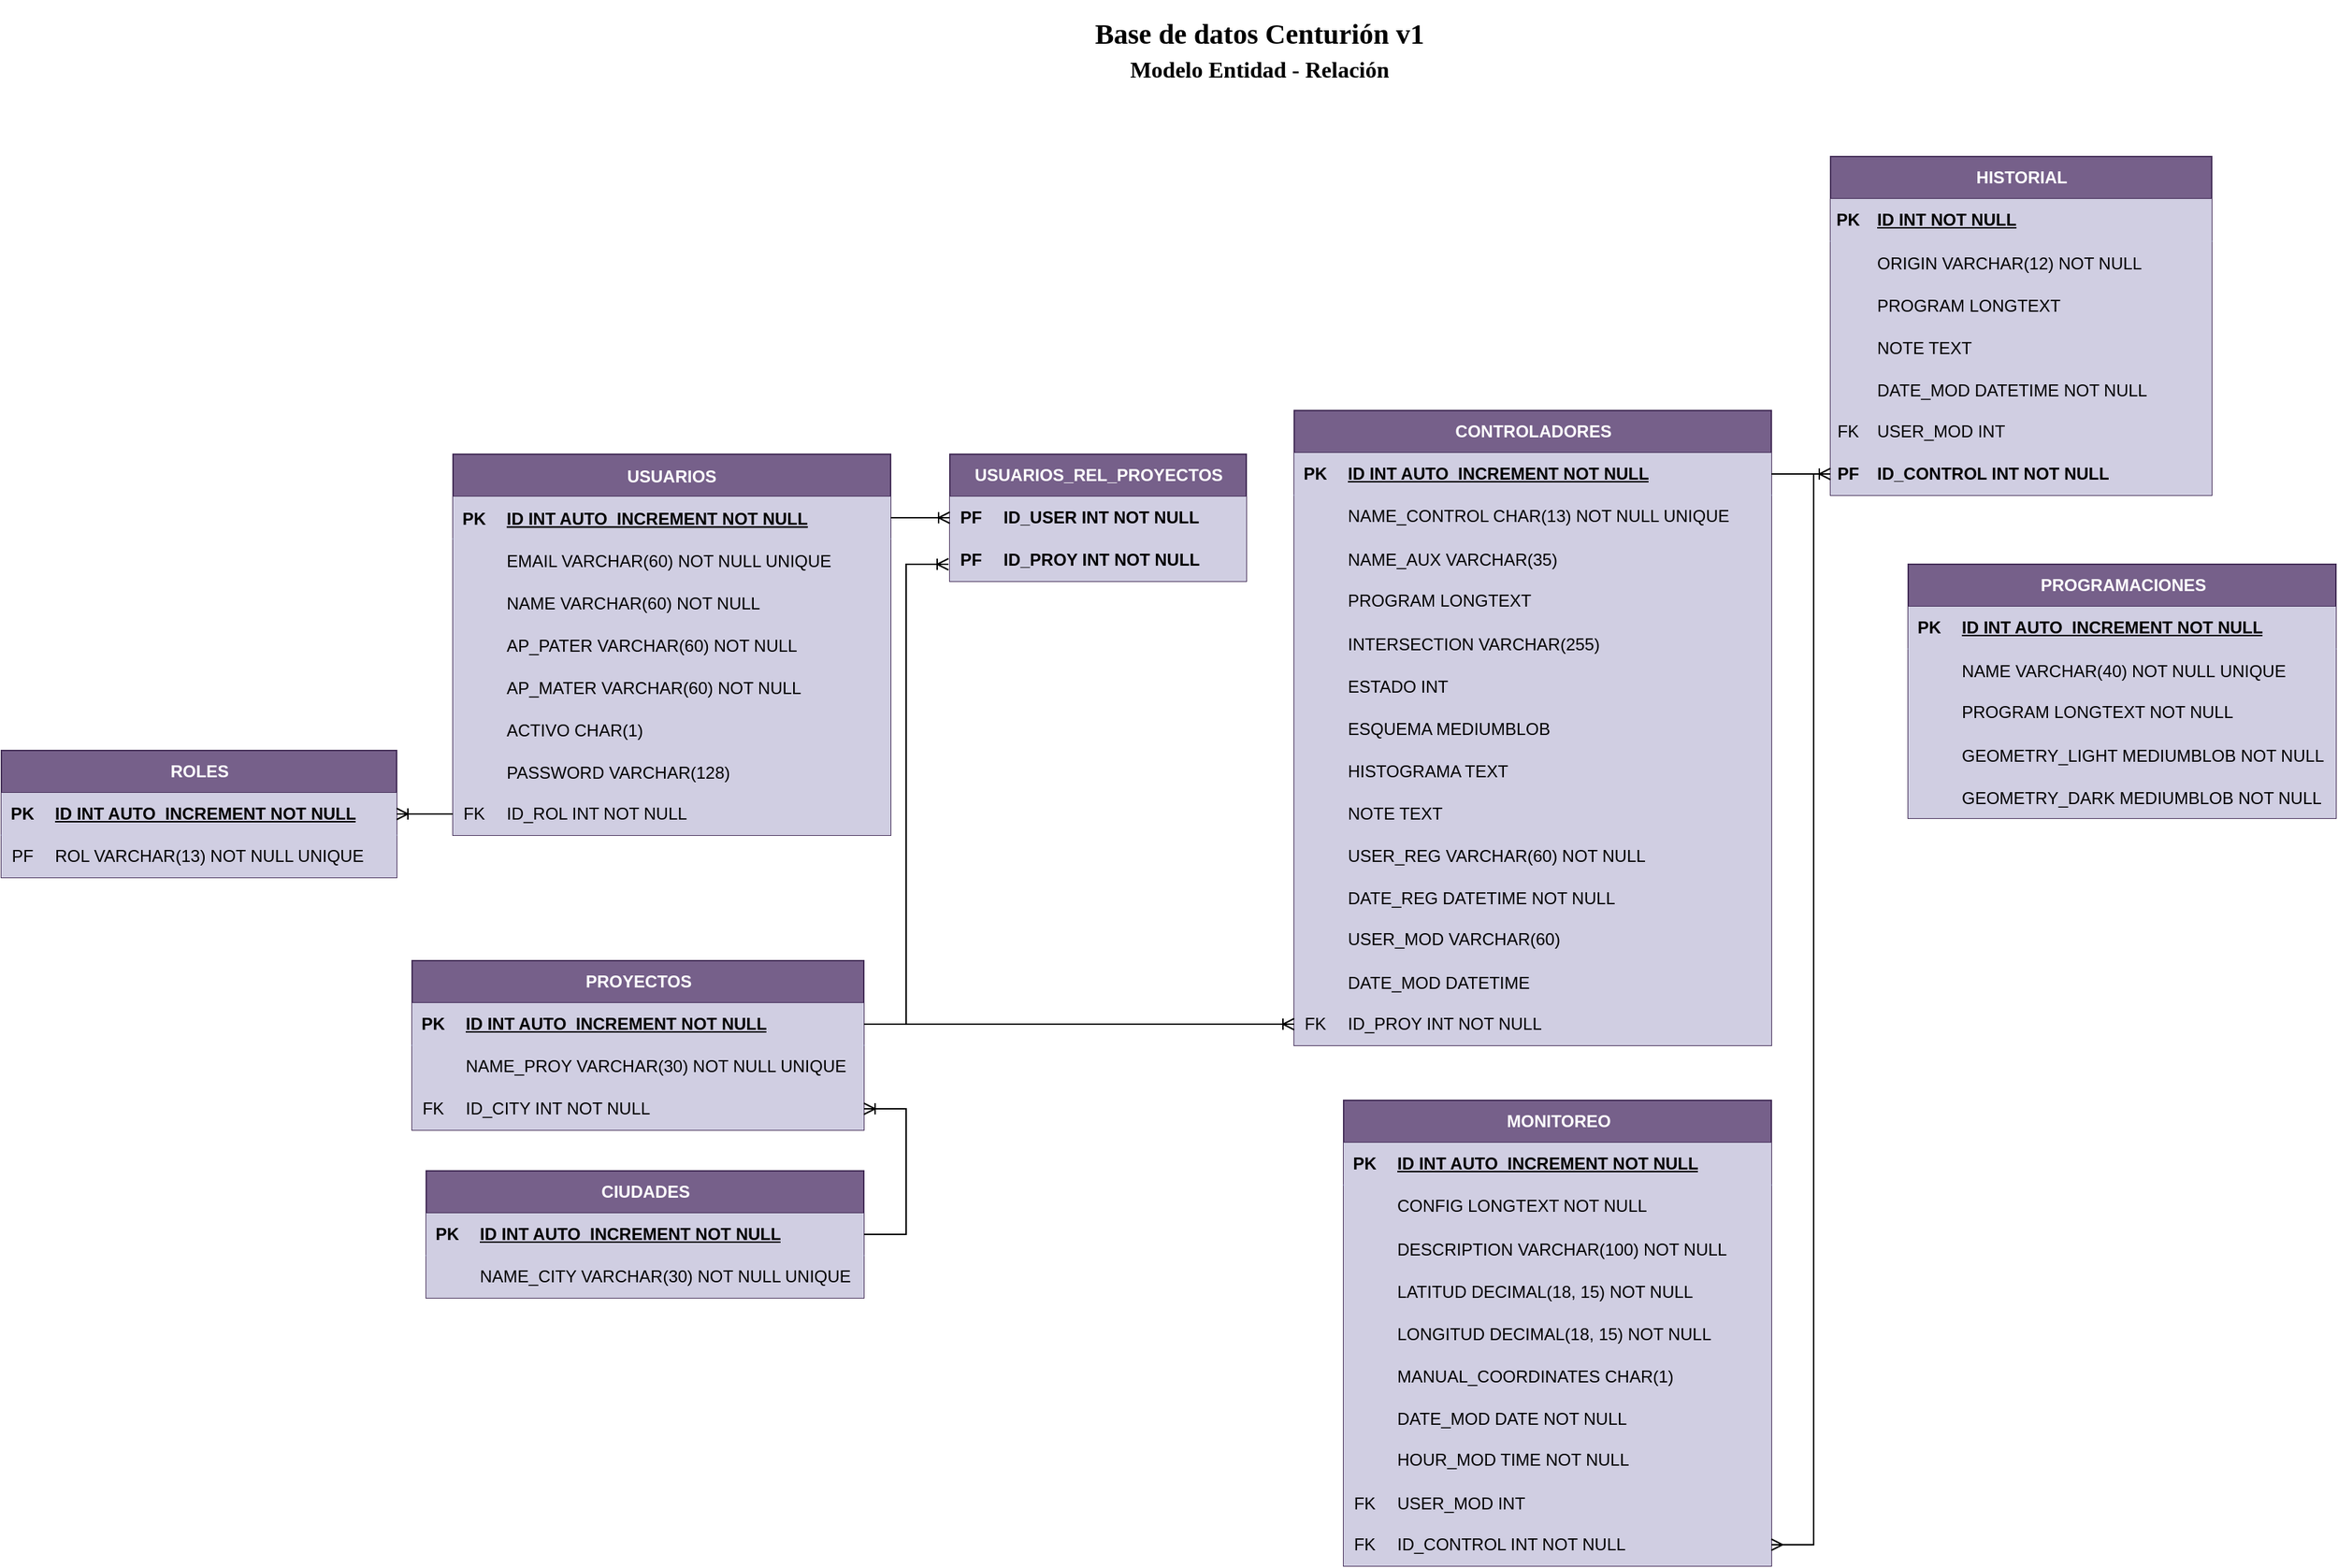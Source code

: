 <mxfile version="28.2.5" pages="3">
  <diagram id="R2lEEEUBdFMjLlhIrx00" name="ERD-CEN-V1">
    <mxGraphModel dx="3850" dy="2352" grid="1" gridSize="10" guides="1" tooltips="1" connect="1" arrows="1" fold="1" page="1" pageScale="1" pageWidth="850" pageHeight="1100" background="#ffffff" math="0" shadow="0" extFonts="Permanent Marker^https://fonts.googleapis.com/css?family=Permanent+Marker">
      <root>
        <mxCell id="0" />
        <mxCell id="1" parent="0" />
        <mxCell id="ZMtlEt-RDJXttwTS_dd9-7" value="CIUDADES" style="shape=table;startSize=30;container=1;collapsible=1;childLayout=tableLayout;fixedRows=1;rowLines=0;fontStyle=1;align=center;resizeLast=1;html=1;fillColor=#76608a;strokeColor=#432D57;fontColor=#ffffff;rounded=0;" parent="1" vertex="1">
          <mxGeometry x="-139" y="-70" width="310" height="90" as="geometry" />
        </mxCell>
        <mxCell id="ZMtlEt-RDJXttwTS_dd9-8" value="" style="shape=tableRow;horizontal=0;startSize=0;swimlaneHead=0;swimlaneBody=0;fillColor=#d0cee2;collapsible=0;dropTarget=0;points=[[0,0.5],[1,0.5]];portConstraint=eastwest;top=0;left=0;right=0;bottom=1;strokeColor=#56517e;rounded=0;" parent="ZMtlEt-RDJXttwTS_dd9-7" vertex="1">
          <mxGeometry y="30" width="310" height="30" as="geometry" />
        </mxCell>
        <mxCell id="ZMtlEt-RDJXttwTS_dd9-9" value="PK" style="shape=partialRectangle;connectable=0;fillColor=#d0cee2;top=0;left=0;bottom=0;right=0;fontStyle=1;overflow=hidden;whiteSpace=wrap;html=1;strokeColor=#56517e;rounded=0;" parent="ZMtlEt-RDJXttwTS_dd9-8" vertex="1">
          <mxGeometry width="30" height="30" as="geometry">
            <mxRectangle width="30" height="30" as="alternateBounds" />
          </mxGeometry>
        </mxCell>
        <mxCell id="ZMtlEt-RDJXttwTS_dd9-10" value="ID INT AUTO_INCREMENT NOT NULL" style="shape=partialRectangle;connectable=0;fillColor=#d0cee2;top=0;left=0;bottom=0;right=0;align=left;spacingLeft=6;fontStyle=5;overflow=hidden;whiteSpace=wrap;html=1;strokeColor=#56517e;rounded=0;" parent="ZMtlEt-RDJXttwTS_dd9-8" vertex="1">
          <mxGeometry x="30" width="280" height="30" as="geometry">
            <mxRectangle width="280" height="30" as="alternateBounds" />
          </mxGeometry>
        </mxCell>
        <mxCell id="ZMtlEt-RDJXttwTS_dd9-11" value="" style="shape=tableRow;horizontal=0;startSize=0;swimlaneHead=0;swimlaneBody=0;fillColor=#d0cee2;collapsible=0;dropTarget=0;points=[[0,0.5],[1,0.5]];portConstraint=eastwest;top=0;left=0;right=0;bottom=0;strokeColor=#56517e;rounded=0;" parent="ZMtlEt-RDJXttwTS_dd9-7" vertex="1">
          <mxGeometry y="60" width="310" height="30" as="geometry" />
        </mxCell>
        <mxCell id="ZMtlEt-RDJXttwTS_dd9-12" value="" style="shape=partialRectangle;connectable=0;fillColor=#d0cee2;top=0;left=0;bottom=0;right=0;editable=1;overflow=hidden;whiteSpace=wrap;html=1;strokeColor=#56517e;rounded=0;" parent="ZMtlEt-RDJXttwTS_dd9-11" vertex="1">
          <mxGeometry width="30" height="30" as="geometry">
            <mxRectangle width="30" height="30" as="alternateBounds" />
          </mxGeometry>
        </mxCell>
        <mxCell id="ZMtlEt-RDJXttwTS_dd9-13" value="NAME_CITY VARCHAR(30) NOT NULL UNIQUE" style="shape=partialRectangle;connectable=0;fillColor=#d0cee2;top=0;left=0;bottom=0;right=0;align=left;spacingLeft=6;overflow=hidden;whiteSpace=wrap;html=1;strokeColor=#56517e;rounded=0;" parent="ZMtlEt-RDJXttwTS_dd9-11" vertex="1">
          <mxGeometry x="30" width="280" height="30" as="geometry">
            <mxRectangle width="280" height="30" as="alternateBounds" />
          </mxGeometry>
        </mxCell>
        <mxCell id="ZMtlEt-RDJXttwTS_dd9-20" value="PROYECTOS" style="shape=table;startSize=30;container=1;collapsible=1;childLayout=tableLayout;fixedRows=1;rowLines=0;fontStyle=1;align=center;resizeLast=1;html=1;fillColor=#76608a;strokeColor=#432D57;fontColor=#ffffff;rounded=0;" parent="1" vertex="1">
          <mxGeometry x="-149" y="-219" width="320" height="120" as="geometry" />
        </mxCell>
        <mxCell id="ZMtlEt-RDJXttwTS_dd9-21" value="" style="shape=tableRow;horizontal=0;startSize=0;swimlaneHead=0;swimlaneBody=0;fillColor=#d0cee2;collapsible=0;dropTarget=0;points=[[0,0.5],[1,0.5]];portConstraint=eastwest;top=0;left=0;right=0;bottom=1;strokeColor=#56517e;rounded=0;" parent="ZMtlEt-RDJXttwTS_dd9-20" vertex="1">
          <mxGeometry y="30" width="320" height="30" as="geometry" />
        </mxCell>
        <mxCell id="ZMtlEt-RDJXttwTS_dd9-22" value="PK" style="shape=partialRectangle;connectable=0;fillColor=#d0cee2;top=0;left=0;bottom=0;right=0;fontStyle=1;overflow=hidden;whiteSpace=wrap;html=1;strokeColor=#56517e;rounded=0;" parent="ZMtlEt-RDJXttwTS_dd9-21" vertex="1">
          <mxGeometry width="30" height="30" as="geometry">
            <mxRectangle width="30" height="30" as="alternateBounds" />
          </mxGeometry>
        </mxCell>
        <mxCell id="ZMtlEt-RDJXttwTS_dd9-23" value="ID INT AUTO_INCREMENT NOT NULL" style="shape=partialRectangle;connectable=0;fillColor=#d0cee2;top=0;left=0;bottom=0;right=0;align=left;spacingLeft=6;fontStyle=5;overflow=hidden;whiteSpace=wrap;html=1;strokeColor=#56517e;rounded=0;" parent="ZMtlEt-RDJXttwTS_dd9-21" vertex="1">
          <mxGeometry x="30" width="290" height="30" as="geometry">
            <mxRectangle width="290" height="30" as="alternateBounds" />
          </mxGeometry>
        </mxCell>
        <mxCell id="ZMtlEt-RDJXttwTS_dd9-24" value="" style="shape=tableRow;horizontal=0;startSize=0;swimlaneHead=0;swimlaneBody=0;fillColor=#d0cee2;collapsible=0;dropTarget=0;points=[[0,0.5],[1,0.5]];portConstraint=eastwest;top=0;left=0;right=0;bottom=0;strokeColor=#56517e;rounded=0;" parent="ZMtlEt-RDJXttwTS_dd9-20" vertex="1">
          <mxGeometry y="60" width="320" height="30" as="geometry" />
        </mxCell>
        <mxCell id="ZMtlEt-RDJXttwTS_dd9-25" value="" style="shape=partialRectangle;connectable=0;fillColor=#d0cee2;top=0;left=0;bottom=0;right=0;editable=1;overflow=hidden;whiteSpace=wrap;html=1;strokeColor=#56517e;rounded=0;" parent="ZMtlEt-RDJXttwTS_dd9-24" vertex="1">
          <mxGeometry width="30" height="30" as="geometry">
            <mxRectangle width="30" height="30" as="alternateBounds" />
          </mxGeometry>
        </mxCell>
        <mxCell id="ZMtlEt-RDJXttwTS_dd9-26" value="NAME_PROY VARCHAR(30) NOT NULL UNIQUE" style="shape=partialRectangle;connectable=0;fillColor=#d0cee2;top=0;left=0;bottom=0;right=0;align=left;spacingLeft=6;overflow=hidden;whiteSpace=wrap;html=1;strokeColor=#56517e;rounded=0;" parent="ZMtlEt-RDJXttwTS_dd9-24" vertex="1">
          <mxGeometry x="30" width="290" height="30" as="geometry">
            <mxRectangle width="290" height="30" as="alternateBounds" />
          </mxGeometry>
        </mxCell>
        <mxCell id="ZMtlEt-RDJXttwTS_dd9-84" value="" style="shape=tableRow;horizontal=0;startSize=0;swimlaneHead=0;swimlaneBody=0;fillColor=#d0cee2;collapsible=0;dropTarget=0;points=[[0,0.5],[1,0.5]];portConstraint=eastwest;top=0;left=0;right=0;bottom=0;strokeColor=#56517e;rounded=0;" parent="ZMtlEt-RDJXttwTS_dd9-20" vertex="1">
          <mxGeometry y="90" width="320" height="30" as="geometry" />
        </mxCell>
        <mxCell id="ZMtlEt-RDJXttwTS_dd9-85" value="FK" style="shape=partialRectangle;connectable=0;fillColor=#d0cee2;top=0;left=0;bottom=0;right=0;fontStyle=0;overflow=hidden;whiteSpace=wrap;html=1;strokeColor=#56517e;rounded=0;" parent="ZMtlEt-RDJXttwTS_dd9-84" vertex="1">
          <mxGeometry width="30" height="30" as="geometry">
            <mxRectangle width="30" height="30" as="alternateBounds" />
          </mxGeometry>
        </mxCell>
        <mxCell id="ZMtlEt-RDJXttwTS_dd9-86" value="ID_CITY INT NOT NULL" style="shape=partialRectangle;connectable=0;fillColor=#d0cee2;top=0;left=0;bottom=0;right=0;align=left;spacingLeft=6;fontStyle=0;overflow=hidden;whiteSpace=wrap;html=1;strokeColor=#56517e;rounded=0;" parent="ZMtlEt-RDJXttwTS_dd9-84" vertex="1">
          <mxGeometry x="30" width="290" height="30" as="geometry">
            <mxRectangle width="290" height="30" as="alternateBounds" />
          </mxGeometry>
        </mxCell>
        <mxCell id="ZMtlEt-RDJXttwTS_dd9-27" value="CONTROLADORES" style="shape=table;startSize=30;container=1;collapsible=1;childLayout=tableLayout;fixedRows=1;rowLines=0;fontStyle=1;align=center;resizeLast=1;html=1;fillColor=#76608a;strokeColor=#432D57;fontColor=#ffffff;rounded=0;" parent="1" vertex="1">
          <mxGeometry x="476" y="-609" width="338" height="450" as="geometry" />
        </mxCell>
        <mxCell id="MNNxrbF0-Zn2pWXf_e2Z-18" value="" style="shape=tableRow;horizontal=0;startSize=0;swimlaneHead=0;swimlaneBody=0;fillColor=#d0cee2;collapsible=0;dropTarget=0;points=[[0,0.5],[1,0.5]];portConstraint=eastwest;top=0;left=0;right=0;bottom=1;strokeColor=#56517e;rounded=0;" parent="ZMtlEt-RDJXttwTS_dd9-27" vertex="1">
          <mxGeometry y="30" width="338" height="30" as="geometry" />
        </mxCell>
        <mxCell id="MNNxrbF0-Zn2pWXf_e2Z-19" value="PK" style="shape=partialRectangle;connectable=0;fillColor=#d0cee2;top=0;left=0;bottom=0;right=0;fontStyle=1;overflow=hidden;whiteSpace=wrap;html=1;strokeColor=#56517e;rounded=0;" parent="MNNxrbF0-Zn2pWXf_e2Z-18" vertex="1">
          <mxGeometry width="30" height="30" as="geometry">
            <mxRectangle width="30" height="30" as="alternateBounds" />
          </mxGeometry>
        </mxCell>
        <mxCell id="MNNxrbF0-Zn2pWXf_e2Z-20" value="ID INT AUTO_INCREMENT NOT NULL" style="shape=partialRectangle;connectable=0;fillColor=#d0cee2;top=0;left=0;bottom=0;right=0;align=left;spacingLeft=6;fontStyle=5;overflow=hidden;whiteSpace=wrap;html=1;strokeColor=#56517e;rounded=0;" parent="MNNxrbF0-Zn2pWXf_e2Z-18" vertex="1">
          <mxGeometry x="30" width="308" height="30" as="geometry">
            <mxRectangle width="308" height="30" as="alternateBounds" />
          </mxGeometry>
        </mxCell>
        <mxCell id="ZMtlEt-RDJXttwTS_dd9-31" value="" style="shape=tableRow;horizontal=0;startSize=0;swimlaneHead=0;swimlaneBody=0;fillColor=#d0cee2;collapsible=0;dropTarget=0;points=[[0,0.5],[1,0.5]];portConstraint=eastwest;top=0;left=0;right=0;bottom=0;strokeColor=#56517e;rounded=0;" parent="ZMtlEt-RDJXttwTS_dd9-27" vertex="1">
          <mxGeometry y="60" width="338" height="30" as="geometry" />
        </mxCell>
        <mxCell id="ZMtlEt-RDJXttwTS_dd9-32" value="" style="shape=partialRectangle;connectable=0;fillColor=#d0cee2;top=0;left=0;bottom=0;right=0;editable=1;overflow=hidden;whiteSpace=wrap;html=1;strokeColor=#56517e;rounded=0;" parent="ZMtlEt-RDJXttwTS_dd9-31" vertex="1">
          <mxGeometry width="30" height="30" as="geometry">
            <mxRectangle width="30" height="30" as="alternateBounds" />
          </mxGeometry>
        </mxCell>
        <mxCell id="ZMtlEt-RDJXttwTS_dd9-33" value="NAME_CONTROL CHAR(13) NOT NULL UNIQUE" style="shape=partialRectangle;connectable=0;fillColor=#d0cee2;top=0;left=0;bottom=0;right=0;align=left;spacingLeft=6;overflow=hidden;whiteSpace=wrap;html=1;strokeColor=#56517e;rounded=0;" parent="ZMtlEt-RDJXttwTS_dd9-31" vertex="1">
          <mxGeometry x="30" width="308" height="30" as="geometry">
            <mxRectangle width="308" height="30" as="alternateBounds" />
          </mxGeometry>
        </mxCell>
        <mxCell id="1MEYr_FotKvGK-7sjlTn-7" value="" style="shape=tableRow;horizontal=0;startSize=0;swimlaneHead=0;swimlaneBody=0;fillColor=#d0cee2;collapsible=0;dropTarget=0;points=[[0,0.5],[1,0.5]];portConstraint=eastwest;top=0;left=0;right=0;bottom=0;strokeColor=#56517e;" parent="ZMtlEt-RDJXttwTS_dd9-27" vertex="1">
          <mxGeometry y="90" width="338" height="30" as="geometry" />
        </mxCell>
        <mxCell id="1MEYr_FotKvGK-7sjlTn-8" value="" style="shape=partialRectangle;connectable=0;fillColor=#d0cee2;top=0;left=0;bottom=0;right=0;editable=1;overflow=hidden;strokeColor=#56517e;" parent="1MEYr_FotKvGK-7sjlTn-7" vertex="1">
          <mxGeometry width="30" height="30" as="geometry">
            <mxRectangle width="30" height="30" as="alternateBounds" />
          </mxGeometry>
        </mxCell>
        <mxCell id="1MEYr_FotKvGK-7sjlTn-9" value="NAME_AUX VARCHAR(35)" style="shape=partialRectangle;connectable=0;fillColor=#d0cee2;top=0;left=0;bottom=0;right=0;align=left;spacingLeft=6;overflow=hidden;strokeColor=#56517e;" parent="1MEYr_FotKvGK-7sjlTn-7" vertex="1">
          <mxGeometry x="30" width="308" height="30" as="geometry">
            <mxRectangle width="308" height="30" as="alternateBounds" />
          </mxGeometry>
        </mxCell>
        <mxCell id="ZMtlEt-RDJXttwTS_dd9-34" value="" style="shape=tableRow;horizontal=0;startSize=0;swimlaneHead=0;swimlaneBody=0;fillColor=#d0cee2;collapsible=0;dropTarget=0;points=[[0,0.5],[1,0.5]];portConstraint=eastwest;top=0;left=0;right=0;bottom=0;strokeColor=#56517e;rounded=0;" parent="ZMtlEt-RDJXttwTS_dd9-27" vertex="1">
          <mxGeometry y="120" width="338" height="30" as="geometry" />
        </mxCell>
        <mxCell id="ZMtlEt-RDJXttwTS_dd9-35" value="" style="shape=partialRectangle;connectable=0;fillColor=#d0cee2;top=0;left=0;bottom=0;right=0;editable=1;overflow=hidden;whiteSpace=wrap;html=1;strokeColor=#56517e;rounded=0;" parent="ZMtlEt-RDJXttwTS_dd9-34" vertex="1">
          <mxGeometry width="30" height="30" as="geometry">
            <mxRectangle width="30" height="30" as="alternateBounds" />
          </mxGeometry>
        </mxCell>
        <mxCell id="ZMtlEt-RDJXttwTS_dd9-36" value="PROGRAM LONGTEXT" style="shape=partialRectangle;connectable=0;fillColor=#d0cee2;top=0;left=0;bottom=0;right=0;align=left;spacingLeft=6;overflow=hidden;whiteSpace=wrap;html=1;strokeColor=#56517e;rounded=0;" parent="ZMtlEt-RDJXttwTS_dd9-34" vertex="1">
          <mxGeometry x="30" width="308" height="30" as="geometry">
            <mxRectangle width="308" height="30" as="alternateBounds" />
          </mxGeometry>
        </mxCell>
        <mxCell id="13xYGsyBGOXWYgqG5Z0U-4" value="" style="shape=tableRow;horizontal=0;startSize=0;swimlaneHead=0;swimlaneBody=0;fillColor=#d0cee2;collapsible=0;dropTarget=0;points=[[0,0.5],[1,0.5]];portConstraint=eastwest;top=0;left=0;right=0;bottom=0;strokeColor=#56517e;" parent="ZMtlEt-RDJXttwTS_dd9-27" vertex="1">
          <mxGeometry y="150" width="338" height="30" as="geometry" />
        </mxCell>
        <mxCell id="13xYGsyBGOXWYgqG5Z0U-5" value="" style="shape=partialRectangle;connectable=0;fillColor=#d0cee2;top=0;left=0;bottom=0;right=0;editable=1;overflow=hidden;strokeColor=#56517e;" parent="13xYGsyBGOXWYgqG5Z0U-4" vertex="1">
          <mxGeometry width="30" height="30" as="geometry">
            <mxRectangle width="30" height="30" as="alternateBounds" />
          </mxGeometry>
        </mxCell>
        <mxCell id="13xYGsyBGOXWYgqG5Z0U-6" value="INTERSECTION VARCHAR(255)" style="shape=partialRectangle;connectable=0;fillColor=#d0cee2;top=0;left=0;bottom=0;right=0;align=left;spacingLeft=6;overflow=hidden;strokeColor=#56517e;" parent="13xYGsyBGOXWYgqG5Z0U-4" vertex="1">
          <mxGeometry x="30" width="308" height="30" as="geometry">
            <mxRectangle width="308" height="30" as="alternateBounds" />
          </mxGeometry>
        </mxCell>
        <mxCell id="85TDOri7-p_jg3bxcil2-7" value="" style="shape=tableRow;horizontal=0;startSize=0;swimlaneHead=0;swimlaneBody=0;fillColor=#D0CEE2;collapsible=0;dropTarget=0;points=[[0,0.5],[1,0.5]];portConstraint=eastwest;top=0;left=0;right=0;bottom=0;" vertex="1" parent="ZMtlEt-RDJXttwTS_dd9-27">
          <mxGeometry y="180" width="338" height="30" as="geometry" />
        </mxCell>
        <mxCell id="85TDOri7-p_jg3bxcil2-8" value="" style="shape=partialRectangle;connectable=0;fillColor=#D0CEE2;top=0;left=0;bottom=0;right=0;editable=1;overflow=hidden;" vertex="1" parent="85TDOri7-p_jg3bxcil2-7">
          <mxGeometry width="30" height="30" as="geometry">
            <mxRectangle width="30" height="30" as="alternateBounds" />
          </mxGeometry>
        </mxCell>
        <mxCell id="85TDOri7-p_jg3bxcil2-9" value="ESTADO INT" style="shape=partialRectangle;connectable=0;fillColor=#D0CEE2;top=0;left=0;bottom=0;right=0;align=left;spacingLeft=6;overflow=hidden;" vertex="1" parent="85TDOri7-p_jg3bxcil2-7">
          <mxGeometry x="30" width="308" height="30" as="geometry">
            <mxRectangle width="308" height="30" as="alternateBounds" />
          </mxGeometry>
        </mxCell>
        <mxCell id="85TDOri7-p_jg3bxcil2-1" value="" style="shape=tableRow;horizontal=0;startSize=0;swimlaneHead=0;swimlaneBody=0;fillColor=#D0CEE2;collapsible=0;dropTarget=0;points=[[0,0.5],[1,0.5]];portConstraint=eastwest;top=0;left=0;right=0;bottom=0;" vertex="1" parent="ZMtlEt-RDJXttwTS_dd9-27">
          <mxGeometry y="210" width="338" height="30" as="geometry" />
        </mxCell>
        <mxCell id="85TDOri7-p_jg3bxcil2-2" value="" style="shape=partialRectangle;connectable=0;fillColor=#D0CEE2;top=0;left=0;bottom=0;right=0;editable=1;overflow=hidden;" vertex="1" parent="85TDOri7-p_jg3bxcil2-1">
          <mxGeometry width="30" height="30" as="geometry">
            <mxRectangle width="30" height="30" as="alternateBounds" />
          </mxGeometry>
        </mxCell>
        <mxCell id="85TDOri7-p_jg3bxcil2-3" value="ESQUEMA MEDIUMBLOB" style="shape=partialRectangle;connectable=0;fillColor=#D0CEE2;top=0;left=0;bottom=0;right=0;align=left;spacingLeft=6;overflow=hidden;" vertex="1" parent="85TDOri7-p_jg3bxcil2-1">
          <mxGeometry x="30" width="308" height="30" as="geometry">
            <mxRectangle width="308" height="30" as="alternateBounds" />
          </mxGeometry>
        </mxCell>
        <mxCell id="85TDOri7-p_jg3bxcil2-4" value="" style="shape=tableRow;horizontal=0;startSize=0;swimlaneHead=0;swimlaneBody=0;fillColor=#D0CEE2;collapsible=0;dropTarget=0;points=[[0,0.5],[1,0.5]];portConstraint=eastwest;top=0;left=0;right=0;bottom=0;" vertex="1" parent="ZMtlEt-RDJXttwTS_dd9-27">
          <mxGeometry y="240" width="338" height="30" as="geometry" />
        </mxCell>
        <mxCell id="85TDOri7-p_jg3bxcil2-5" value="" style="shape=partialRectangle;connectable=0;fillColor=#D0CEE2;top=0;left=0;bottom=0;right=0;editable=1;overflow=hidden;" vertex="1" parent="85TDOri7-p_jg3bxcil2-4">
          <mxGeometry width="30" height="30" as="geometry">
            <mxRectangle width="30" height="30" as="alternateBounds" />
          </mxGeometry>
        </mxCell>
        <mxCell id="85TDOri7-p_jg3bxcil2-6" value="HISTOGRAMA TEXT" style="shape=partialRectangle;connectable=0;fillColor=#D0CEE2;top=0;left=0;bottom=0;right=0;align=left;spacingLeft=6;overflow=hidden;" vertex="1" parent="85TDOri7-p_jg3bxcil2-4">
          <mxGeometry x="30" width="308" height="30" as="geometry">
            <mxRectangle width="308" height="30" as="alternateBounds" />
          </mxGeometry>
        </mxCell>
        <mxCell id="3S3XlOP8_zU_0tab7PKG-1" value="" style="shape=tableRow;horizontal=0;startSize=0;swimlaneHead=0;swimlaneBody=0;fillColor=#d0cee2;collapsible=0;dropTarget=0;points=[[0,0.5],[1,0.5]];portConstraint=eastwest;top=0;left=0;right=0;bottom=0;strokeColor=#56517e;" parent="ZMtlEt-RDJXttwTS_dd9-27" vertex="1">
          <mxGeometry y="270" width="338" height="30" as="geometry" />
        </mxCell>
        <mxCell id="3S3XlOP8_zU_0tab7PKG-2" value="" style="shape=partialRectangle;connectable=0;fillColor=#d0cee2;top=0;left=0;bottom=0;right=0;editable=1;overflow=hidden;strokeColor=#56517e;" parent="3S3XlOP8_zU_0tab7PKG-1" vertex="1">
          <mxGeometry width="30" height="30" as="geometry">
            <mxRectangle width="30" height="30" as="alternateBounds" />
          </mxGeometry>
        </mxCell>
        <mxCell id="3S3XlOP8_zU_0tab7PKG-3" value="NOTE TEXT" style="shape=partialRectangle;connectable=0;fillColor=#d0cee2;top=0;left=0;bottom=0;right=0;align=left;spacingLeft=6;overflow=hidden;strokeColor=#56517e;" parent="3S3XlOP8_zU_0tab7PKG-1" vertex="1">
          <mxGeometry x="30" width="308" height="30" as="geometry">
            <mxRectangle width="308" height="30" as="alternateBounds" />
          </mxGeometry>
        </mxCell>
        <mxCell id="ZMtlEt-RDJXttwTS_dd9-50" value="" style="shape=tableRow;horizontal=0;startSize=0;swimlaneHead=0;swimlaneBody=0;fillColor=#d0cee2;collapsible=0;dropTarget=0;points=[[0,0.5],[1,0.5]];portConstraint=eastwest;top=0;left=0;right=0;bottom=0;strokeColor=#56517e;rounded=0;" parent="ZMtlEt-RDJXttwTS_dd9-27" vertex="1">
          <mxGeometry y="300" width="338" height="30" as="geometry" />
        </mxCell>
        <mxCell id="ZMtlEt-RDJXttwTS_dd9-51" value="" style="shape=partialRectangle;connectable=0;fillColor=#d0cee2;top=0;left=0;bottom=0;right=0;editable=1;overflow=hidden;strokeColor=#56517e;rounded=0;" parent="ZMtlEt-RDJXttwTS_dd9-50" vertex="1">
          <mxGeometry width="30" height="30" as="geometry">
            <mxRectangle width="30" height="30" as="alternateBounds" />
          </mxGeometry>
        </mxCell>
        <mxCell id="ZMtlEt-RDJXttwTS_dd9-52" value="USER_REG VARCHAR(60) NOT NULL" style="shape=partialRectangle;connectable=0;fillColor=#d0cee2;top=0;left=0;bottom=0;right=0;align=left;spacingLeft=6;overflow=hidden;strokeColor=#56517e;rounded=0;" parent="ZMtlEt-RDJXttwTS_dd9-50" vertex="1">
          <mxGeometry x="30" width="308" height="30" as="geometry">
            <mxRectangle width="308" height="30" as="alternateBounds" />
          </mxGeometry>
        </mxCell>
        <mxCell id="ZMtlEt-RDJXttwTS_dd9-53" value="" style="shape=tableRow;horizontal=0;startSize=0;swimlaneHead=0;swimlaneBody=0;fillColor=#d0cee2;collapsible=0;dropTarget=0;points=[[0,0.5],[1,0.5]];portConstraint=eastwest;top=0;left=0;right=0;bottom=0;strokeColor=#56517e;rounded=0;" parent="ZMtlEt-RDJXttwTS_dd9-27" vertex="1">
          <mxGeometry y="330" width="338" height="30" as="geometry" />
        </mxCell>
        <mxCell id="ZMtlEt-RDJXttwTS_dd9-54" value="" style="shape=partialRectangle;connectable=0;fillColor=#d0cee2;top=0;left=0;bottom=0;right=0;editable=1;overflow=hidden;strokeColor=#56517e;rounded=0;" parent="ZMtlEt-RDJXttwTS_dd9-53" vertex="1">
          <mxGeometry width="30" height="30" as="geometry">
            <mxRectangle width="30" height="30" as="alternateBounds" />
          </mxGeometry>
        </mxCell>
        <mxCell id="ZMtlEt-RDJXttwTS_dd9-55" value="DATE_REG DATETIME NOT NULL" style="shape=partialRectangle;connectable=0;fillColor=#d0cee2;top=0;left=0;bottom=0;right=0;align=left;spacingLeft=6;overflow=hidden;strokeColor=#56517e;rounded=0;" parent="ZMtlEt-RDJXttwTS_dd9-53" vertex="1">
          <mxGeometry x="30" width="308" height="30" as="geometry">
            <mxRectangle width="308" height="30" as="alternateBounds" />
          </mxGeometry>
        </mxCell>
        <mxCell id="ZMtlEt-RDJXttwTS_dd9-77" value="" style="shape=tableRow;horizontal=0;startSize=0;swimlaneHead=0;swimlaneBody=0;fillColor=#d0cee2;collapsible=0;dropTarget=0;points=[[0,0.5],[1,0.5]];portConstraint=eastwest;top=0;left=0;right=0;bottom=0;strokeColor=#56517e;rounded=0;" parent="ZMtlEt-RDJXttwTS_dd9-27" vertex="1">
          <mxGeometry y="360" width="338" height="30" as="geometry" />
        </mxCell>
        <mxCell id="ZMtlEt-RDJXttwTS_dd9-78" value="" style="shape=partialRectangle;connectable=0;fillColor=#d0cee2;top=0;left=0;bottom=0;right=0;fontStyle=0;overflow=hidden;whiteSpace=wrap;html=1;strokeColor=#56517e;rounded=0;" parent="ZMtlEt-RDJXttwTS_dd9-77" vertex="1">
          <mxGeometry width="30" height="30" as="geometry">
            <mxRectangle width="30" height="30" as="alternateBounds" />
          </mxGeometry>
        </mxCell>
        <mxCell id="ZMtlEt-RDJXttwTS_dd9-79" value="USER_MOD VARCHAR(60)&amp;nbsp;" style="shape=partialRectangle;connectable=0;fillColor=#d0cee2;top=0;left=0;bottom=0;right=0;align=left;spacingLeft=6;fontStyle=0;overflow=hidden;whiteSpace=wrap;html=1;strokeColor=#56517e;rounded=0;" parent="ZMtlEt-RDJXttwTS_dd9-77" vertex="1">
          <mxGeometry x="30" width="308" height="30" as="geometry">
            <mxRectangle width="308" height="30" as="alternateBounds" />
          </mxGeometry>
        </mxCell>
        <mxCell id="MNNxrbF0-Zn2pWXf_e2Z-5" value="" style="shape=tableRow;horizontal=0;startSize=0;swimlaneHead=0;swimlaneBody=0;fillColor=#d0cee2;collapsible=0;dropTarget=0;points=[[0,0.5],[1,0.5]];portConstraint=eastwest;top=0;left=0;right=0;bottom=0;strokeColor=#56517e;rounded=0;" parent="ZMtlEt-RDJXttwTS_dd9-27" vertex="1">
          <mxGeometry y="390" width="338" height="30" as="geometry" />
        </mxCell>
        <mxCell id="MNNxrbF0-Zn2pWXf_e2Z-6" value="" style="shape=partialRectangle;connectable=0;fillColor=#d0cee2;top=0;left=0;bottom=0;right=0;editable=1;overflow=hidden;strokeColor=#56517e;rounded=0;" parent="MNNxrbF0-Zn2pWXf_e2Z-5" vertex="1">
          <mxGeometry width="30" height="30" as="geometry">
            <mxRectangle width="30" height="30" as="alternateBounds" />
          </mxGeometry>
        </mxCell>
        <mxCell id="MNNxrbF0-Zn2pWXf_e2Z-7" value="DATE_MOD DATETIME " style="shape=partialRectangle;connectable=0;fillColor=#d0cee2;top=0;left=0;bottom=0;right=0;align=left;spacingLeft=6;overflow=hidden;strokeColor=#56517e;rounded=0;" parent="MNNxrbF0-Zn2pWXf_e2Z-5" vertex="1">
          <mxGeometry x="30" width="308" height="30" as="geometry">
            <mxRectangle width="308" height="30" as="alternateBounds" />
          </mxGeometry>
        </mxCell>
        <mxCell id="MNNxrbF0-Zn2pWXf_e2Z-21" value="" style="shape=tableRow;horizontal=0;startSize=0;swimlaneHead=0;swimlaneBody=0;fillColor=#d0cee2;collapsible=0;dropTarget=0;points=[[0,0.5],[1,0.5]];portConstraint=eastwest;top=0;left=0;right=0;bottom=0;strokeColor=#56517e;rounded=0;" parent="ZMtlEt-RDJXttwTS_dd9-27" vertex="1">
          <mxGeometry y="420" width="338" height="30" as="geometry" />
        </mxCell>
        <mxCell id="MNNxrbF0-Zn2pWXf_e2Z-22" value="FK" style="shape=partialRectangle;connectable=0;fillColor=#d0cee2;top=0;left=0;bottom=0;right=0;fontStyle=0;overflow=hidden;whiteSpace=wrap;html=1;strokeColor=#56517e;rounded=0;" parent="MNNxrbF0-Zn2pWXf_e2Z-21" vertex="1">
          <mxGeometry width="30" height="30" as="geometry">
            <mxRectangle width="30" height="30" as="alternateBounds" />
          </mxGeometry>
        </mxCell>
        <mxCell id="MNNxrbF0-Zn2pWXf_e2Z-23" value="ID_PROY INT NOT NULL" style="shape=partialRectangle;connectable=0;fillColor=#d0cee2;top=0;left=0;bottom=0;right=0;align=left;spacingLeft=6;fontStyle=0;overflow=hidden;whiteSpace=wrap;html=1;strokeColor=#56517e;rounded=0;" parent="MNNxrbF0-Zn2pWXf_e2Z-21" vertex="1">
          <mxGeometry x="30" width="308" height="30" as="geometry">
            <mxRectangle width="308" height="30" as="alternateBounds" />
          </mxGeometry>
        </mxCell>
        <mxCell id="ZMtlEt-RDJXttwTS_dd9-110" value="USUARIOS_REL_PROYECTOS" style="shape=table;startSize=30;container=1;collapsible=1;childLayout=tableLayout;fixedRows=1;rowLines=0;fontStyle=1;align=center;resizeLast=1;html=1;fillColor=#76608a;strokeColor=#432D57;fontColor=#ffffff;rounded=0;" parent="1" vertex="1">
          <mxGeometry x="232" y="-578" width="210" height="90" as="geometry" />
        </mxCell>
        <mxCell id="ZMtlEt-RDJXttwTS_dd9-123" value="" style="shape=tableRow;horizontal=0;startSize=0;swimlaneHead=0;swimlaneBody=0;fillColor=#d0cee2;collapsible=0;dropTarget=0;points=[[0,0.5],[1,0.5]];portConstraint=eastwest;top=0;left=0;right=0;bottom=0;strokeColor=#56517e;rounded=0;fontStyle=1" parent="ZMtlEt-RDJXttwTS_dd9-110" vertex="1">
          <mxGeometry y="30" width="210" height="30" as="geometry" />
        </mxCell>
        <mxCell id="ZMtlEt-RDJXttwTS_dd9-124" value="&lt;b&gt;PF&lt;/b&gt;" style="shape=partialRectangle;connectable=0;fillColor=#d0cee2;top=0;left=0;bottom=0;right=0;fontStyle=0;overflow=hidden;whiteSpace=wrap;html=1;strokeColor=#56517e;rounded=0;" parent="ZMtlEt-RDJXttwTS_dd9-123" vertex="1">
          <mxGeometry width="30" height="30" as="geometry">
            <mxRectangle width="30" height="30" as="alternateBounds" />
          </mxGeometry>
        </mxCell>
        <mxCell id="ZMtlEt-RDJXttwTS_dd9-125" value="&lt;b&gt;ID_USER INT NOT NULL&lt;/b&gt;" style="shape=partialRectangle;connectable=0;fillColor=#d0cee2;top=0;left=0;bottom=0;right=0;align=left;spacingLeft=6;fontStyle=0;overflow=hidden;whiteSpace=wrap;html=1;strokeColor=#56517e;rounded=0;" parent="ZMtlEt-RDJXttwTS_dd9-123" vertex="1">
          <mxGeometry x="30" width="180" height="30" as="geometry">
            <mxRectangle width="180" height="30" as="alternateBounds" />
          </mxGeometry>
        </mxCell>
        <mxCell id="wsLVQKS4dzLnAiKuaCy7-20" value="" style="shape=tableRow;horizontal=0;startSize=0;swimlaneHead=0;swimlaneBody=0;fillColor=#d0cee2;collapsible=0;dropTarget=0;points=[[0,0.5],[1,0.5]];portConstraint=eastwest;top=0;left=0;right=0;bottom=0;strokeColor=#56517e;" parent="ZMtlEt-RDJXttwTS_dd9-110" vertex="1">
          <mxGeometry y="60" width="210" height="30" as="geometry" />
        </mxCell>
        <mxCell id="wsLVQKS4dzLnAiKuaCy7-21" value="&lt;b&gt;PF&lt;/b&gt;" style="shape=partialRectangle;connectable=0;fillColor=#d0cee2;top=0;left=0;bottom=0;right=0;fontStyle=0;overflow=hidden;whiteSpace=wrap;html=1;strokeColor=#56517e;" parent="wsLVQKS4dzLnAiKuaCy7-20" vertex="1">
          <mxGeometry width="30" height="30" as="geometry">
            <mxRectangle width="30" height="30" as="alternateBounds" />
          </mxGeometry>
        </mxCell>
        <mxCell id="wsLVQKS4dzLnAiKuaCy7-22" value="&lt;b&gt;ID_PROY INT NOT NULL&lt;/b&gt;" style="shape=partialRectangle;connectable=0;fillColor=#d0cee2;top=0;left=0;bottom=0;right=0;align=left;spacingLeft=6;fontStyle=0;overflow=hidden;whiteSpace=wrap;html=1;strokeColor=#56517e;" parent="wsLVQKS4dzLnAiKuaCy7-20" vertex="1">
          <mxGeometry x="30" width="180" height="30" as="geometry">
            <mxRectangle width="180" height="30" as="alternateBounds" />
          </mxGeometry>
        </mxCell>
        <mxCell id="ZMtlEt-RDJXttwTS_dd9-56" value="HISTORIAL" style="shape=table;startSize=30;container=1;collapsible=1;childLayout=tableLayout;fixedRows=1;rowLines=0;fontStyle=1;align=center;resizeLast=1;html=1;fillColor=#76608a;strokeColor=#432D57;fontColor=#ffffff;rounded=0;" parent="1" vertex="1">
          <mxGeometry x="856" y="-789" width="270" height="240" as="geometry" />
        </mxCell>
        <mxCell id="ZMtlEt-RDJXttwTS_dd9-57" value="" style="shape=tableRow;horizontal=0;startSize=0;swimlaneHead=0;swimlaneBody=0;fillColor=#d0cee2;collapsible=0;dropTarget=0;points=[[0,0.5],[1,0.5]];portConstraint=eastwest;top=0;left=0;right=0;bottom=1;strokeColor=#56517e;rounded=0;" parent="ZMtlEt-RDJXttwTS_dd9-56" vertex="1">
          <mxGeometry y="30" width="270" height="30" as="geometry" />
        </mxCell>
        <mxCell id="ZMtlEt-RDJXttwTS_dd9-58" value="PK" style="shape=partialRectangle;connectable=0;fillColor=#d0cee2;top=0;left=0;bottom=0;right=0;fontStyle=1;overflow=hidden;whiteSpace=wrap;html=1;strokeColor=#56517e;rounded=0;" parent="ZMtlEt-RDJXttwTS_dd9-57" vertex="1">
          <mxGeometry width="25" height="30" as="geometry">
            <mxRectangle width="25" height="30" as="alternateBounds" />
          </mxGeometry>
        </mxCell>
        <mxCell id="ZMtlEt-RDJXttwTS_dd9-59" value="ID INT NOT NULL" style="shape=partialRectangle;connectable=0;fillColor=#d0cee2;top=0;left=0;bottom=0;right=0;align=left;spacingLeft=6;fontStyle=5;overflow=hidden;whiteSpace=wrap;html=1;strokeColor=#56517e;rounded=0;" parent="ZMtlEt-RDJXttwTS_dd9-57" vertex="1">
          <mxGeometry x="25" width="245" height="30" as="geometry">
            <mxRectangle width="245" height="30" as="alternateBounds" />
          </mxGeometry>
        </mxCell>
        <mxCell id="W4UL68AcYP-CpXwoMyq6-1" value="" style="shape=tableRow;horizontal=0;startSize=0;swimlaneHead=0;swimlaneBody=0;fillColor=#d0cee2;collapsible=0;dropTarget=0;points=[[0,0.5],[1,0.5]];portConstraint=eastwest;top=0;left=0;right=0;bottom=0;strokeColor=#56517e;" parent="ZMtlEt-RDJXttwTS_dd9-56" vertex="1">
          <mxGeometry y="60" width="270" height="30" as="geometry" />
        </mxCell>
        <mxCell id="W4UL68AcYP-CpXwoMyq6-2" value="" style="shape=partialRectangle;connectable=0;fillColor=#d0cee2;top=0;left=0;bottom=0;right=0;editable=1;overflow=hidden;strokeColor=#56517e;" parent="W4UL68AcYP-CpXwoMyq6-1" vertex="1">
          <mxGeometry width="25" height="30" as="geometry">
            <mxRectangle width="25" height="30" as="alternateBounds" />
          </mxGeometry>
        </mxCell>
        <mxCell id="W4UL68AcYP-CpXwoMyq6-3" value="ORIGIN VARCHAR(12) NOT NULL" style="shape=partialRectangle;connectable=0;fillColor=#d0cee2;top=0;left=0;bottom=0;right=0;align=left;spacingLeft=6;overflow=hidden;strokeColor=#56517e;" parent="W4UL68AcYP-CpXwoMyq6-1" vertex="1">
          <mxGeometry x="25" width="245" height="30" as="geometry">
            <mxRectangle width="245" height="30" as="alternateBounds" />
          </mxGeometry>
        </mxCell>
        <mxCell id="MNNxrbF0-Zn2pWXf_e2Z-1" value="" style="shape=tableRow;horizontal=0;startSize=0;swimlaneHead=0;swimlaneBody=0;fillColor=#d0cee2;collapsible=0;dropTarget=0;points=[[0,0.5],[1,0.5]];portConstraint=eastwest;top=0;left=0;right=0;bottom=0;strokeColor=#56517e;rounded=0;" parent="ZMtlEt-RDJXttwTS_dd9-56" vertex="1">
          <mxGeometry y="90" width="270" height="30" as="geometry" />
        </mxCell>
        <mxCell id="MNNxrbF0-Zn2pWXf_e2Z-2" value="" style="shape=partialRectangle;connectable=0;fillColor=#d0cee2;top=0;left=0;bottom=0;right=0;editable=1;overflow=hidden;strokeColor=#56517e;rounded=0;" parent="MNNxrbF0-Zn2pWXf_e2Z-1" vertex="1">
          <mxGeometry width="25" height="30" as="geometry">
            <mxRectangle width="25" height="30" as="alternateBounds" />
          </mxGeometry>
        </mxCell>
        <mxCell id="MNNxrbF0-Zn2pWXf_e2Z-3" value="PROGRAM LONGTEXT" style="shape=partialRectangle;connectable=0;fillColor=#d0cee2;top=0;left=0;bottom=0;right=0;align=left;spacingLeft=6;overflow=hidden;strokeColor=#56517e;rounded=0;" parent="MNNxrbF0-Zn2pWXf_e2Z-1" vertex="1">
          <mxGeometry x="25" width="245" height="30" as="geometry">
            <mxRectangle width="245" height="30" as="alternateBounds" />
          </mxGeometry>
        </mxCell>
        <mxCell id="TEyF9isOPWzVzi9lHLfW-1" value="" style="shape=tableRow;horizontal=0;startSize=0;swimlaneHead=0;swimlaneBody=0;fillColor=#d0cee2;collapsible=0;dropTarget=0;points=[[0,0.5],[1,0.5]];portConstraint=eastwest;top=0;left=0;right=0;bottom=0;strokeColor=#56517e;" parent="ZMtlEt-RDJXttwTS_dd9-56" vertex="1">
          <mxGeometry y="120" width="270" height="30" as="geometry" />
        </mxCell>
        <mxCell id="TEyF9isOPWzVzi9lHLfW-2" value="" style="shape=partialRectangle;connectable=0;fillColor=#d0cee2;top=0;left=0;bottom=0;right=0;editable=1;overflow=hidden;strokeColor=#56517e;" parent="TEyF9isOPWzVzi9lHLfW-1" vertex="1">
          <mxGeometry width="25" height="30" as="geometry">
            <mxRectangle width="25" height="30" as="alternateBounds" />
          </mxGeometry>
        </mxCell>
        <mxCell id="TEyF9isOPWzVzi9lHLfW-3" value="NOTE TEXT" style="shape=partialRectangle;connectable=0;fillColor=#d0cee2;top=0;left=0;bottom=0;right=0;align=left;spacingLeft=6;overflow=hidden;strokeColor=#56517e;" parent="TEyF9isOPWzVzi9lHLfW-1" vertex="1">
          <mxGeometry x="25" width="245" height="30" as="geometry">
            <mxRectangle width="245" height="30" as="alternateBounds" />
          </mxGeometry>
        </mxCell>
        <mxCell id="ZMtlEt-RDJXttwTS_dd9-107" value="" style="shape=tableRow;horizontal=0;startSize=0;swimlaneHead=0;swimlaneBody=0;fillColor=#d0cee2;collapsible=0;dropTarget=0;points=[[0,0.5],[1,0.5]];portConstraint=eastwest;top=0;left=0;right=0;bottom=0;strokeColor=#56517e;rounded=0;" parent="ZMtlEt-RDJXttwTS_dd9-56" vertex="1">
          <mxGeometry y="150" width="270" height="30" as="geometry" />
        </mxCell>
        <mxCell id="ZMtlEt-RDJXttwTS_dd9-108" value="" style="shape=partialRectangle;connectable=0;fillColor=#d0cee2;top=0;left=0;bottom=0;right=0;editable=1;overflow=hidden;strokeColor=#56517e;rounded=0;" parent="ZMtlEt-RDJXttwTS_dd9-107" vertex="1">
          <mxGeometry width="25" height="30" as="geometry">
            <mxRectangle width="25" height="30" as="alternateBounds" />
          </mxGeometry>
        </mxCell>
        <mxCell id="ZMtlEt-RDJXttwTS_dd9-109" value="DATE_MOD DATETIME NOT NULL" style="shape=partialRectangle;connectable=0;fillColor=#d0cee2;top=0;left=0;bottom=0;right=0;align=left;spacingLeft=6;overflow=hidden;strokeColor=#56517e;rounded=0;" parent="ZMtlEt-RDJXttwTS_dd9-107" vertex="1">
          <mxGeometry x="25" width="245" height="30" as="geometry">
            <mxRectangle width="245" height="30" as="alternateBounds" />
          </mxGeometry>
        </mxCell>
        <mxCell id="ZMtlEt-RDJXttwTS_dd9-60" value="" style="shape=tableRow;horizontal=0;startSize=0;swimlaneHead=0;swimlaneBody=0;fillColor=#d0cee2;collapsible=0;dropTarget=0;points=[[0,0.5],[1,0.5]];portConstraint=eastwest;top=0;left=0;right=0;bottom=0;strokeColor=#56517e;rounded=0;" parent="ZMtlEt-RDJXttwTS_dd9-56" vertex="1">
          <mxGeometry y="180" width="270" height="30" as="geometry" />
        </mxCell>
        <mxCell id="ZMtlEt-RDJXttwTS_dd9-61" value="FK" style="shape=partialRectangle;connectable=0;fillColor=#d0cee2;top=0;left=0;bottom=0;right=0;editable=1;overflow=hidden;whiteSpace=wrap;html=1;strokeColor=#56517e;rounded=0;" parent="ZMtlEt-RDJXttwTS_dd9-60" vertex="1">
          <mxGeometry width="25" height="30" as="geometry">
            <mxRectangle width="25" height="30" as="alternateBounds" />
          </mxGeometry>
        </mxCell>
        <mxCell id="ZMtlEt-RDJXttwTS_dd9-62" value="USER_MOD INT" style="shape=partialRectangle;connectable=0;fillColor=#d0cee2;top=0;left=0;bottom=0;right=0;align=left;spacingLeft=6;overflow=hidden;whiteSpace=wrap;html=1;strokeColor=#56517e;rounded=0;" parent="ZMtlEt-RDJXttwTS_dd9-60" vertex="1">
          <mxGeometry x="25" width="245" height="30" as="geometry">
            <mxRectangle width="245" height="30" as="alternateBounds" />
          </mxGeometry>
        </mxCell>
        <mxCell id="ZMtlEt-RDJXttwTS_dd9-104" value="" style="shape=tableRow;horizontal=0;startSize=0;swimlaneHead=0;swimlaneBody=0;fillColor=#d0cee2;collapsible=0;dropTarget=0;points=[[0,0.5],[1,0.5]];portConstraint=eastwest;top=0;left=0;right=0;bottom=0;strokeColor=#56517e;rounded=0;" parent="ZMtlEt-RDJXttwTS_dd9-56" vertex="1">
          <mxGeometry y="210" width="270" height="30" as="geometry" />
        </mxCell>
        <mxCell id="ZMtlEt-RDJXttwTS_dd9-105" value="&lt;b&gt;PF&lt;/b&gt;" style="shape=partialRectangle;connectable=0;fillColor=#d0cee2;top=0;left=0;bottom=0;right=0;fontStyle=0;overflow=hidden;whiteSpace=wrap;html=1;strokeColor=#56517e;rounded=0;" parent="ZMtlEt-RDJXttwTS_dd9-104" vertex="1">
          <mxGeometry width="25" height="30" as="geometry">
            <mxRectangle width="25" height="30" as="alternateBounds" />
          </mxGeometry>
        </mxCell>
        <mxCell id="ZMtlEt-RDJXttwTS_dd9-106" value="&lt;b&gt;ID_CONTROL INT NOT NULL&lt;/b&gt;" style="shape=partialRectangle;connectable=0;fillColor=#d0cee2;top=0;left=0;bottom=0;right=0;align=left;spacingLeft=6;fontStyle=0;overflow=hidden;whiteSpace=wrap;html=1;strokeColor=#56517e;rounded=0;" parent="ZMtlEt-RDJXttwTS_dd9-104" vertex="1">
          <mxGeometry x="25" width="245" height="30" as="geometry">
            <mxRectangle width="245" height="30" as="alternateBounds" />
          </mxGeometry>
        </mxCell>
        <mxCell id="C-vyLk0tnHw3VtMMgP7b-23" value="USUARIOS" style="shape=table;startSize=30;container=1;collapsible=1;childLayout=tableLayout;fixedRows=1;rowLines=0;fontStyle=1;align=center;resizeLast=1;fillColor=#76608a;strokeColor=#432D57;fontColor=#ffffff;rounded=0;" parent="1" vertex="1">
          <mxGeometry x="-120" y="-578" width="310" height="270" as="geometry">
            <mxRectangle x="120" y="120" width="90" height="30" as="alternateBounds" />
          </mxGeometry>
        </mxCell>
        <mxCell id="C-vyLk0tnHw3VtMMgP7b-24" value="" style="shape=partialRectangle;collapsible=0;dropTarget=0;pointerEvents=0;fillColor=#d0cee2;points=[[0,0.5],[1,0.5]];portConstraint=eastwest;top=0;left=0;right=0;bottom=1;strokeColor=#56517e;rounded=0;" parent="C-vyLk0tnHw3VtMMgP7b-23" vertex="1">
          <mxGeometry y="30" width="310" height="30" as="geometry" />
        </mxCell>
        <mxCell id="C-vyLk0tnHw3VtMMgP7b-25" value="PK" style="shape=partialRectangle;overflow=hidden;connectable=0;fillColor=#d0cee2;top=0;left=0;bottom=0;right=0;fontStyle=1;strokeColor=#56517e;rounded=0;" parent="C-vyLk0tnHw3VtMMgP7b-24" vertex="1">
          <mxGeometry width="30" height="30" as="geometry">
            <mxRectangle width="30" height="30" as="alternateBounds" />
          </mxGeometry>
        </mxCell>
        <mxCell id="C-vyLk0tnHw3VtMMgP7b-26" value="ID INT AUTO_INCREMENT NOT NULL" style="shape=partialRectangle;overflow=hidden;connectable=0;fillColor=#d0cee2;top=0;left=0;bottom=0;right=0;align=left;spacingLeft=6;fontStyle=5;strokeColor=#56517e;rounded=0;" parent="C-vyLk0tnHw3VtMMgP7b-24" vertex="1">
          <mxGeometry x="30" width="280" height="30" as="geometry">
            <mxRectangle width="280" height="30" as="alternateBounds" />
          </mxGeometry>
        </mxCell>
        <mxCell id="C-vyLk0tnHw3VtMMgP7b-27" value="" style="shape=partialRectangle;collapsible=0;dropTarget=0;pointerEvents=0;fillColor=#d0cee2;points=[[0,0.5],[1,0.5]];portConstraint=eastwest;top=0;left=0;right=0;bottom=0;strokeColor=#56517e;rounded=0;" parent="C-vyLk0tnHw3VtMMgP7b-23" vertex="1">
          <mxGeometry y="60" width="310" height="30" as="geometry" />
        </mxCell>
        <mxCell id="C-vyLk0tnHw3VtMMgP7b-28" value="" style="shape=partialRectangle;overflow=hidden;connectable=0;fillColor=#d0cee2;top=0;left=0;bottom=0;right=0;strokeColor=#56517e;rounded=0;" parent="C-vyLk0tnHw3VtMMgP7b-27" vertex="1">
          <mxGeometry width="30" height="30" as="geometry">
            <mxRectangle width="30" height="30" as="alternateBounds" />
          </mxGeometry>
        </mxCell>
        <mxCell id="C-vyLk0tnHw3VtMMgP7b-29" value="EMAIL VARCHAR(60) NOT NULL UNIQUE" style="shape=partialRectangle;overflow=hidden;connectable=0;fillColor=#d0cee2;top=0;left=0;bottom=0;right=0;align=left;spacingLeft=6;strokeColor=#56517e;rounded=0;" parent="C-vyLk0tnHw3VtMMgP7b-27" vertex="1">
          <mxGeometry x="30" width="280" height="30" as="geometry">
            <mxRectangle width="280" height="30" as="alternateBounds" />
          </mxGeometry>
        </mxCell>
        <mxCell id="MNNxrbF0-Zn2pWXf_e2Z-52" value="" style="shape=tableRow;horizontal=0;startSize=0;swimlaneHead=0;swimlaneBody=0;fillColor=#d0cee2;collapsible=0;dropTarget=0;points=[[0,0.5],[1,0.5]];portConstraint=eastwest;top=0;left=0;right=0;bottom=0;strokeColor=#56517e;" parent="C-vyLk0tnHw3VtMMgP7b-23" vertex="1">
          <mxGeometry y="90" width="310" height="30" as="geometry" />
        </mxCell>
        <mxCell id="MNNxrbF0-Zn2pWXf_e2Z-53" value="" style="shape=partialRectangle;connectable=0;fillColor=#d0cee2;top=0;left=0;bottom=0;right=0;editable=1;overflow=hidden;strokeColor=#56517e;" parent="MNNxrbF0-Zn2pWXf_e2Z-52" vertex="1">
          <mxGeometry width="30" height="30" as="geometry">
            <mxRectangle width="30" height="30" as="alternateBounds" />
          </mxGeometry>
        </mxCell>
        <mxCell id="MNNxrbF0-Zn2pWXf_e2Z-54" value="NAME VARCHAR(60) NOT NULL" style="shape=partialRectangle;connectable=0;fillColor=#d0cee2;top=0;left=0;bottom=0;right=0;align=left;spacingLeft=6;overflow=hidden;strokeColor=#56517e;" parent="MNNxrbF0-Zn2pWXf_e2Z-52" vertex="1">
          <mxGeometry x="30" width="280" height="30" as="geometry">
            <mxRectangle width="280" height="30" as="alternateBounds" />
          </mxGeometry>
        </mxCell>
        <mxCell id="MNNxrbF0-Zn2pWXf_e2Z-55" value="" style="shape=tableRow;horizontal=0;startSize=0;swimlaneHead=0;swimlaneBody=0;fillColor=#d0cee2;collapsible=0;dropTarget=0;points=[[0,0.5],[1,0.5]];portConstraint=eastwest;top=0;left=0;right=0;bottom=0;strokeColor=#56517e;" parent="C-vyLk0tnHw3VtMMgP7b-23" vertex="1">
          <mxGeometry y="120" width="310" height="30" as="geometry" />
        </mxCell>
        <mxCell id="MNNxrbF0-Zn2pWXf_e2Z-56" value="" style="shape=partialRectangle;connectable=0;fillColor=#d0cee2;top=0;left=0;bottom=0;right=0;editable=1;overflow=hidden;strokeColor=#56517e;" parent="MNNxrbF0-Zn2pWXf_e2Z-55" vertex="1">
          <mxGeometry width="30" height="30" as="geometry">
            <mxRectangle width="30" height="30" as="alternateBounds" />
          </mxGeometry>
        </mxCell>
        <mxCell id="MNNxrbF0-Zn2pWXf_e2Z-57" value="AP_PATER VARCHAR(60) NOT NULL" style="shape=partialRectangle;connectable=0;fillColor=#d0cee2;top=0;left=0;bottom=0;right=0;align=left;spacingLeft=6;overflow=hidden;strokeColor=#56517e;" parent="MNNxrbF0-Zn2pWXf_e2Z-55" vertex="1">
          <mxGeometry x="30" width="280" height="30" as="geometry">
            <mxRectangle width="280" height="30" as="alternateBounds" />
          </mxGeometry>
        </mxCell>
        <mxCell id="MNNxrbF0-Zn2pWXf_e2Z-58" value="" style="shape=tableRow;horizontal=0;startSize=0;swimlaneHead=0;swimlaneBody=0;fillColor=#d0cee2;collapsible=0;dropTarget=0;points=[[0,0.5],[1,0.5]];portConstraint=eastwest;top=0;left=0;right=0;bottom=0;strokeColor=#56517e;" parent="C-vyLk0tnHw3VtMMgP7b-23" vertex="1">
          <mxGeometry y="150" width="310" height="30" as="geometry" />
        </mxCell>
        <mxCell id="MNNxrbF0-Zn2pWXf_e2Z-59" value="" style="shape=partialRectangle;connectable=0;fillColor=#d0cee2;top=0;left=0;bottom=0;right=0;editable=1;overflow=hidden;strokeColor=#56517e;" parent="MNNxrbF0-Zn2pWXf_e2Z-58" vertex="1">
          <mxGeometry width="30" height="30" as="geometry">
            <mxRectangle width="30" height="30" as="alternateBounds" />
          </mxGeometry>
        </mxCell>
        <mxCell id="MNNxrbF0-Zn2pWXf_e2Z-60" value="AP_MATER VARCHAR(60) NOT NULL" style="shape=partialRectangle;connectable=0;fillColor=#d0cee2;top=0;left=0;bottom=0;right=0;align=left;spacingLeft=6;overflow=hidden;strokeColor=#56517e;" parent="MNNxrbF0-Zn2pWXf_e2Z-58" vertex="1">
          <mxGeometry x="30" width="280" height="30" as="geometry">
            <mxRectangle width="280" height="30" as="alternateBounds" />
          </mxGeometry>
        </mxCell>
        <mxCell id="85TDOri7-p_jg3bxcil2-16" value="" style="shape=tableRow;horizontal=0;startSize=0;swimlaneHead=0;swimlaneBody=0;fillColor=#D0CEE2;collapsible=0;dropTarget=0;points=[[0,0.5],[1,0.5]];portConstraint=eastwest;top=0;left=0;right=0;bottom=0;" vertex="1" parent="C-vyLk0tnHw3VtMMgP7b-23">
          <mxGeometry y="180" width="310" height="30" as="geometry" />
        </mxCell>
        <mxCell id="85TDOri7-p_jg3bxcil2-17" value="" style="shape=partialRectangle;connectable=0;fillColor=#D0CEE2;top=0;left=0;bottom=0;right=0;editable=1;overflow=hidden;" vertex="1" parent="85TDOri7-p_jg3bxcil2-16">
          <mxGeometry width="30" height="30" as="geometry">
            <mxRectangle width="30" height="30" as="alternateBounds" />
          </mxGeometry>
        </mxCell>
        <mxCell id="85TDOri7-p_jg3bxcil2-18" value="ACTIVO CHAR(1)" style="shape=partialRectangle;connectable=0;fillColor=#D0CEE2;top=0;left=0;bottom=0;right=0;align=left;spacingLeft=6;overflow=hidden;" vertex="1" parent="85TDOri7-p_jg3bxcil2-16">
          <mxGeometry x="30" width="280" height="30" as="geometry">
            <mxRectangle width="280" height="30" as="alternateBounds" />
          </mxGeometry>
        </mxCell>
        <mxCell id="85TDOri7-p_jg3bxcil2-13" value="" style="shape=tableRow;horizontal=0;startSize=0;swimlaneHead=0;swimlaneBody=0;fillColor=#D0CEE2;collapsible=0;dropTarget=0;points=[[0,0.5],[1,0.5]];portConstraint=eastwest;top=0;left=0;right=0;bottom=0;" vertex="1" parent="C-vyLk0tnHw3VtMMgP7b-23">
          <mxGeometry y="210" width="310" height="30" as="geometry" />
        </mxCell>
        <mxCell id="85TDOri7-p_jg3bxcil2-14" value="" style="shape=partialRectangle;connectable=0;fillColor=#D0CEE2;top=0;left=0;bottom=0;right=0;editable=1;overflow=hidden;" vertex="1" parent="85TDOri7-p_jg3bxcil2-13">
          <mxGeometry width="30" height="30" as="geometry">
            <mxRectangle width="30" height="30" as="alternateBounds" />
          </mxGeometry>
        </mxCell>
        <mxCell id="85TDOri7-p_jg3bxcil2-15" value="PASSWORD VARCHAR(128)" style="shape=partialRectangle;connectable=0;fillColor=#D0CEE2;top=0;left=0;bottom=0;right=0;align=left;spacingLeft=6;overflow=hidden;" vertex="1" parent="85TDOri7-p_jg3bxcil2-13">
          <mxGeometry x="30" width="280" height="30" as="geometry">
            <mxRectangle width="280" height="30" as="alternateBounds" />
          </mxGeometry>
        </mxCell>
        <mxCell id="wsLVQKS4dzLnAiKuaCy7-16" value="" style="shape=tableRow;horizontal=0;startSize=0;swimlaneHead=0;swimlaneBody=0;fillColor=#d0cee2;collapsible=0;dropTarget=0;points=[[0,0.5],[1,0.5]];portConstraint=eastwest;top=0;left=0;right=0;bottom=0;strokeColor=#56517e;" parent="C-vyLk0tnHw3VtMMgP7b-23" vertex="1">
          <mxGeometry y="240" width="310" height="30" as="geometry" />
        </mxCell>
        <mxCell id="wsLVQKS4dzLnAiKuaCy7-17" value="FK" style="shape=partialRectangle;connectable=0;fillColor=#d0cee2;top=0;left=0;bottom=0;right=0;fontStyle=0;overflow=hidden;whiteSpace=wrap;html=1;strokeColor=#56517e;" parent="wsLVQKS4dzLnAiKuaCy7-16" vertex="1">
          <mxGeometry width="30" height="30" as="geometry">
            <mxRectangle width="30" height="30" as="alternateBounds" />
          </mxGeometry>
        </mxCell>
        <mxCell id="wsLVQKS4dzLnAiKuaCy7-18" value="ID_ROL INT NOT NULL" style="shape=partialRectangle;connectable=0;fillColor=#d0cee2;top=0;left=0;bottom=0;right=0;align=left;spacingLeft=6;fontStyle=0;overflow=hidden;whiteSpace=wrap;html=1;strokeColor=#56517e;" parent="wsLVQKS4dzLnAiKuaCy7-16" vertex="1">
          <mxGeometry x="30" width="280" height="30" as="geometry">
            <mxRectangle width="280" height="30" as="alternateBounds" />
          </mxGeometry>
        </mxCell>
        <mxCell id="MNNxrbF0-Zn2pWXf_e2Z-12" value="" style="edgeStyle=entityRelationEdgeStyle;fontSize=12;html=1;endArrow=ERoneToMany;rounded=0;exitX=1;exitY=0.5;exitDx=0;exitDy=0;entryX=0;entryY=0.5;entryDx=0;entryDy=0;" parent="1" source="C-vyLk0tnHw3VtMMgP7b-24" target="ZMtlEt-RDJXttwTS_dd9-123" edge="1">
          <mxGeometry width="100" height="100" relative="1" as="geometry">
            <mxPoint x="205" y="-378" as="sourcePoint" />
            <mxPoint x="305" y="-478" as="targetPoint" />
          </mxGeometry>
        </mxCell>
        <mxCell id="MNNxrbF0-Zn2pWXf_e2Z-25" value="" style="edgeStyle=entityRelationEdgeStyle;fontSize=12;html=1;endArrow=ERoneToMany;rounded=0;exitX=1;exitY=0.5;exitDx=0;exitDy=0;" parent="1" source="ZMtlEt-RDJXttwTS_dd9-8" target="ZMtlEt-RDJXttwTS_dd9-84" edge="1">
          <mxGeometry width="100" height="100" relative="1" as="geometry">
            <mxPoint x="-60" y="12" as="sourcePoint" />
            <mxPoint y="-208" as="targetPoint" />
          </mxGeometry>
        </mxCell>
        <mxCell id="MNNxrbF0-Zn2pWXf_e2Z-26" value="" style="edgeStyle=entityRelationEdgeStyle;fontSize=12;html=1;endArrow=ERoneToMany;rounded=0;entryX=0;entryY=0.5;entryDx=0;entryDy=0;exitX=1;exitY=0.5;exitDx=0;exitDy=0;" parent="1" source="ZMtlEt-RDJXttwTS_dd9-21" target="MNNxrbF0-Zn2pWXf_e2Z-21" edge="1">
          <mxGeometry width="100" height="100" relative="1" as="geometry">
            <mxPoint x="561" y="-250" as="sourcePoint" />
            <mxPoint x="673" y="62" as="targetPoint" />
            <Array as="points">
              <mxPoint x="973" y="47" />
              <mxPoint x="571" y="-240" />
            </Array>
          </mxGeometry>
        </mxCell>
        <mxCell id="MNNxrbF0-Zn2pWXf_e2Z-27" value="" style="edgeStyle=entityRelationEdgeStyle;fontSize=12;html=1;endArrow=ERoneToMany;rounded=0;exitX=1;exitY=0.5;exitDx=0;exitDy=0;entryX=0;entryY=0.5;entryDx=0;entryDy=0;" parent="1" source="MNNxrbF0-Zn2pWXf_e2Z-18" target="ZMtlEt-RDJXttwTS_dd9-104" edge="1">
          <mxGeometry width="100" height="100" relative="1" as="geometry">
            <mxPoint x="918" y="-439" as="sourcePoint" />
            <mxPoint x="990" y="-398" as="targetPoint" />
          </mxGeometry>
        </mxCell>
        <mxCell id="wsLVQKS4dzLnAiKuaCy7-1" value="" style="edgeStyle=entityRelationEdgeStyle;fontSize=12;html=1;endArrow=ERoneToMany;rounded=0;exitX=1;exitY=0.5;exitDx=0;exitDy=0;" parent="1" source="ZMtlEt-RDJXttwTS_dd9-21" edge="1">
          <mxGeometry width="100" height="100" relative="1" as="geometry">
            <mxPoint x="201" y="-190" as="sourcePoint" />
            <mxPoint x="231" y="-500" as="targetPoint" />
            <Array as="points">
              <mxPoint x="251" y="-170.5" />
              <mxPoint x="211" y="-350.5" />
            </Array>
          </mxGeometry>
        </mxCell>
        <mxCell id="wsLVQKS4dzLnAiKuaCy7-6" value="ROLES" style="shape=table;startSize=30;container=1;collapsible=1;childLayout=tableLayout;fixedRows=1;rowLines=0;fontStyle=1;align=center;resizeLast=1;html=1;fillColor=#76608a;strokeColor=#432D57;fontColor=#ffffff;rounded=0;" parent="1" vertex="1">
          <mxGeometry x="-440" y="-368" width="280" height="90" as="geometry" />
        </mxCell>
        <mxCell id="wsLVQKS4dzLnAiKuaCy7-13" value="" style="shape=tableRow;horizontal=0;startSize=0;swimlaneHead=0;swimlaneBody=0;fillColor=#d0cee2;collapsible=0;dropTarget=0;points=[[0,0.5],[1,0.5]];portConstraint=eastwest;top=0;left=0;right=0;bottom=1;strokeColor=#56517e;" parent="wsLVQKS4dzLnAiKuaCy7-6" vertex="1">
          <mxGeometry y="30" width="280" height="30" as="geometry" />
        </mxCell>
        <mxCell id="wsLVQKS4dzLnAiKuaCy7-14" value="PK" style="shape=partialRectangle;connectable=0;fillColor=#d0cee2;top=0;left=0;bottom=0;right=0;fontStyle=1;overflow=hidden;whiteSpace=wrap;html=1;strokeColor=#56517e;" parent="wsLVQKS4dzLnAiKuaCy7-13" vertex="1">
          <mxGeometry width="30" height="30" as="geometry">
            <mxRectangle width="30" height="30" as="alternateBounds" />
          </mxGeometry>
        </mxCell>
        <mxCell id="wsLVQKS4dzLnAiKuaCy7-15" value="ID INT AUTO_INCREMENT NOT NULL" style="shape=partialRectangle;connectable=0;fillColor=#d0cee2;top=0;left=0;bottom=0;right=0;align=left;spacingLeft=6;fontStyle=5;overflow=hidden;whiteSpace=wrap;html=1;strokeColor=#56517e;" parent="wsLVQKS4dzLnAiKuaCy7-13" vertex="1">
          <mxGeometry x="30" width="250" height="30" as="geometry">
            <mxRectangle width="250" height="30" as="alternateBounds" />
          </mxGeometry>
        </mxCell>
        <mxCell id="wsLVQKS4dzLnAiKuaCy7-10" value="" style="shape=tableRow;horizontal=0;startSize=0;swimlaneHead=0;swimlaneBody=0;fillColor=#d0cee2;collapsible=0;dropTarget=0;points=[[0,0.5],[1,0.5]];portConstraint=eastwest;top=0;left=0;right=0;bottom=0;strokeColor=#56517e;rounded=0;" parent="wsLVQKS4dzLnAiKuaCy7-6" vertex="1">
          <mxGeometry y="60" width="280" height="30" as="geometry" />
        </mxCell>
        <mxCell id="wsLVQKS4dzLnAiKuaCy7-11" value="PF" style="shape=partialRectangle;connectable=0;fillColor=#d0cee2;top=0;left=0;bottom=0;right=0;fontStyle=0;overflow=hidden;whiteSpace=wrap;html=1;strokeColor=#56517e;rounded=0;" parent="wsLVQKS4dzLnAiKuaCy7-10" vertex="1">
          <mxGeometry width="30" height="30" as="geometry">
            <mxRectangle width="30" height="30" as="alternateBounds" />
          </mxGeometry>
        </mxCell>
        <mxCell id="wsLVQKS4dzLnAiKuaCy7-12" value="ROL VARCHAR(13) NOT NULL UNIQUE" style="shape=partialRectangle;connectable=0;fillColor=#d0cee2;top=0;left=0;bottom=0;right=0;align=left;spacingLeft=6;fontStyle=0;overflow=hidden;whiteSpace=wrap;html=1;strokeColor=#56517e;rounded=0;" parent="wsLVQKS4dzLnAiKuaCy7-10" vertex="1">
          <mxGeometry x="30" width="250" height="30" as="geometry">
            <mxRectangle width="250" height="30" as="alternateBounds" />
          </mxGeometry>
        </mxCell>
        <mxCell id="wsLVQKS4dzLnAiKuaCy7-19" value="" style="edgeStyle=entityRelationEdgeStyle;fontSize=12;html=1;endArrow=ERoneToMany;rounded=0;exitX=0;exitY=0.5;exitDx=0;exitDy=0;entryX=1;entryY=0.5;entryDx=0;entryDy=0;" parent="1" source="wsLVQKS4dzLnAiKuaCy7-16" target="wsLVQKS4dzLnAiKuaCy7-6" edge="1">
          <mxGeometry width="100" height="100" relative="1" as="geometry">
            <mxPoint x="-170" y="-280" as="sourcePoint" />
            <mxPoint x="-120" y="-280" as="targetPoint" />
            <Array as="points">
              <mxPoint x="-160" y="-296" />
            </Array>
          </mxGeometry>
        </mxCell>
        <mxCell id="JQf_oUxFfLRVU43yJz61-1" value="MONITOREO" style="shape=table;startSize=30;container=1;collapsible=1;childLayout=tableLayout;fixedRows=1;rowLines=0;fontStyle=1;align=center;resizeLast=1;html=1;fillColor=#76608a;strokeColor=#432D57;fontColor=#ffffff;rounded=0;" parent="1" vertex="1">
          <mxGeometry x="511" y="-120" width="303" height="330" as="geometry" />
        </mxCell>
        <mxCell id="JQf_oUxFfLRVU43yJz61-2" value="" style="shape=tableRow;horizontal=0;startSize=0;swimlaneHead=0;swimlaneBody=0;fillColor=#d0cee2;collapsible=0;dropTarget=0;points=[[0,0.5],[1,0.5]];portConstraint=eastwest;top=0;left=0;right=0;bottom=1;strokeColor=#56517e;rounded=0;" parent="JQf_oUxFfLRVU43yJz61-1" vertex="1">
          <mxGeometry y="30" width="303" height="30" as="geometry" />
        </mxCell>
        <mxCell id="JQf_oUxFfLRVU43yJz61-3" value="PK" style="shape=partialRectangle;connectable=0;fillColor=#d0cee2;top=0;left=0;bottom=0;right=0;fontStyle=1;overflow=hidden;whiteSpace=wrap;html=1;strokeColor=#56517e;rounded=0;" parent="JQf_oUxFfLRVU43yJz61-2" vertex="1">
          <mxGeometry width="30" height="30" as="geometry">
            <mxRectangle width="30" height="30" as="alternateBounds" />
          </mxGeometry>
        </mxCell>
        <mxCell id="JQf_oUxFfLRVU43yJz61-4" value="ID INT AUTO_INCREMENT NOT NULL" style="shape=partialRectangle;connectable=0;fillColor=#d0cee2;top=0;left=0;bottom=0;right=0;align=left;spacingLeft=6;fontStyle=5;overflow=hidden;whiteSpace=wrap;html=1;strokeColor=#56517e;rounded=0;" parent="JQf_oUxFfLRVU43yJz61-2" vertex="1">
          <mxGeometry x="30" width="273" height="30" as="geometry">
            <mxRectangle width="273" height="30" as="alternateBounds" />
          </mxGeometry>
        </mxCell>
        <mxCell id="JQf_oUxFfLRVU43yJz61-11" value="" style="shape=tableRow;horizontal=0;startSize=0;swimlaneHead=0;swimlaneBody=0;fillColor=#d0cee2;collapsible=0;dropTarget=0;points=[[0,0.5],[1,0.5]];portConstraint=eastwest;top=0;left=0;right=0;bottom=0;strokeColor=#56517e;rounded=0;" parent="JQf_oUxFfLRVU43yJz61-1" vertex="1">
          <mxGeometry y="60" width="303" height="30" as="geometry" />
        </mxCell>
        <mxCell id="JQf_oUxFfLRVU43yJz61-12" value="" style="shape=partialRectangle;connectable=0;fillColor=#d0cee2;top=0;left=0;bottom=0;right=0;editable=1;overflow=hidden;whiteSpace=wrap;html=1;strokeColor=#56517e;rounded=0;" parent="JQf_oUxFfLRVU43yJz61-11" vertex="1">
          <mxGeometry width="30" height="30" as="geometry">
            <mxRectangle width="30" height="30" as="alternateBounds" />
          </mxGeometry>
        </mxCell>
        <mxCell id="JQf_oUxFfLRVU43yJz61-13" value="CONFIG LONGTEXT NOT NULL" style="shape=partialRectangle;connectable=0;fillColor=#d0cee2;top=0;left=0;bottom=0;right=0;align=left;spacingLeft=6;overflow=hidden;whiteSpace=wrap;html=1;strokeColor=#56517e;rounded=0;" parent="JQf_oUxFfLRVU43yJz61-11" vertex="1">
          <mxGeometry x="30" width="273" height="30" as="geometry">
            <mxRectangle width="273" height="30" as="alternateBounds" />
          </mxGeometry>
        </mxCell>
        <mxCell id="1GxyMOu6b_oIlHBjZ7w3-4" value="" style="shape=tableRow;horizontal=0;startSize=0;swimlaneHead=0;swimlaneBody=0;fillColor=#d0cee2;collapsible=0;dropTarget=0;points=[[0,0.5],[1,0.5]];portConstraint=eastwest;top=0;left=0;right=0;bottom=0;strokeColor=#56517e;" parent="JQf_oUxFfLRVU43yJz61-1" vertex="1">
          <mxGeometry y="90" width="303" height="30" as="geometry" />
        </mxCell>
        <mxCell id="1GxyMOu6b_oIlHBjZ7w3-5" value="" style="shape=partialRectangle;connectable=0;fillColor=#d0cee2;top=0;left=0;bottom=0;right=0;editable=1;overflow=hidden;strokeColor=#56517e;" parent="1GxyMOu6b_oIlHBjZ7w3-4" vertex="1">
          <mxGeometry width="30" height="30" as="geometry">
            <mxRectangle width="30" height="30" as="alternateBounds" />
          </mxGeometry>
        </mxCell>
        <mxCell id="1GxyMOu6b_oIlHBjZ7w3-6" value="DESCRIPTION VARCHAR(100) NOT NULL" style="shape=partialRectangle;connectable=0;fillColor=#d0cee2;top=0;left=0;bottom=0;right=0;align=left;spacingLeft=6;overflow=hidden;strokeColor=#56517e;" parent="1GxyMOu6b_oIlHBjZ7w3-4" vertex="1">
          <mxGeometry x="30" width="273" height="30" as="geometry">
            <mxRectangle width="273" height="30" as="alternateBounds" />
          </mxGeometry>
        </mxCell>
        <mxCell id="rPSiSC31uznwXW_J1-Hh-5" value="" style="shape=tableRow;horizontal=0;startSize=0;swimlaneHead=0;swimlaneBody=0;fillColor=#d0cee2;collapsible=0;dropTarget=0;points=[[0,0.5],[1,0.5]];portConstraint=eastwest;top=0;left=0;right=0;bottom=0;strokeColor=#56517e;" parent="JQf_oUxFfLRVU43yJz61-1" vertex="1">
          <mxGeometry y="120" width="303" height="30" as="geometry" />
        </mxCell>
        <mxCell id="rPSiSC31uznwXW_J1-Hh-6" value="" style="shape=partialRectangle;connectable=0;fillColor=#d0cee2;top=0;left=0;bottom=0;right=0;editable=1;overflow=hidden;strokeColor=#56517e;" parent="rPSiSC31uznwXW_J1-Hh-5" vertex="1">
          <mxGeometry width="30" height="30" as="geometry">
            <mxRectangle width="30" height="30" as="alternateBounds" />
          </mxGeometry>
        </mxCell>
        <mxCell id="rPSiSC31uznwXW_J1-Hh-7" value="LATITUD DECIMAL(18, 15) NOT NULL" style="shape=partialRectangle;connectable=0;fillColor=#d0cee2;top=0;left=0;bottom=0;right=0;align=left;spacingLeft=6;overflow=hidden;strokeColor=#56517e;" parent="rPSiSC31uznwXW_J1-Hh-5" vertex="1">
          <mxGeometry x="30" width="273" height="30" as="geometry">
            <mxRectangle width="273" height="30" as="alternateBounds" />
          </mxGeometry>
        </mxCell>
        <mxCell id="rPSiSC31uznwXW_J1-Hh-2" value="" style="shape=tableRow;horizontal=0;startSize=0;swimlaneHead=0;swimlaneBody=0;fillColor=#d0cee2;collapsible=0;dropTarget=0;points=[[0,0.5],[1,0.5]];portConstraint=eastwest;top=0;left=0;right=0;bottom=0;strokeColor=#56517e;" parent="JQf_oUxFfLRVU43yJz61-1" vertex="1">
          <mxGeometry y="150" width="303" height="30" as="geometry" />
        </mxCell>
        <mxCell id="rPSiSC31uznwXW_J1-Hh-3" value="" style="shape=partialRectangle;connectable=0;fillColor=#d0cee2;top=0;left=0;bottom=0;right=0;editable=1;overflow=hidden;strokeColor=#56517e;" parent="rPSiSC31uznwXW_J1-Hh-2" vertex="1">
          <mxGeometry width="30" height="30" as="geometry">
            <mxRectangle width="30" height="30" as="alternateBounds" />
          </mxGeometry>
        </mxCell>
        <mxCell id="rPSiSC31uznwXW_J1-Hh-4" value="LONGITUD DECIMAL(18, 15) NOT NULL" style="shape=partialRectangle;connectable=0;fillColor=#d0cee2;top=0;left=0;bottom=0;right=0;align=left;spacingLeft=6;overflow=hidden;strokeColor=#56517e;" parent="rPSiSC31uznwXW_J1-Hh-2" vertex="1">
          <mxGeometry x="30" width="273" height="30" as="geometry">
            <mxRectangle width="273" height="30" as="alternateBounds" />
          </mxGeometry>
        </mxCell>
        <mxCell id="-n6inaVY3miaMs-yykOB-1" value="" style="shape=tableRow;horizontal=0;startSize=0;swimlaneHead=0;swimlaneBody=0;fillColor=#d0cee2;collapsible=0;dropTarget=0;points=[[0,0.5],[1,0.5]];portConstraint=eastwest;top=0;left=0;right=0;bottom=0;strokeColor=#56517e;" parent="JQf_oUxFfLRVU43yJz61-1" vertex="1">
          <mxGeometry y="180" width="303" height="30" as="geometry" />
        </mxCell>
        <mxCell id="-n6inaVY3miaMs-yykOB-2" value="" style="shape=partialRectangle;connectable=0;fillColor=none;top=0;left=0;bottom=0;right=0;editable=1;overflow=hidden;" parent="-n6inaVY3miaMs-yykOB-1" vertex="1">
          <mxGeometry width="30" height="30" as="geometry">
            <mxRectangle width="30" height="30" as="alternateBounds" />
          </mxGeometry>
        </mxCell>
        <mxCell id="-n6inaVY3miaMs-yykOB-3" value="MANUAL_COORDINATES CHAR(1)" style="shape=partialRectangle;connectable=0;fillColor=none;top=0;left=0;bottom=0;right=0;align=left;spacingLeft=6;overflow=hidden;" parent="-n6inaVY3miaMs-yykOB-1" vertex="1">
          <mxGeometry x="30" width="273" height="30" as="geometry">
            <mxRectangle width="273" height="30" as="alternateBounds" />
          </mxGeometry>
        </mxCell>
        <mxCell id="JQf_oUxFfLRVU43yJz61-23" value="" style="shape=tableRow;horizontal=0;startSize=0;swimlaneHead=0;swimlaneBody=0;fillColor=#d0cee2;collapsible=0;dropTarget=0;points=[[0,0.5],[1,0.5]];portConstraint=eastwest;top=0;left=0;right=0;bottom=0;strokeColor=#56517e;rounded=0;" parent="JQf_oUxFfLRVU43yJz61-1" vertex="1">
          <mxGeometry y="210" width="303" height="30" as="geometry" />
        </mxCell>
        <mxCell id="JQf_oUxFfLRVU43yJz61-24" value="" style="shape=partialRectangle;connectable=0;fillColor=#d0cee2;top=0;left=0;bottom=0;right=0;editable=1;overflow=hidden;strokeColor=#56517e;rounded=0;" parent="JQf_oUxFfLRVU43yJz61-23" vertex="1">
          <mxGeometry width="30" height="30" as="geometry">
            <mxRectangle width="30" height="30" as="alternateBounds" />
          </mxGeometry>
        </mxCell>
        <mxCell id="JQf_oUxFfLRVU43yJz61-25" value="DATE_MOD DATE NOT NULL" style="shape=partialRectangle;connectable=0;fillColor=#d0cee2;top=0;left=0;bottom=0;right=0;align=left;spacingLeft=6;overflow=hidden;strokeColor=#56517e;rounded=0;" parent="JQf_oUxFfLRVU43yJz61-23" vertex="1">
          <mxGeometry x="30" width="273" height="30" as="geometry">
            <mxRectangle width="273" height="30" as="alternateBounds" />
          </mxGeometry>
        </mxCell>
        <mxCell id="JQf_oUxFfLRVU43yJz61-26" value="" style="shape=tableRow;horizontal=0;startSize=0;swimlaneHead=0;swimlaneBody=0;fillColor=#d0cee2;collapsible=0;dropTarget=0;points=[[0,0.5],[1,0.5]];portConstraint=eastwest;top=0;left=0;right=0;bottom=0;strokeColor=#56517e;rounded=0;" parent="JQf_oUxFfLRVU43yJz61-1" vertex="1">
          <mxGeometry y="240" width="303" height="30" as="geometry" />
        </mxCell>
        <mxCell id="JQf_oUxFfLRVU43yJz61-27" value="" style="shape=partialRectangle;connectable=0;fillColor=#d0cee2;top=0;left=0;bottom=0;right=0;fontStyle=0;overflow=hidden;whiteSpace=wrap;html=1;strokeColor=#56517e;rounded=0;" parent="JQf_oUxFfLRVU43yJz61-26" vertex="1">
          <mxGeometry width="30" height="30" as="geometry">
            <mxRectangle width="30" height="30" as="alternateBounds" />
          </mxGeometry>
        </mxCell>
        <mxCell id="JQf_oUxFfLRVU43yJz61-28" value="HOUR_MOD TIME NOT NULL" style="shape=partialRectangle;connectable=0;fillColor=#d0cee2;top=0;left=0;bottom=0;right=0;align=left;spacingLeft=6;fontStyle=0;overflow=hidden;whiteSpace=wrap;html=1;strokeColor=#56517e;rounded=0;" parent="JQf_oUxFfLRVU43yJz61-26" vertex="1">
          <mxGeometry x="30" width="273" height="30" as="geometry">
            <mxRectangle width="273" height="30" as="alternateBounds" />
          </mxGeometry>
        </mxCell>
        <mxCell id="85TDOri7-p_jg3bxcil2-10" value="" style="shape=tableRow;horizontal=0;startSize=0;swimlaneHead=0;swimlaneBody=0;fillColor=#D0CEE2;collapsible=0;dropTarget=0;points=[[0,0.5],[1,0.5]];portConstraint=eastwest;top=0;left=0;right=0;bottom=0;" vertex="1" parent="JQf_oUxFfLRVU43yJz61-1">
          <mxGeometry y="270" width="303" height="30" as="geometry" />
        </mxCell>
        <mxCell id="85TDOri7-p_jg3bxcil2-11" value="FK" style="shape=partialRectangle;connectable=0;fillColor=#D0CEE2;top=0;left=0;bottom=0;right=0;editable=1;overflow=hidden;" vertex="1" parent="85TDOri7-p_jg3bxcil2-10">
          <mxGeometry width="30" height="30" as="geometry">
            <mxRectangle width="30" height="30" as="alternateBounds" />
          </mxGeometry>
        </mxCell>
        <mxCell id="85TDOri7-p_jg3bxcil2-12" value="USER_MOD INT" style="shape=partialRectangle;connectable=0;fillColor=#D0CEE2;top=0;left=0;bottom=0;right=0;align=left;spacingLeft=6;overflow=hidden;" vertex="1" parent="85TDOri7-p_jg3bxcil2-10">
          <mxGeometry x="30" width="273" height="30" as="geometry">
            <mxRectangle width="273" height="30" as="alternateBounds" />
          </mxGeometry>
        </mxCell>
        <mxCell id="JQf_oUxFfLRVU43yJz61-38" value="" style="shape=tableRow;horizontal=0;startSize=0;swimlaneHead=0;swimlaneBody=0;fillColor=#d0cee2;collapsible=0;dropTarget=0;points=[[0,0.5],[1,0.5]];portConstraint=eastwest;top=0;left=0;right=0;bottom=0;strokeColor=#56517e;" parent="JQf_oUxFfLRVU43yJz61-1" vertex="1">
          <mxGeometry y="300" width="303" height="30" as="geometry" />
        </mxCell>
        <mxCell id="JQf_oUxFfLRVU43yJz61-39" value="FK" style="shape=partialRectangle;connectable=0;fillColor=#d0cee2;top=0;left=0;bottom=0;right=0;fontStyle=0;overflow=hidden;whiteSpace=wrap;html=1;strokeColor=#56517e;" parent="JQf_oUxFfLRVU43yJz61-38" vertex="1">
          <mxGeometry width="30" height="30" as="geometry">
            <mxRectangle width="30" height="30" as="alternateBounds" />
          </mxGeometry>
        </mxCell>
        <mxCell id="JQf_oUxFfLRVU43yJz61-40" value="ID_CONTROL INT NOT NULL" style="shape=partialRectangle;connectable=0;fillColor=#d0cee2;top=0;left=0;bottom=0;right=0;align=left;spacingLeft=6;fontStyle=0;overflow=hidden;whiteSpace=wrap;html=1;strokeColor=#56517e;" parent="JQf_oUxFfLRVU43yJz61-38" vertex="1">
          <mxGeometry x="30" width="273" height="30" as="geometry">
            <mxRectangle width="273" height="30" as="alternateBounds" />
          </mxGeometry>
        </mxCell>
        <mxCell id="JQf_oUxFfLRVU43yJz61-41" value="" style="edgeStyle=entityRelationEdgeStyle;fontSize=12;html=1;endArrow=ERmany;rounded=0;entryX=1;entryY=0.5;entryDx=0;entryDy=0;exitX=1;exitY=0.5;exitDx=0;exitDy=0;" parent="1" source="MNNxrbF0-Zn2pWXf_e2Z-18" target="JQf_oUxFfLRVU43yJz61-38" edge="1">
          <mxGeometry width="100" height="100" relative="1" as="geometry">
            <mxPoint x="821" y="-60" as="sourcePoint" />
            <mxPoint x="968" y="-170" as="targetPoint" />
            <Array as="points">
              <mxPoint x="1351" y="-50" />
            </Array>
          </mxGeometry>
        </mxCell>
        <mxCell id="85TDOri7-p_jg3bxcil2-19" value="PROGRAMACIONES" style="shape=table;startSize=30;container=1;collapsible=1;childLayout=tableLayout;fixedRows=1;rowLines=0;fontStyle=1;align=center;resizeLast=1;html=1;fillColor=#76608a;strokeColor=#432D57;fontColor=#ffffff;rounded=0;" vertex="1" parent="1">
          <mxGeometry x="911" y="-500" width="303" height="180" as="geometry" />
        </mxCell>
        <mxCell id="85TDOri7-p_jg3bxcil2-20" value="" style="shape=tableRow;horizontal=0;startSize=0;swimlaneHead=0;swimlaneBody=0;fillColor=#d0cee2;collapsible=0;dropTarget=0;points=[[0,0.5],[1,0.5]];portConstraint=eastwest;top=0;left=0;right=0;bottom=1;strokeColor=#56517e;rounded=0;" vertex="1" parent="85TDOri7-p_jg3bxcil2-19">
          <mxGeometry y="30" width="303" height="30" as="geometry" />
        </mxCell>
        <mxCell id="85TDOri7-p_jg3bxcil2-21" value="PK" style="shape=partialRectangle;connectable=0;fillColor=#d0cee2;top=0;left=0;bottom=0;right=0;fontStyle=1;overflow=hidden;whiteSpace=wrap;html=1;strokeColor=#56517e;rounded=0;" vertex="1" parent="85TDOri7-p_jg3bxcil2-20">
          <mxGeometry width="30" height="30" as="geometry">
            <mxRectangle width="30" height="30" as="alternateBounds" />
          </mxGeometry>
        </mxCell>
        <mxCell id="85TDOri7-p_jg3bxcil2-22" value="ID INT AUTO_INCREMENT NOT NULL" style="shape=partialRectangle;connectable=0;fillColor=#d0cee2;top=0;left=0;bottom=0;right=0;align=left;spacingLeft=6;fontStyle=5;overflow=hidden;whiteSpace=wrap;html=1;strokeColor=#56517e;rounded=0;" vertex="1" parent="85TDOri7-p_jg3bxcil2-20">
          <mxGeometry x="30" width="273" height="30" as="geometry">
            <mxRectangle width="273" height="30" as="alternateBounds" />
          </mxGeometry>
        </mxCell>
        <mxCell id="85TDOri7-p_jg3bxcil2-26" value="" style="shape=tableRow;horizontal=0;startSize=0;swimlaneHead=0;swimlaneBody=0;fillColor=#d0cee2;collapsible=0;dropTarget=0;points=[[0,0.5],[1,0.5]];portConstraint=eastwest;top=0;left=0;right=0;bottom=0;strokeColor=#56517e;" vertex="1" parent="85TDOri7-p_jg3bxcil2-19">
          <mxGeometry y="60" width="303" height="30" as="geometry" />
        </mxCell>
        <mxCell id="85TDOri7-p_jg3bxcil2-27" value="" style="shape=partialRectangle;connectable=0;fillColor=#d0cee2;top=0;left=0;bottom=0;right=0;editable=1;overflow=hidden;strokeColor=#56517e;" vertex="1" parent="85TDOri7-p_jg3bxcil2-26">
          <mxGeometry width="30" height="30" as="geometry">
            <mxRectangle width="30" height="30" as="alternateBounds" />
          </mxGeometry>
        </mxCell>
        <mxCell id="85TDOri7-p_jg3bxcil2-28" value="NAME VARCHAR(40) NOT NULL UNIQUE" style="shape=partialRectangle;connectable=0;fillColor=#d0cee2;top=0;left=0;bottom=0;right=0;align=left;spacingLeft=6;overflow=hidden;strokeColor=#56517e;" vertex="1" parent="85TDOri7-p_jg3bxcil2-26">
          <mxGeometry x="30" width="273" height="30" as="geometry">
            <mxRectangle width="273" height="30" as="alternateBounds" />
          </mxGeometry>
        </mxCell>
        <mxCell id="85TDOri7-p_jg3bxcil2-23" value="" style="shape=tableRow;horizontal=0;startSize=0;swimlaneHead=0;swimlaneBody=0;fillColor=#d0cee2;collapsible=0;dropTarget=0;points=[[0,0.5],[1,0.5]];portConstraint=eastwest;top=0;left=0;right=0;bottom=0;strokeColor=#56517e;rounded=0;" vertex="1" parent="85TDOri7-p_jg3bxcil2-19">
          <mxGeometry y="90" width="303" height="30" as="geometry" />
        </mxCell>
        <mxCell id="85TDOri7-p_jg3bxcil2-24" value="" style="shape=partialRectangle;connectable=0;fillColor=#d0cee2;top=0;left=0;bottom=0;right=0;editable=1;overflow=hidden;whiteSpace=wrap;html=1;strokeColor=#56517e;rounded=0;" vertex="1" parent="85TDOri7-p_jg3bxcil2-23">
          <mxGeometry width="30" height="30" as="geometry">
            <mxRectangle width="30" height="30" as="alternateBounds" />
          </mxGeometry>
        </mxCell>
        <mxCell id="85TDOri7-p_jg3bxcil2-25" value="PROGRAM LONGTEXT NOT NULL" style="shape=partialRectangle;connectable=0;fillColor=#d0cee2;top=0;left=0;bottom=0;right=0;align=left;spacingLeft=6;overflow=hidden;whiteSpace=wrap;html=1;strokeColor=#56517e;rounded=0;" vertex="1" parent="85TDOri7-p_jg3bxcil2-23">
          <mxGeometry x="30" width="273" height="30" as="geometry">
            <mxRectangle width="273" height="30" as="alternateBounds" />
          </mxGeometry>
        </mxCell>
        <mxCell id="85TDOri7-p_jg3bxcil2-32" value="" style="shape=tableRow;horizontal=0;startSize=0;swimlaneHead=0;swimlaneBody=0;fillColor=#d0cee2;collapsible=0;dropTarget=0;points=[[0,0.5],[1,0.5]];portConstraint=eastwest;top=0;left=0;right=0;bottom=0;strokeColor=#56517e;" vertex="1" parent="85TDOri7-p_jg3bxcil2-19">
          <mxGeometry y="120" width="303" height="30" as="geometry" />
        </mxCell>
        <mxCell id="85TDOri7-p_jg3bxcil2-33" value="" style="shape=partialRectangle;connectable=0;fillColor=#d0cee2;top=0;left=0;bottom=0;right=0;editable=1;overflow=hidden;strokeColor=#56517e;" vertex="1" parent="85TDOri7-p_jg3bxcil2-32">
          <mxGeometry width="30" height="30" as="geometry">
            <mxRectangle width="30" height="30" as="alternateBounds" />
          </mxGeometry>
        </mxCell>
        <mxCell id="85TDOri7-p_jg3bxcil2-34" value="GEOMETRY_LIGHT MEDIUMBLOB NOT NULL" style="shape=partialRectangle;connectable=0;fillColor=#d0cee2;top=0;left=0;bottom=0;right=0;align=left;spacingLeft=6;overflow=hidden;strokeColor=#56517e;" vertex="1" parent="85TDOri7-p_jg3bxcil2-32">
          <mxGeometry x="30" width="273" height="30" as="geometry">
            <mxRectangle width="273" height="30" as="alternateBounds" />
          </mxGeometry>
        </mxCell>
        <mxCell id="85TDOri7-p_jg3bxcil2-35" value="" style="shape=tableRow;horizontal=0;startSize=0;swimlaneHead=0;swimlaneBody=0;fillColor=#d0cee2;collapsible=0;dropTarget=0;points=[[0,0.5],[1,0.5]];portConstraint=eastwest;top=0;left=0;right=0;bottom=0;strokeColor=#56517e;" vertex="1" parent="85TDOri7-p_jg3bxcil2-19">
          <mxGeometry y="150" width="303" height="30" as="geometry" />
        </mxCell>
        <mxCell id="85TDOri7-p_jg3bxcil2-36" value="" style="shape=partialRectangle;connectable=0;fillColor=none;top=0;left=0;bottom=0;right=0;editable=1;overflow=hidden;" vertex="1" parent="85TDOri7-p_jg3bxcil2-35">
          <mxGeometry width="30" height="30" as="geometry">
            <mxRectangle width="30" height="30" as="alternateBounds" />
          </mxGeometry>
        </mxCell>
        <mxCell id="85TDOri7-p_jg3bxcil2-37" value="GEOMETRY_DARK MEDIUMBLOB NOT NULL" style="shape=partialRectangle;connectable=0;fillColor=none;top=0;left=0;bottom=0;right=0;align=left;spacingLeft=6;overflow=hidden;" vertex="1" parent="85TDOri7-p_jg3bxcil2-35">
          <mxGeometry x="30" width="273" height="30" as="geometry">
            <mxRectangle width="273" height="30" as="alternateBounds" />
          </mxGeometry>
        </mxCell>
        <mxCell id="6YAjsSXlD3ArQVTrPf_q-5" value="&lt;div&gt;&lt;div&gt;Base de datos Centurión v1&lt;/div&gt;&lt;/div&gt;&lt;div&gt;&lt;font style=&quot;font-size: 16px;&quot;&gt;Modelo Entidad - Relación&lt;/font&gt;&lt;/div&gt;" style="text;html=1;align=center;verticalAlign=middle;whiteSpace=wrap;rounded=0;fontSize=20;fontFamily=Poppins;fontSource=https%3A%2F%2Ffonts.googleapis.com%2Fcss%3Ffamily%3DPoppins;fontStyle=1;spacingTop=0;spacing=2;" vertex="1" parent="1">
          <mxGeometry x="232" y="-900" width="439" height="70" as="geometry" />
        </mxCell>
      </root>
    </mxGraphModel>
  </diagram>
  <diagram name="ERD-CEN-V2" id="5PIOrB6o7KaZHozqNWmE">
    <mxGraphModel dx="2248" dy="1759" grid="1" gridSize="10" guides="1" tooltips="1" connect="1" arrows="1" fold="1" page="1" pageScale="1" pageWidth="850" pageHeight="1100" background="#ffffff" math="0" shadow="0" extFonts="Permanent Marker^https://fonts.googleapis.com/css?family=Permanent+Marker">
      <root>
        <mxCell id="fp8vi5n9Zne1VN5e79_P-0" />
        <mxCell id="fp8vi5n9Zne1VN5e79_P-1" parent="fp8vi5n9Zne1VN5e79_P-0" />
        <mxCell id="fp8vi5n9Zne1VN5e79_P-2" value="CIUDADES" style="shape=table;startSize=30;container=1;collapsible=1;childLayout=tableLayout;fixedRows=1;rowLines=0;fontStyle=1;align=center;resizeLast=1;html=1;fillColor=#76608a;strokeColor=#432D57;fontColor=#ffffff;rounded=0;" vertex="1" parent="fp8vi5n9Zne1VN5e79_P-1">
          <mxGeometry x="-139" y="-70" width="310" height="90" as="geometry" />
        </mxCell>
        <mxCell id="fp8vi5n9Zne1VN5e79_P-3" value="" style="shape=tableRow;horizontal=0;startSize=0;swimlaneHead=0;swimlaneBody=0;fillColor=#d0cee2;collapsible=0;dropTarget=0;points=[[0,0.5],[1,0.5]];portConstraint=eastwest;top=0;left=0;right=0;bottom=1;strokeColor=#56517e;rounded=0;" vertex="1" parent="fp8vi5n9Zne1VN5e79_P-2">
          <mxGeometry y="30" width="310" height="30" as="geometry" />
        </mxCell>
        <mxCell id="fp8vi5n9Zne1VN5e79_P-4" value="PK" style="shape=partialRectangle;connectable=0;fillColor=#d0cee2;top=0;left=0;bottom=0;right=0;fontStyle=1;overflow=hidden;whiteSpace=wrap;html=1;strokeColor=#56517e;rounded=0;" vertex="1" parent="fp8vi5n9Zne1VN5e79_P-3">
          <mxGeometry width="30" height="30" as="geometry">
            <mxRectangle width="30" height="30" as="alternateBounds" />
          </mxGeometry>
        </mxCell>
        <mxCell id="fp8vi5n9Zne1VN5e79_P-5" value="ID INT AUTO_INCREMENT NOT NULL" style="shape=partialRectangle;connectable=0;fillColor=#d0cee2;top=0;left=0;bottom=0;right=0;align=left;spacingLeft=6;fontStyle=5;overflow=hidden;whiteSpace=wrap;html=1;strokeColor=#56517e;rounded=0;" vertex="1" parent="fp8vi5n9Zne1VN5e79_P-3">
          <mxGeometry x="30" width="280" height="30" as="geometry">
            <mxRectangle width="280" height="30" as="alternateBounds" />
          </mxGeometry>
        </mxCell>
        <mxCell id="fp8vi5n9Zne1VN5e79_P-6" value="" style="shape=tableRow;horizontal=0;startSize=0;swimlaneHead=0;swimlaneBody=0;fillColor=#d0cee2;collapsible=0;dropTarget=0;points=[[0,0.5],[1,0.5]];portConstraint=eastwest;top=0;left=0;right=0;bottom=0;strokeColor=#56517e;rounded=0;" vertex="1" parent="fp8vi5n9Zne1VN5e79_P-2">
          <mxGeometry y="60" width="310" height="30" as="geometry" />
        </mxCell>
        <mxCell id="fp8vi5n9Zne1VN5e79_P-7" value="" style="shape=partialRectangle;connectable=0;fillColor=#d0cee2;top=0;left=0;bottom=0;right=0;editable=1;overflow=hidden;whiteSpace=wrap;html=1;strokeColor=#56517e;rounded=0;" vertex="1" parent="fp8vi5n9Zne1VN5e79_P-6">
          <mxGeometry width="30" height="30" as="geometry">
            <mxRectangle width="30" height="30" as="alternateBounds" />
          </mxGeometry>
        </mxCell>
        <mxCell id="fp8vi5n9Zne1VN5e79_P-8" value="NAME_CITY VARCHAR(30) NOT NULL UNIQUE" style="shape=partialRectangle;connectable=0;fillColor=#d0cee2;top=0;left=0;bottom=0;right=0;align=left;spacingLeft=6;overflow=hidden;whiteSpace=wrap;html=1;strokeColor=#56517e;rounded=0;" vertex="1" parent="fp8vi5n9Zne1VN5e79_P-6">
          <mxGeometry x="30" width="280" height="30" as="geometry">
            <mxRectangle width="280" height="30" as="alternateBounds" />
          </mxGeometry>
        </mxCell>
        <mxCell id="fp8vi5n9Zne1VN5e79_P-9" value="PROYECTOS" style="shape=table;startSize=30;container=1;collapsible=1;childLayout=tableLayout;fixedRows=1;rowLines=0;fontStyle=1;align=center;resizeLast=1;html=1;fillColor=#76608a;strokeColor=#432D57;fontColor=#ffffff;rounded=0;" vertex="1" parent="fp8vi5n9Zne1VN5e79_P-1">
          <mxGeometry x="-149" y="-219" width="320" height="120" as="geometry" />
        </mxCell>
        <mxCell id="fp8vi5n9Zne1VN5e79_P-10" value="" style="shape=tableRow;horizontal=0;startSize=0;swimlaneHead=0;swimlaneBody=0;fillColor=#d0cee2;collapsible=0;dropTarget=0;points=[[0,0.5],[1,0.5]];portConstraint=eastwest;top=0;left=0;right=0;bottom=1;strokeColor=#56517e;rounded=0;" vertex="1" parent="fp8vi5n9Zne1VN5e79_P-9">
          <mxGeometry y="30" width="320" height="30" as="geometry" />
        </mxCell>
        <mxCell id="fp8vi5n9Zne1VN5e79_P-11" value="PK" style="shape=partialRectangle;connectable=0;fillColor=#d0cee2;top=0;left=0;bottom=0;right=0;fontStyle=1;overflow=hidden;whiteSpace=wrap;html=1;strokeColor=#56517e;rounded=0;" vertex="1" parent="fp8vi5n9Zne1VN5e79_P-10">
          <mxGeometry width="30" height="30" as="geometry">
            <mxRectangle width="30" height="30" as="alternateBounds" />
          </mxGeometry>
        </mxCell>
        <mxCell id="fp8vi5n9Zne1VN5e79_P-12" value="ID INT AUTO_INCREMENT NOT NULL" style="shape=partialRectangle;connectable=0;fillColor=#d0cee2;top=0;left=0;bottom=0;right=0;align=left;spacingLeft=6;fontStyle=5;overflow=hidden;whiteSpace=wrap;html=1;strokeColor=#56517e;rounded=0;" vertex="1" parent="fp8vi5n9Zne1VN5e79_P-10">
          <mxGeometry x="30" width="290" height="30" as="geometry">
            <mxRectangle width="290" height="30" as="alternateBounds" />
          </mxGeometry>
        </mxCell>
        <mxCell id="fp8vi5n9Zne1VN5e79_P-13" value="" style="shape=tableRow;horizontal=0;startSize=0;swimlaneHead=0;swimlaneBody=0;fillColor=#d0cee2;collapsible=0;dropTarget=0;points=[[0,0.5],[1,0.5]];portConstraint=eastwest;top=0;left=0;right=0;bottom=0;strokeColor=#56517e;rounded=0;" vertex="1" parent="fp8vi5n9Zne1VN5e79_P-9">
          <mxGeometry y="60" width="320" height="30" as="geometry" />
        </mxCell>
        <mxCell id="fp8vi5n9Zne1VN5e79_P-14" value="" style="shape=partialRectangle;connectable=0;fillColor=#d0cee2;top=0;left=0;bottom=0;right=0;editable=1;overflow=hidden;whiteSpace=wrap;html=1;strokeColor=#56517e;rounded=0;" vertex="1" parent="fp8vi5n9Zne1VN5e79_P-13">
          <mxGeometry width="30" height="30" as="geometry">
            <mxRectangle width="30" height="30" as="alternateBounds" />
          </mxGeometry>
        </mxCell>
        <mxCell id="fp8vi5n9Zne1VN5e79_P-15" value="NAME_PROY VARCHAR(30) NOT NULL UNIQUE" style="shape=partialRectangle;connectable=0;fillColor=#d0cee2;top=0;left=0;bottom=0;right=0;align=left;spacingLeft=6;overflow=hidden;whiteSpace=wrap;html=1;strokeColor=#56517e;rounded=0;" vertex="1" parent="fp8vi5n9Zne1VN5e79_P-13">
          <mxGeometry x="30" width="290" height="30" as="geometry">
            <mxRectangle width="290" height="30" as="alternateBounds" />
          </mxGeometry>
        </mxCell>
        <mxCell id="fp8vi5n9Zne1VN5e79_P-16" value="" style="shape=tableRow;horizontal=0;startSize=0;swimlaneHead=0;swimlaneBody=0;fillColor=#d0cee2;collapsible=0;dropTarget=0;points=[[0,0.5],[1,0.5]];portConstraint=eastwest;top=0;left=0;right=0;bottom=0;strokeColor=#56517e;rounded=0;" vertex="1" parent="fp8vi5n9Zne1VN5e79_P-9">
          <mxGeometry y="90" width="320" height="30" as="geometry" />
        </mxCell>
        <mxCell id="fp8vi5n9Zne1VN5e79_P-17" value="FK" style="shape=partialRectangle;connectable=0;fillColor=#d0cee2;top=0;left=0;bottom=0;right=0;fontStyle=0;overflow=hidden;whiteSpace=wrap;html=1;strokeColor=#56517e;rounded=0;" vertex="1" parent="fp8vi5n9Zne1VN5e79_P-16">
          <mxGeometry width="30" height="30" as="geometry">
            <mxRectangle width="30" height="30" as="alternateBounds" />
          </mxGeometry>
        </mxCell>
        <mxCell id="fp8vi5n9Zne1VN5e79_P-18" value="ID_CITY INT NOT NULL" style="shape=partialRectangle;connectable=0;fillColor=#d0cee2;top=0;left=0;bottom=0;right=0;align=left;spacingLeft=6;fontStyle=0;overflow=hidden;whiteSpace=wrap;html=1;strokeColor=#56517e;rounded=0;" vertex="1" parent="fp8vi5n9Zne1VN5e79_P-16">
          <mxGeometry x="30" width="290" height="30" as="geometry">
            <mxRectangle width="290" height="30" as="alternateBounds" />
          </mxGeometry>
        </mxCell>
        <mxCell id="fp8vi5n9Zne1VN5e79_P-19" value="CONTROLADORES" style="shape=table;startSize=30;container=1;collapsible=1;childLayout=tableLayout;fixedRows=1;rowLines=0;fontStyle=1;align=center;resizeLast=1;html=1;fillColor=#76608a;strokeColor=#432D57;fontColor=#ffffff;rounded=0;" vertex="1" parent="fp8vi5n9Zne1VN5e79_P-1">
          <mxGeometry x="476" y="-609" width="338" height="600" as="geometry" />
        </mxCell>
        <mxCell id="fp8vi5n9Zne1VN5e79_P-20" value="" style="shape=tableRow;horizontal=0;startSize=0;swimlaneHead=0;swimlaneBody=0;fillColor=#d0cee2;collapsible=0;dropTarget=0;points=[[0,0.5],[1,0.5]];portConstraint=eastwest;top=0;left=0;right=0;bottom=1;strokeColor=#56517e;rounded=0;" vertex="1" parent="fp8vi5n9Zne1VN5e79_P-19">
          <mxGeometry y="30" width="338" height="30" as="geometry" />
        </mxCell>
        <mxCell id="fp8vi5n9Zne1VN5e79_P-21" value="PK" style="shape=partialRectangle;connectable=0;fillColor=#d0cee2;top=0;left=0;bottom=0;right=0;fontStyle=1;overflow=hidden;whiteSpace=wrap;html=1;strokeColor=#56517e;rounded=0;" vertex="1" parent="fp8vi5n9Zne1VN5e79_P-20">
          <mxGeometry width="30" height="30" as="geometry">
            <mxRectangle width="30" height="30" as="alternateBounds" />
          </mxGeometry>
        </mxCell>
        <mxCell id="fp8vi5n9Zne1VN5e79_P-22" value="ID INT AUTO_INCREMENT NOT NULL" style="shape=partialRectangle;connectable=0;fillColor=#d0cee2;top=0;left=0;bottom=0;right=0;align=left;spacingLeft=6;fontStyle=5;overflow=hidden;whiteSpace=wrap;html=1;strokeColor=#56517e;rounded=0;" vertex="1" parent="fp8vi5n9Zne1VN5e79_P-20">
          <mxGeometry x="30" width="308" height="30" as="geometry">
            <mxRectangle width="308" height="30" as="alternateBounds" />
          </mxGeometry>
        </mxCell>
        <mxCell id="fp8vi5n9Zne1VN5e79_P-23" value="" style="shape=tableRow;horizontal=0;startSize=0;swimlaneHead=0;swimlaneBody=0;fillColor=#d0cee2;collapsible=0;dropTarget=0;points=[[0,0.5],[1,0.5]];portConstraint=eastwest;top=0;left=0;right=0;bottom=0;strokeColor=#56517e;rounded=0;" vertex="1" parent="fp8vi5n9Zne1VN5e79_P-19">
          <mxGeometry y="60" width="338" height="30" as="geometry" />
        </mxCell>
        <mxCell id="fp8vi5n9Zne1VN5e79_P-24" value="" style="shape=partialRectangle;connectable=0;fillColor=#d0cee2;top=0;left=0;bottom=0;right=0;editable=1;overflow=hidden;whiteSpace=wrap;html=1;strokeColor=#56517e;rounded=0;" vertex="1" parent="fp8vi5n9Zne1VN5e79_P-23">
          <mxGeometry width="30" height="30" as="geometry">
            <mxRectangle width="30" height="30" as="alternateBounds" />
          </mxGeometry>
        </mxCell>
        <mxCell id="fp8vi5n9Zne1VN5e79_P-25" value="NAME_CONTROL CHAR(13) NOT NULL UNIQUE" style="shape=partialRectangle;connectable=0;fillColor=#d0cee2;top=0;left=0;bottom=0;right=0;align=left;spacingLeft=6;overflow=hidden;whiteSpace=wrap;html=1;strokeColor=#56517e;rounded=0;" vertex="1" parent="fp8vi5n9Zne1VN5e79_P-23">
          <mxGeometry x="30" width="308" height="30" as="geometry">
            <mxRectangle width="308" height="30" as="alternateBounds" />
          </mxGeometry>
        </mxCell>
        <mxCell id="fp8vi5n9Zne1VN5e79_P-26" value="" style="shape=tableRow;horizontal=0;startSize=0;swimlaneHead=0;swimlaneBody=0;fillColor=#d0cee2;collapsible=0;dropTarget=0;points=[[0,0.5],[1,0.5]];portConstraint=eastwest;top=0;left=0;right=0;bottom=0;strokeColor=#56517e;" vertex="1" parent="fp8vi5n9Zne1VN5e79_P-19">
          <mxGeometry y="90" width="338" height="30" as="geometry" />
        </mxCell>
        <mxCell id="fp8vi5n9Zne1VN5e79_P-27" value="" style="shape=partialRectangle;connectable=0;fillColor=#d0cee2;top=0;left=0;bottom=0;right=0;editable=1;overflow=hidden;strokeColor=#56517e;" vertex="1" parent="fp8vi5n9Zne1VN5e79_P-26">
          <mxGeometry width="30" height="30" as="geometry">
            <mxRectangle width="30" height="30" as="alternateBounds" />
          </mxGeometry>
        </mxCell>
        <mxCell id="fp8vi5n9Zne1VN5e79_P-28" value="NAME_AUX VARCHAR(35)" style="shape=partialRectangle;connectable=0;fillColor=#d0cee2;top=0;left=0;bottom=0;right=0;align=left;spacingLeft=6;overflow=hidden;strokeColor=#56517e;" vertex="1" parent="fp8vi5n9Zne1VN5e79_P-26">
          <mxGeometry x="30" width="308" height="30" as="geometry">
            <mxRectangle width="308" height="30" as="alternateBounds" />
          </mxGeometry>
        </mxCell>
        <mxCell id="b9G9wlBJE3o16L068j44-0" value="" style="shape=tableRow;horizontal=0;startSize=0;swimlaneHead=0;swimlaneBody=0;fillColor=none;collapsible=0;dropTarget=0;points=[[0,0.5],[1,0.5]];portConstraint=eastwest;top=0;left=0;right=0;bottom=0;" vertex="1" parent="fp8vi5n9Zne1VN5e79_P-19">
          <mxGeometry y="120" width="338" height="30" as="geometry" />
        </mxCell>
        <mxCell id="b9G9wlBJE3o16L068j44-1" value="" style="shape=partialRectangle;connectable=0;fillColor=none;top=0;left=0;bottom=0;right=0;editable=1;overflow=hidden;" vertex="1" parent="b9G9wlBJE3o16L068j44-0">
          <mxGeometry width="30" height="30" as="geometry">
            <mxRectangle width="30" height="30" as="alternateBounds" />
          </mxGeometry>
        </mxCell>
        <mxCell id="b9G9wlBJE3o16L068j44-2" value="ORIGIN CHAR(1) NOT NULL" style="shape=partialRectangle;connectable=0;fillColor=none;top=0;left=0;bottom=0;right=0;align=left;spacingLeft=6;overflow=hidden;" vertex="1" parent="b9G9wlBJE3o16L068j44-0">
          <mxGeometry x="30" width="308" height="30" as="geometry">
            <mxRectangle width="308" height="30" as="alternateBounds" />
          </mxGeometry>
        </mxCell>
        <mxCell id="BELGwJ_iBezkylq6EEsx-0" value="" style="shape=tableRow;horizontal=0;startSize=0;swimlaneHead=0;swimlaneBody=0;fillColor=none;collapsible=0;dropTarget=0;points=[[0,0.5],[1,0.5]];portConstraint=eastwest;top=0;left=0;right=0;bottom=0;" vertex="1" parent="fp8vi5n9Zne1VN5e79_P-19">
          <mxGeometry y="150" width="338" height="30" as="geometry" />
        </mxCell>
        <mxCell id="BELGwJ_iBezkylq6EEsx-1" value="" style="shape=partialRectangle;connectable=0;fillColor=none;top=0;left=0;bottom=0;right=0;editable=1;overflow=hidden;" vertex="1" parent="BELGwJ_iBezkylq6EEsx-0">
          <mxGeometry width="30" height="30" as="geometry">
            <mxRectangle width="30" height="30" as="alternateBounds" />
          </mxGeometry>
        </mxCell>
        <mxCell id="BELGwJ_iBezkylq6EEsx-2" value="ZONE INT" style="shape=partialRectangle;connectable=0;fillColor=none;top=0;left=0;bottom=0;right=0;align=left;spacingLeft=6;overflow=hidden;" vertex="1" parent="BELGwJ_iBezkylq6EEsx-0">
          <mxGeometry x="30" width="308" height="30" as="geometry">
            <mxRectangle width="308" height="30" as="alternateBounds" />
          </mxGeometry>
        </mxCell>
        <mxCell id="we1IITed6tdRtIWpBBqw-0" value="" style="shape=tableRow;horizontal=0;startSize=0;swimlaneHead=0;swimlaneBody=0;fillColor=none;collapsible=0;dropTarget=0;points=[[0,0.5],[1,0.5]];portConstraint=eastwest;top=0;left=0;right=0;bottom=0;" vertex="1" parent="fp8vi5n9Zne1VN5e79_P-19">
          <mxGeometry y="180" width="338" height="30" as="geometry" />
        </mxCell>
        <mxCell id="we1IITed6tdRtIWpBBqw-1" value="" style="shape=partialRectangle;connectable=0;fillColor=none;top=0;left=0;bottom=0;right=0;editable=1;overflow=hidden;" vertex="1" parent="we1IITed6tdRtIWpBBqw-0">
          <mxGeometry width="30" height="30" as="geometry">
            <mxRectangle width="30" height="30" as="alternateBounds" />
          </mxGeometry>
        </mxCell>
        <mxCell id="we1IITed6tdRtIWpBBqw-2" value="MAX_PHASES INT" style="shape=partialRectangle;connectable=0;fillColor=none;top=0;left=0;bottom=0;right=0;align=left;spacingLeft=6;overflow=hidden;" vertex="1" parent="we1IITed6tdRtIWpBBqw-0">
          <mxGeometry x="30" width="308" height="30" as="geometry">
            <mxRectangle width="308" height="30" as="alternateBounds" />
          </mxGeometry>
        </mxCell>
        <mxCell id="fp8vi5n9Zne1VN5e79_P-29" value="" style="shape=tableRow;horizontal=0;startSize=0;swimlaneHead=0;swimlaneBody=0;fillColor=#d0cee2;collapsible=0;dropTarget=0;points=[[0,0.5],[1,0.5]];portConstraint=eastwest;top=0;left=0;right=0;bottom=0;strokeColor=#56517e;rounded=0;" vertex="1" parent="fp8vi5n9Zne1VN5e79_P-19">
          <mxGeometry y="210" width="338" height="30" as="geometry" />
        </mxCell>
        <mxCell id="fp8vi5n9Zne1VN5e79_P-30" value="" style="shape=partialRectangle;connectable=0;fillColor=#d0cee2;top=0;left=0;bottom=0;right=0;editable=1;overflow=hidden;whiteSpace=wrap;html=1;strokeColor=#56517e;rounded=0;" vertex="1" parent="fp8vi5n9Zne1VN5e79_P-29">
          <mxGeometry width="30" height="30" as="geometry">
            <mxRectangle width="30" height="30" as="alternateBounds" />
          </mxGeometry>
        </mxCell>
        <mxCell id="fp8vi5n9Zne1VN5e79_P-31" value="PROGRAM LONGTEXT" style="shape=partialRectangle;connectable=0;fillColor=#d0cee2;top=0;left=0;bottom=0;right=0;align=left;spacingLeft=6;overflow=hidden;whiteSpace=wrap;html=1;strokeColor=#56517e;rounded=0;" vertex="1" parent="fp8vi5n9Zne1VN5e79_P-29">
          <mxGeometry x="30" width="308" height="30" as="geometry">
            <mxRectangle width="308" height="30" as="alternateBounds" />
          </mxGeometry>
        </mxCell>
        <mxCell id="7SEnExcjsCZWq61zJg8C-0" value="" style="shape=tableRow;horizontal=0;startSize=0;swimlaneHead=0;swimlaneBody=0;fillColor=none;collapsible=0;dropTarget=0;points=[[0,0.5],[1,0.5]];portConstraint=eastwest;top=0;left=0;right=0;bottom=0;" vertex="1" parent="fp8vi5n9Zne1VN5e79_P-19">
          <mxGeometry y="240" width="338" height="30" as="geometry" />
        </mxCell>
        <mxCell id="7SEnExcjsCZWq61zJg8C-1" value="" style="shape=partialRectangle;connectable=0;fillColor=none;top=0;left=0;bottom=0;right=0;editable=1;overflow=hidden;" vertex="1" parent="7SEnExcjsCZWq61zJg8C-0">
          <mxGeometry width="30" height="30" as="geometry">
            <mxRectangle width="30" height="30" as="alternateBounds" />
          </mxGeometry>
        </mxCell>
        <mxCell id="7SEnExcjsCZWq61zJg8C-2" value="EVENTS LONGTEXT" style="shape=partialRectangle;connectable=0;fillColor=none;top=0;left=0;bottom=0;right=0;align=left;spacingLeft=6;overflow=hidden;" vertex="1" parent="7SEnExcjsCZWq61zJg8C-0">
          <mxGeometry x="30" width="308" height="30" as="geometry">
            <mxRectangle width="308" height="30" as="alternateBounds" />
          </mxGeometry>
        </mxCell>
        <mxCell id="7SEnExcjsCZWq61zJg8C-3" value="" style="shape=tableRow;horizontal=0;startSize=0;swimlaneHead=0;swimlaneBody=0;fillColor=none;collapsible=0;dropTarget=0;points=[[0,0.5],[1,0.5]];portConstraint=eastwest;top=0;left=0;right=0;bottom=0;" vertex="1" parent="fp8vi5n9Zne1VN5e79_P-19">
          <mxGeometry y="270" width="338" height="30" as="geometry" />
        </mxCell>
        <mxCell id="7SEnExcjsCZWq61zJg8C-4" value="" style="shape=partialRectangle;connectable=0;fillColor=none;top=0;left=0;bottom=0;right=0;editable=1;overflow=hidden;" vertex="1" parent="7SEnExcjsCZWq61zJg8C-3">
          <mxGeometry width="30" height="30" as="geometry">
            <mxRectangle width="30" height="30" as="alternateBounds" />
          </mxGeometry>
        </mxCell>
        <mxCell id="7SEnExcjsCZWq61zJg8C-5" value="TYPE_DAYS LONGTEXT" style="shape=partialRectangle;connectable=0;fillColor=none;top=0;left=0;bottom=0;right=0;align=left;spacingLeft=6;overflow=hidden;" vertex="1" parent="7SEnExcjsCZWq61zJg8C-3">
          <mxGeometry x="30" width="308" height="30" as="geometry">
            <mxRectangle width="308" height="30" as="alternateBounds" />
          </mxGeometry>
        </mxCell>
        <mxCell id="fp8vi5n9Zne1VN5e79_P-32" value="" style="shape=tableRow;horizontal=0;startSize=0;swimlaneHead=0;swimlaneBody=0;fillColor=#d0cee2;collapsible=0;dropTarget=0;points=[[0,0.5],[1,0.5]];portConstraint=eastwest;top=0;left=0;right=0;bottom=0;strokeColor=#56517e;" vertex="1" parent="fp8vi5n9Zne1VN5e79_P-19">
          <mxGeometry y="300" width="338" height="30" as="geometry" />
        </mxCell>
        <mxCell id="fp8vi5n9Zne1VN5e79_P-33" value="" style="shape=partialRectangle;connectable=0;fillColor=#d0cee2;top=0;left=0;bottom=0;right=0;editable=1;overflow=hidden;strokeColor=#56517e;" vertex="1" parent="fp8vi5n9Zne1VN5e79_P-32">
          <mxGeometry width="30" height="30" as="geometry">
            <mxRectangle width="30" height="30" as="alternateBounds" />
          </mxGeometry>
        </mxCell>
        <mxCell id="fp8vi5n9Zne1VN5e79_P-34" value="INTERSECTION VARCHAR(255)" style="shape=partialRectangle;connectable=0;fillColor=#d0cee2;top=0;left=0;bottom=0;right=0;align=left;spacingLeft=6;overflow=hidden;strokeColor=#56517e;" vertex="1" parent="fp8vi5n9Zne1VN5e79_P-32">
          <mxGeometry x="30" width="308" height="30" as="geometry">
            <mxRectangle width="308" height="30" as="alternateBounds" />
          </mxGeometry>
        </mxCell>
        <mxCell id="fp8vi5n9Zne1VN5e79_P-35" value="" style="shape=tableRow;horizontal=0;startSize=0;swimlaneHead=0;swimlaneBody=0;fillColor=#D0CEE2;collapsible=0;dropTarget=0;points=[[0,0.5],[1,0.5]];portConstraint=eastwest;top=0;left=0;right=0;bottom=0;" vertex="1" parent="fp8vi5n9Zne1VN5e79_P-19">
          <mxGeometry y="330" width="338" height="30" as="geometry" />
        </mxCell>
        <mxCell id="fp8vi5n9Zne1VN5e79_P-36" value="" style="shape=partialRectangle;connectable=0;fillColor=#D0CEE2;top=0;left=0;bottom=0;right=0;editable=1;overflow=hidden;" vertex="1" parent="fp8vi5n9Zne1VN5e79_P-35">
          <mxGeometry width="30" height="30" as="geometry">
            <mxRectangle width="30" height="30" as="alternateBounds" />
          </mxGeometry>
        </mxCell>
        <mxCell id="fp8vi5n9Zne1VN5e79_P-37" value="ESTADO INT" style="shape=partialRectangle;connectable=0;fillColor=#D0CEE2;top=0;left=0;bottom=0;right=0;align=left;spacingLeft=6;overflow=hidden;" vertex="1" parent="fp8vi5n9Zne1VN5e79_P-35">
          <mxGeometry x="30" width="308" height="30" as="geometry">
            <mxRectangle width="308" height="30" as="alternateBounds" />
          </mxGeometry>
        </mxCell>
        <mxCell id="fp8vi5n9Zne1VN5e79_P-38" value="" style="shape=tableRow;horizontal=0;startSize=0;swimlaneHead=0;swimlaneBody=0;fillColor=#D0CEE2;collapsible=0;dropTarget=0;points=[[0,0.5],[1,0.5]];portConstraint=eastwest;top=0;left=0;right=0;bottom=0;" vertex="1" parent="fp8vi5n9Zne1VN5e79_P-19">
          <mxGeometry y="360" width="338" height="30" as="geometry" />
        </mxCell>
        <mxCell id="fp8vi5n9Zne1VN5e79_P-39" value="" style="shape=partialRectangle;connectable=0;fillColor=#D0CEE2;top=0;left=0;bottom=0;right=0;editable=1;overflow=hidden;" vertex="1" parent="fp8vi5n9Zne1VN5e79_P-38">
          <mxGeometry width="30" height="30" as="geometry">
            <mxRectangle width="30" height="30" as="alternateBounds" />
          </mxGeometry>
        </mxCell>
        <mxCell id="fp8vi5n9Zne1VN5e79_P-40" value="ESQUEMA MEDIUMBLOB" style="shape=partialRectangle;connectable=0;fillColor=#D0CEE2;top=0;left=0;bottom=0;right=0;align=left;spacingLeft=6;overflow=hidden;" vertex="1" parent="fp8vi5n9Zne1VN5e79_P-38">
          <mxGeometry x="30" width="308" height="30" as="geometry">
            <mxRectangle width="308" height="30" as="alternateBounds" />
          </mxGeometry>
        </mxCell>
        <mxCell id="fp8vi5n9Zne1VN5e79_P-41" value="" style="shape=tableRow;horizontal=0;startSize=0;swimlaneHead=0;swimlaneBody=0;fillColor=#D0CEE2;collapsible=0;dropTarget=0;points=[[0,0.5],[1,0.5]];portConstraint=eastwest;top=0;left=0;right=0;bottom=0;" vertex="1" parent="fp8vi5n9Zne1VN5e79_P-19">
          <mxGeometry y="390" width="338" height="30" as="geometry" />
        </mxCell>
        <mxCell id="fp8vi5n9Zne1VN5e79_P-42" value="" style="shape=partialRectangle;connectable=0;fillColor=#D0CEE2;top=0;left=0;bottom=0;right=0;editable=1;overflow=hidden;" vertex="1" parent="fp8vi5n9Zne1VN5e79_P-41">
          <mxGeometry width="30" height="30" as="geometry">
            <mxRectangle width="30" height="30" as="alternateBounds" />
          </mxGeometry>
        </mxCell>
        <mxCell id="fp8vi5n9Zne1VN5e79_P-43" value="HISTOGRAMA TEXT" style="shape=partialRectangle;connectable=0;fillColor=#D0CEE2;top=0;left=0;bottom=0;right=0;align=left;spacingLeft=6;overflow=hidden;" vertex="1" parent="fp8vi5n9Zne1VN5e79_P-41">
          <mxGeometry x="30" width="308" height="30" as="geometry">
            <mxRectangle width="308" height="30" as="alternateBounds" />
          </mxGeometry>
        </mxCell>
        <mxCell id="fp8vi5n9Zne1VN5e79_P-44" value="" style="shape=tableRow;horizontal=0;startSize=0;swimlaneHead=0;swimlaneBody=0;fillColor=#d0cee2;collapsible=0;dropTarget=0;points=[[0,0.5],[1,0.5]];portConstraint=eastwest;top=0;left=0;right=0;bottom=0;strokeColor=#56517e;" vertex="1" parent="fp8vi5n9Zne1VN5e79_P-19">
          <mxGeometry y="420" width="338" height="30" as="geometry" />
        </mxCell>
        <mxCell id="fp8vi5n9Zne1VN5e79_P-45" value="" style="shape=partialRectangle;connectable=0;fillColor=#d0cee2;top=0;left=0;bottom=0;right=0;editable=1;overflow=hidden;strokeColor=#56517e;" vertex="1" parent="fp8vi5n9Zne1VN5e79_P-44">
          <mxGeometry width="30" height="30" as="geometry">
            <mxRectangle width="30" height="30" as="alternateBounds" />
          </mxGeometry>
        </mxCell>
        <mxCell id="fp8vi5n9Zne1VN5e79_P-46" value="NOTE TEXT" style="shape=partialRectangle;connectable=0;fillColor=#d0cee2;top=0;left=0;bottom=0;right=0;align=left;spacingLeft=6;overflow=hidden;strokeColor=#56517e;" vertex="1" parent="fp8vi5n9Zne1VN5e79_P-44">
          <mxGeometry x="30" width="308" height="30" as="geometry">
            <mxRectangle width="308" height="30" as="alternateBounds" />
          </mxGeometry>
        </mxCell>
        <mxCell id="fp8vi5n9Zne1VN5e79_P-47" value="" style="shape=tableRow;horizontal=0;startSize=0;swimlaneHead=0;swimlaneBody=0;fillColor=#d0cee2;collapsible=0;dropTarget=0;points=[[0,0.5],[1,0.5]];portConstraint=eastwest;top=0;left=0;right=0;bottom=0;strokeColor=#56517e;rounded=0;" vertex="1" parent="fp8vi5n9Zne1VN5e79_P-19">
          <mxGeometry y="450" width="338" height="30" as="geometry" />
        </mxCell>
        <mxCell id="fp8vi5n9Zne1VN5e79_P-48" value="" style="shape=partialRectangle;connectable=0;fillColor=#d0cee2;top=0;left=0;bottom=0;right=0;editable=1;overflow=hidden;strokeColor=#56517e;rounded=0;" vertex="1" parent="fp8vi5n9Zne1VN5e79_P-47">
          <mxGeometry width="30" height="30" as="geometry">
            <mxRectangle width="30" height="30" as="alternateBounds" />
          </mxGeometry>
        </mxCell>
        <mxCell id="fp8vi5n9Zne1VN5e79_P-49" value="USER_REG VARCHAR(60) NOT NULL" style="shape=partialRectangle;connectable=0;fillColor=#d0cee2;top=0;left=0;bottom=0;right=0;align=left;spacingLeft=6;overflow=hidden;strokeColor=#56517e;rounded=0;" vertex="1" parent="fp8vi5n9Zne1VN5e79_P-47">
          <mxGeometry x="30" width="308" height="30" as="geometry">
            <mxRectangle width="308" height="30" as="alternateBounds" />
          </mxGeometry>
        </mxCell>
        <mxCell id="fp8vi5n9Zne1VN5e79_P-50" value="" style="shape=tableRow;horizontal=0;startSize=0;swimlaneHead=0;swimlaneBody=0;fillColor=#d0cee2;collapsible=0;dropTarget=0;points=[[0,0.5],[1,0.5]];portConstraint=eastwest;top=0;left=0;right=0;bottom=0;strokeColor=#56517e;rounded=0;" vertex="1" parent="fp8vi5n9Zne1VN5e79_P-19">
          <mxGeometry y="480" width="338" height="30" as="geometry" />
        </mxCell>
        <mxCell id="fp8vi5n9Zne1VN5e79_P-51" value="" style="shape=partialRectangle;connectable=0;fillColor=#d0cee2;top=0;left=0;bottom=0;right=0;editable=1;overflow=hidden;strokeColor=#56517e;rounded=0;" vertex="1" parent="fp8vi5n9Zne1VN5e79_P-50">
          <mxGeometry width="30" height="30" as="geometry">
            <mxRectangle width="30" height="30" as="alternateBounds" />
          </mxGeometry>
        </mxCell>
        <mxCell id="fp8vi5n9Zne1VN5e79_P-52" value="DATE_REG DATETIME NOT NULL" style="shape=partialRectangle;connectable=0;fillColor=#d0cee2;top=0;left=0;bottom=0;right=0;align=left;spacingLeft=6;overflow=hidden;strokeColor=#56517e;rounded=0;" vertex="1" parent="fp8vi5n9Zne1VN5e79_P-50">
          <mxGeometry x="30" width="308" height="30" as="geometry">
            <mxRectangle width="308" height="30" as="alternateBounds" />
          </mxGeometry>
        </mxCell>
        <mxCell id="fp8vi5n9Zne1VN5e79_P-53" value="" style="shape=tableRow;horizontal=0;startSize=0;swimlaneHead=0;swimlaneBody=0;fillColor=#d0cee2;collapsible=0;dropTarget=0;points=[[0,0.5],[1,0.5]];portConstraint=eastwest;top=0;left=0;right=0;bottom=0;strokeColor=#56517e;rounded=0;" vertex="1" parent="fp8vi5n9Zne1VN5e79_P-19">
          <mxGeometry y="510" width="338" height="30" as="geometry" />
        </mxCell>
        <mxCell id="fp8vi5n9Zne1VN5e79_P-54" value="" style="shape=partialRectangle;connectable=0;fillColor=#d0cee2;top=0;left=0;bottom=0;right=0;fontStyle=0;overflow=hidden;whiteSpace=wrap;html=1;strokeColor=#56517e;rounded=0;" vertex="1" parent="fp8vi5n9Zne1VN5e79_P-53">
          <mxGeometry width="30" height="30" as="geometry">
            <mxRectangle width="30" height="30" as="alternateBounds" />
          </mxGeometry>
        </mxCell>
        <mxCell id="fp8vi5n9Zne1VN5e79_P-55" value="USER_MOD VARCHAR(60)&amp;nbsp;" style="shape=partialRectangle;connectable=0;fillColor=#d0cee2;top=0;left=0;bottom=0;right=0;align=left;spacingLeft=6;fontStyle=0;overflow=hidden;whiteSpace=wrap;html=1;strokeColor=#56517e;rounded=0;" vertex="1" parent="fp8vi5n9Zne1VN5e79_P-53">
          <mxGeometry x="30" width="308" height="30" as="geometry">
            <mxRectangle width="308" height="30" as="alternateBounds" />
          </mxGeometry>
        </mxCell>
        <mxCell id="fp8vi5n9Zne1VN5e79_P-56" value="" style="shape=tableRow;horizontal=0;startSize=0;swimlaneHead=0;swimlaneBody=0;fillColor=#d0cee2;collapsible=0;dropTarget=0;points=[[0,0.5],[1,0.5]];portConstraint=eastwest;top=0;left=0;right=0;bottom=0;strokeColor=#56517e;rounded=0;" vertex="1" parent="fp8vi5n9Zne1VN5e79_P-19">
          <mxGeometry y="540" width="338" height="30" as="geometry" />
        </mxCell>
        <mxCell id="fp8vi5n9Zne1VN5e79_P-57" value="" style="shape=partialRectangle;connectable=0;fillColor=#d0cee2;top=0;left=0;bottom=0;right=0;editable=1;overflow=hidden;strokeColor=#56517e;rounded=0;" vertex="1" parent="fp8vi5n9Zne1VN5e79_P-56">
          <mxGeometry width="30" height="30" as="geometry">
            <mxRectangle width="30" height="30" as="alternateBounds" />
          </mxGeometry>
        </mxCell>
        <mxCell id="fp8vi5n9Zne1VN5e79_P-58" value="DATE_MOD DATETIME " style="shape=partialRectangle;connectable=0;fillColor=#d0cee2;top=0;left=0;bottom=0;right=0;align=left;spacingLeft=6;overflow=hidden;strokeColor=#56517e;rounded=0;" vertex="1" parent="fp8vi5n9Zne1VN5e79_P-56">
          <mxGeometry x="30" width="308" height="30" as="geometry">
            <mxRectangle width="308" height="30" as="alternateBounds" />
          </mxGeometry>
        </mxCell>
        <mxCell id="fp8vi5n9Zne1VN5e79_P-59" value="" style="shape=tableRow;horizontal=0;startSize=0;swimlaneHead=0;swimlaneBody=0;fillColor=#d0cee2;collapsible=0;dropTarget=0;points=[[0,0.5],[1,0.5]];portConstraint=eastwest;top=0;left=0;right=0;bottom=0;strokeColor=#56517e;rounded=0;" vertex="1" parent="fp8vi5n9Zne1VN5e79_P-19">
          <mxGeometry y="570" width="338" height="30" as="geometry" />
        </mxCell>
        <mxCell id="fp8vi5n9Zne1VN5e79_P-60" value="FK" style="shape=partialRectangle;connectable=0;fillColor=#d0cee2;top=0;left=0;bottom=0;right=0;fontStyle=0;overflow=hidden;whiteSpace=wrap;html=1;strokeColor=#56517e;rounded=0;" vertex="1" parent="fp8vi5n9Zne1VN5e79_P-59">
          <mxGeometry width="30" height="30" as="geometry">
            <mxRectangle width="30" height="30" as="alternateBounds" />
          </mxGeometry>
        </mxCell>
        <mxCell id="fp8vi5n9Zne1VN5e79_P-61" value="ID_PROY INT NOT NULL" style="shape=partialRectangle;connectable=0;fillColor=#d0cee2;top=0;left=0;bottom=0;right=0;align=left;spacingLeft=6;fontStyle=0;overflow=hidden;whiteSpace=wrap;html=1;strokeColor=#56517e;rounded=0;" vertex="1" parent="fp8vi5n9Zne1VN5e79_P-59">
          <mxGeometry x="30" width="308" height="30" as="geometry">
            <mxRectangle width="308" height="30" as="alternateBounds" />
          </mxGeometry>
        </mxCell>
        <mxCell id="fp8vi5n9Zne1VN5e79_P-62" value="USUARIOS_REL_PROYECTOS" style="shape=table;startSize=30;container=1;collapsible=1;childLayout=tableLayout;fixedRows=1;rowLines=0;fontStyle=1;align=center;resizeLast=1;html=1;fillColor=#76608a;strokeColor=#432D57;fontColor=#ffffff;rounded=0;" vertex="1" parent="fp8vi5n9Zne1VN5e79_P-1">
          <mxGeometry x="232" y="-578" width="210" height="90" as="geometry" />
        </mxCell>
        <mxCell id="fp8vi5n9Zne1VN5e79_P-63" value="" style="shape=tableRow;horizontal=0;startSize=0;swimlaneHead=0;swimlaneBody=0;fillColor=#d0cee2;collapsible=0;dropTarget=0;points=[[0,0.5],[1,0.5]];portConstraint=eastwest;top=0;left=0;right=0;bottom=0;strokeColor=#56517e;rounded=0;fontStyle=1" vertex="1" parent="fp8vi5n9Zne1VN5e79_P-62">
          <mxGeometry y="30" width="210" height="30" as="geometry" />
        </mxCell>
        <mxCell id="fp8vi5n9Zne1VN5e79_P-64" value="&lt;b&gt;PF&lt;/b&gt;" style="shape=partialRectangle;connectable=0;fillColor=#d0cee2;top=0;left=0;bottom=0;right=0;fontStyle=0;overflow=hidden;whiteSpace=wrap;html=1;strokeColor=#56517e;rounded=0;" vertex="1" parent="fp8vi5n9Zne1VN5e79_P-63">
          <mxGeometry width="30" height="30" as="geometry">
            <mxRectangle width="30" height="30" as="alternateBounds" />
          </mxGeometry>
        </mxCell>
        <mxCell id="fp8vi5n9Zne1VN5e79_P-65" value="&lt;b&gt;ID_USER INT NOT NULL&lt;/b&gt;" style="shape=partialRectangle;connectable=0;fillColor=#d0cee2;top=0;left=0;bottom=0;right=0;align=left;spacingLeft=6;fontStyle=0;overflow=hidden;whiteSpace=wrap;html=1;strokeColor=#56517e;rounded=0;" vertex="1" parent="fp8vi5n9Zne1VN5e79_P-63">
          <mxGeometry x="30" width="180" height="30" as="geometry">
            <mxRectangle width="180" height="30" as="alternateBounds" />
          </mxGeometry>
        </mxCell>
        <mxCell id="fp8vi5n9Zne1VN5e79_P-66" value="" style="shape=tableRow;horizontal=0;startSize=0;swimlaneHead=0;swimlaneBody=0;fillColor=#d0cee2;collapsible=0;dropTarget=0;points=[[0,0.5],[1,0.5]];portConstraint=eastwest;top=0;left=0;right=0;bottom=0;strokeColor=#56517e;" vertex="1" parent="fp8vi5n9Zne1VN5e79_P-62">
          <mxGeometry y="60" width="210" height="30" as="geometry" />
        </mxCell>
        <mxCell id="fp8vi5n9Zne1VN5e79_P-67" value="&lt;b&gt;PF&lt;/b&gt;" style="shape=partialRectangle;connectable=0;fillColor=#d0cee2;top=0;left=0;bottom=0;right=0;fontStyle=0;overflow=hidden;whiteSpace=wrap;html=1;strokeColor=#56517e;" vertex="1" parent="fp8vi5n9Zne1VN5e79_P-66">
          <mxGeometry width="30" height="30" as="geometry">
            <mxRectangle width="30" height="30" as="alternateBounds" />
          </mxGeometry>
        </mxCell>
        <mxCell id="fp8vi5n9Zne1VN5e79_P-68" value="&lt;b&gt;ID_PROY INT NOT NULL&lt;/b&gt;" style="shape=partialRectangle;connectable=0;fillColor=#d0cee2;top=0;left=0;bottom=0;right=0;align=left;spacingLeft=6;fontStyle=0;overflow=hidden;whiteSpace=wrap;html=1;strokeColor=#56517e;" vertex="1" parent="fp8vi5n9Zne1VN5e79_P-66">
          <mxGeometry x="30" width="180" height="30" as="geometry">
            <mxRectangle width="180" height="30" as="alternateBounds" />
          </mxGeometry>
        </mxCell>
        <mxCell id="fp8vi5n9Zne1VN5e79_P-69" value="HISTORIAL" style="shape=table;startSize=30;container=1;collapsible=1;childLayout=tableLayout;fixedRows=1;rowLines=0;fontStyle=1;align=center;resizeLast=1;html=1;fillColor=#76608a;strokeColor=#432D57;fontColor=#ffffff;rounded=0;" vertex="1" parent="fp8vi5n9Zne1VN5e79_P-1">
          <mxGeometry x="856" y="-789" width="270" height="240" as="geometry" />
        </mxCell>
        <mxCell id="fp8vi5n9Zne1VN5e79_P-70" value="" style="shape=tableRow;horizontal=0;startSize=0;swimlaneHead=0;swimlaneBody=0;fillColor=#d0cee2;collapsible=0;dropTarget=0;points=[[0,0.5],[1,0.5]];portConstraint=eastwest;top=0;left=0;right=0;bottom=1;strokeColor=#56517e;rounded=0;" vertex="1" parent="fp8vi5n9Zne1VN5e79_P-69">
          <mxGeometry y="30" width="270" height="30" as="geometry" />
        </mxCell>
        <mxCell id="fp8vi5n9Zne1VN5e79_P-71" value="PK" style="shape=partialRectangle;connectable=0;fillColor=#d0cee2;top=0;left=0;bottom=0;right=0;fontStyle=1;overflow=hidden;whiteSpace=wrap;html=1;strokeColor=#56517e;rounded=0;" vertex="1" parent="fp8vi5n9Zne1VN5e79_P-70">
          <mxGeometry width="25" height="30" as="geometry">
            <mxRectangle width="25" height="30" as="alternateBounds" />
          </mxGeometry>
        </mxCell>
        <mxCell id="fp8vi5n9Zne1VN5e79_P-72" value="ID INT NOT NULL" style="shape=partialRectangle;connectable=0;fillColor=#d0cee2;top=0;left=0;bottom=0;right=0;align=left;spacingLeft=6;fontStyle=5;overflow=hidden;whiteSpace=wrap;html=1;strokeColor=#56517e;rounded=0;" vertex="1" parent="fp8vi5n9Zne1VN5e79_P-70">
          <mxGeometry x="25" width="245" height="30" as="geometry">
            <mxRectangle width="245" height="30" as="alternateBounds" />
          </mxGeometry>
        </mxCell>
        <mxCell id="fp8vi5n9Zne1VN5e79_P-73" value="" style="shape=tableRow;horizontal=0;startSize=0;swimlaneHead=0;swimlaneBody=0;fillColor=#d0cee2;collapsible=0;dropTarget=0;points=[[0,0.5],[1,0.5]];portConstraint=eastwest;top=0;left=0;right=0;bottom=0;strokeColor=#56517e;" vertex="1" parent="fp8vi5n9Zne1VN5e79_P-69">
          <mxGeometry y="60" width="270" height="30" as="geometry" />
        </mxCell>
        <mxCell id="fp8vi5n9Zne1VN5e79_P-74" value="" style="shape=partialRectangle;connectable=0;fillColor=#d0cee2;top=0;left=0;bottom=0;right=0;editable=1;overflow=hidden;strokeColor=#56517e;" vertex="1" parent="fp8vi5n9Zne1VN5e79_P-73">
          <mxGeometry width="25" height="30" as="geometry">
            <mxRectangle width="25" height="30" as="alternateBounds" />
          </mxGeometry>
        </mxCell>
        <mxCell id="fp8vi5n9Zne1VN5e79_P-75" value="ORIGIN VARCHAR(12) NOT NULL" style="shape=partialRectangle;connectable=0;fillColor=#d0cee2;top=0;left=0;bottom=0;right=0;align=left;spacingLeft=6;overflow=hidden;strokeColor=#56517e;" vertex="1" parent="fp8vi5n9Zne1VN5e79_P-73">
          <mxGeometry x="25" width="245" height="30" as="geometry">
            <mxRectangle width="245" height="30" as="alternateBounds" />
          </mxGeometry>
        </mxCell>
        <mxCell id="fp8vi5n9Zne1VN5e79_P-76" value="" style="shape=tableRow;horizontal=0;startSize=0;swimlaneHead=0;swimlaneBody=0;fillColor=#d0cee2;collapsible=0;dropTarget=0;points=[[0,0.5],[1,0.5]];portConstraint=eastwest;top=0;left=0;right=0;bottom=0;strokeColor=#56517e;rounded=0;" vertex="1" parent="fp8vi5n9Zne1VN5e79_P-69">
          <mxGeometry y="90" width="270" height="30" as="geometry" />
        </mxCell>
        <mxCell id="fp8vi5n9Zne1VN5e79_P-77" value="" style="shape=partialRectangle;connectable=0;fillColor=#d0cee2;top=0;left=0;bottom=0;right=0;editable=1;overflow=hidden;strokeColor=#56517e;rounded=0;" vertex="1" parent="fp8vi5n9Zne1VN5e79_P-76">
          <mxGeometry width="25" height="30" as="geometry">
            <mxRectangle width="25" height="30" as="alternateBounds" />
          </mxGeometry>
        </mxCell>
        <mxCell id="fp8vi5n9Zne1VN5e79_P-78" value="PROGRAM LONGTEXT" style="shape=partialRectangle;connectable=0;fillColor=#d0cee2;top=0;left=0;bottom=0;right=0;align=left;spacingLeft=6;overflow=hidden;strokeColor=#56517e;rounded=0;" vertex="1" parent="fp8vi5n9Zne1VN5e79_P-76">
          <mxGeometry x="25" width="245" height="30" as="geometry">
            <mxRectangle width="245" height="30" as="alternateBounds" />
          </mxGeometry>
        </mxCell>
        <mxCell id="fp8vi5n9Zne1VN5e79_P-79" value="" style="shape=tableRow;horizontal=0;startSize=0;swimlaneHead=0;swimlaneBody=0;fillColor=#d0cee2;collapsible=0;dropTarget=0;points=[[0,0.5],[1,0.5]];portConstraint=eastwest;top=0;left=0;right=0;bottom=0;strokeColor=#56517e;" vertex="1" parent="fp8vi5n9Zne1VN5e79_P-69">
          <mxGeometry y="120" width="270" height="30" as="geometry" />
        </mxCell>
        <mxCell id="fp8vi5n9Zne1VN5e79_P-80" value="" style="shape=partialRectangle;connectable=0;fillColor=#d0cee2;top=0;left=0;bottom=0;right=0;editable=1;overflow=hidden;strokeColor=#56517e;" vertex="1" parent="fp8vi5n9Zne1VN5e79_P-79">
          <mxGeometry width="25" height="30" as="geometry">
            <mxRectangle width="25" height="30" as="alternateBounds" />
          </mxGeometry>
        </mxCell>
        <mxCell id="fp8vi5n9Zne1VN5e79_P-81" value="NOTE TEXT" style="shape=partialRectangle;connectable=0;fillColor=#d0cee2;top=0;left=0;bottom=0;right=0;align=left;spacingLeft=6;overflow=hidden;strokeColor=#56517e;" vertex="1" parent="fp8vi5n9Zne1VN5e79_P-79">
          <mxGeometry x="25" width="245" height="30" as="geometry">
            <mxRectangle width="245" height="30" as="alternateBounds" />
          </mxGeometry>
        </mxCell>
        <mxCell id="fp8vi5n9Zne1VN5e79_P-82" value="" style="shape=tableRow;horizontal=0;startSize=0;swimlaneHead=0;swimlaneBody=0;fillColor=#d0cee2;collapsible=0;dropTarget=0;points=[[0,0.5],[1,0.5]];portConstraint=eastwest;top=0;left=0;right=0;bottom=0;strokeColor=#56517e;rounded=0;" vertex="1" parent="fp8vi5n9Zne1VN5e79_P-69">
          <mxGeometry y="150" width="270" height="30" as="geometry" />
        </mxCell>
        <mxCell id="fp8vi5n9Zne1VN5e79_P-83" value="" style="shape=partialRectangle;connectable=0;fillColor=#d0cee2;top=0;left=0;bottom=0;right=0;editable=1;overflow=hidden;strokeColor=#56517e;rounded=0;" vertex="1" parent="fp8vi5n9Zne1VN5e79_P-82">
          <mxGeometry width="25" height="30" as="geometry">
            <mxRectangle width="25" height="30" as="alternateBounds" />
          </mxGeometry>
        </mxCell>
        <mxCell id="fp8vi5n9Zne1VN5e79_P-84" value="DATE_MOD DATETIME NOT NULL" style="shape=partialRectangle;connectable=0;fillColor=#d0cee2;top=0;left=0;bottom=0;right=0;align=left;spacingLeft=6;overflow=hidden;strokeColor=#56517e;rounded=0;" vertex="1" parent="fp8vi5n9Zne1VN5e79_P-82">
          <mxGeometry x="25" width="245" height="30" as="geometry">
            <mxRectangle width="245" height="30" as="alternateBounds" />
          </mxGeometry>
        </mxCell>
        <mxCell id="fp8vi5n9Zne1VN5e79_P-85" value="" style="shape=tableRow;horizontal=0;startSize=0;swimlaneHead=0;swimlaneBody=0;fillColor=#d0cee2;collapsible=0;dropTarget=0;points=[[0,0.5],[1,0.5]];portConstraint=eastwest;top=0;left=0;right=0;bottom=0;strokeColor=#56517e;rounded=0;" vertex="1" parent="fp8vi5n9Zne1VN5e79_P-69">
          <mxGeometry y="180" width="270" height="30" as="geometry" />
        </mxCell>
        <mxCell id="fp8vi5n9Zne1VN5e79_P-86" value="FK" style="shape=partialRectangle;connectable=0;fillColor=#d0cee2;top=0;left=0;bottom=0;right=0;editable=1;overflow=hidden;whiteSpace=wrap;html=1;strokeColor=#56517e;rounded=0;" vertex="1" parent="fp8vi5n9Zne1VN5e79_P-85">
          <mxGeometry width="25" height="30" as="geometry">
            <mxRectangle width="25" height="30" as="alternateBounds" />
          </mxGeometry>
        </mxCell>
        <mxCell id="fp8vi5n9Zne1VN5e79_P-87" value="USER_MOD INT" style="shape=partialRectangle;connectable=0;fillColor=#d0cee2;top=0;left=0;bottom=0;right=0;align=left;spacingLeft=6;overflow=hidden;whiteSpace=wrap;html=1;strokeColor=#56517e;rounded=0;" vertex="1" parent="fp8vi5n9Zne1VN5e79_P-85">
          <mxGeometry x="25" width="245" height="30" as="geometry">
            <mxRectangle width="245" height="30" as="alternateBounds" />
          </mxGeometry>
        </mxCell>
        <mxCell id="fp8vi5n9Zne1VN5e79_P-88" value="" style="shape=tableRow;horizontal=0;startSize=0;swimlaneHead=0;swimlaneBody=0;fillColor=#d0cee2;collapsible=0;dropTarget=0;points=[[0,0.5],[1,0.5]];portConstraint=eastwest;top=0;left=0;right=0;bottom=0;strokeColor=#56517e;rounded=0;" vertex="1" parent="fp8vi5n9Zne1VN5e79_P-69">
          <mxGeometry y="210" width="270" height="30" as="geometry" />
        </mxCell>
        <mxCell id="fp8vi5n9Zne1VN5e79_P-89" value="&lt;b&gt;PF&lt;/b&gt;" style="shape=partialRectangle;connectable=0;fillColor=#d0cee2;top=0;left=0;bottom=0;right=0;fontStyle=0;overflow=hidden;whiteSpace=wrap;html=1;strokeColor=#56517e;rounded=0;" vertex="1" parent="fp8vi5n9Zne1VN5e79_P-88">
          <mxGeometry width="25" height="30" as="geometry">
            <mxRectangle width="25" height="30" as="alternateBounds" />
          </mxGeometry>
        </mxCell>
        <mxCell id="fp8vi5n9Zne1VN5e79_P-90" value="&lt;b&gt;ID_CONTROL INT NOT NULL&lt;/b&gt;" style="shape=partialRectangle;connectable=0;fillColor=#d0cee2;top=0;left=0;bottom=0;right=0;align=left;spacingLeft=6;fontStyle=0;overflow=hidden;whiteSpace=wrap;html=1;strokeColor=#56517e;rounded=0;" vertex="1" parent="fp8vi5n9Zne1VN5e79_P-88">
          <mxGeometry x="25" width="245" height="30" as="geometry">
            <mxRectangle width="245" height="30" as="alternateBounds" />
          </mxGeometry>
        </mxCell>
        <mxCell id="fp8vi5n9Zne1VN5e79_P-91" value="USUARIOS" style="shape=table;startSize=30;container=1;collapsible=1;childLayout=tableLayout;fixedRows=1;rowLines=0;fontStyle=1;align=center;resizeLast=1;fillColor=#76608a;strokeColor=#432D57;fontColor=#ffffff;rounded=0;" vertex="1" parent="fp8vi5n9Zne1VN5e79_P-1">
          <mxGeometry x="-120" y="-578" width="310" height="270" as="geometry">
            <mxRectangle x="120" y="120" width="90" height="30" as="alternateBounds" />
          </mxGeometry>
        </mxCell>
        <mxCell id="fp8vi5n9Zne1VN5e79_P-92" value="" style="shape=partialRectangle;collapsible=0;dropTarget=0;pointerEvents=0;fillColor=#d0cee2;points=[[0,0.5],[1,0.5]];portConstraint=eastwest;top=0;left=0;right=0;bottom=1;strokeColor=#56517e;rounded=0;" vertex="1" parent="fp8vi5n9Zne1VN5e79_P-91">
          <mxGeometry y="30" width="310" height="30" as="geometry" />
        </mxCell>
        <mxCell id="fp8vi5n9Zne1VN5e79_P-93" value="PK" style="shape=partialRectangle;overflow=hidden;connectable=0;fillColor=#d0cee2;top=0;left=0;bottom=0;right=0;fontStyle=1;strokeColor=#56517e;rounded=0;" vertex="1" parent="fp8vi5n9Zne1VN5e79_P-92">
          <mxGeometry width="30" height="30" as="geometry">
            <mxRectangle width="30" height="30" as="alternateBounds" />
          </mxGeometry>
        </mxCell>
        <mxCell id="fp8vi5n9Zne1VN5e79_P-94" value="ID INT AUTO_INCREMENT NOT NULL" style="shape=partialRectangle;overflow=hidden;connectable=0;fillColor=#d0cee2;top=0;left=0;bottom=0;right=0;align=left;spacingLeft=6;fontStyle=5;strokeColor=#56517e;rounded=0;" vertex="1" parent="fp8vi5n9Zne1VN5e79_P-92">
          <mxGeometry x="30" width="280" height="30" as="geometry">
            <mxRectangle width="280" height="30" as="alternateBounds" />
          </mxGeometry>
        </mxCell>
        <mxCell id="fp8vi5n9Zne1VN5e79_P-95" value="" style="shape=partialRectangle;collapsible=0;dropTarget=0;pointerEvents=0;fillColor=#d0cee2;points=[[0,0.5],[1,0.5]];portConstraint=eastwest;top=0;left=0;right=0;bottom=0;strokeColor=#56517e;rounded=0;" vertex="1" parent="fp8vi5n9Zne1VN5e79_P-91">
          <mxGeometry y="60" width="310" height="30" as="geometry" />
        </mxCell>
        <mxCell id="fp8vi5n9Zne1VN5e79_P-96" value="" style="shape=partialRectangle;overflow=hidden;connectable=0;fillColor=#d0cee2;top=0;left=0;bottom=0;right=0;strokeColor=#56517e;rounded=0;" vertex="1" parent="fp8vi5n9Zne1VN5e79_P-95">
          <mxGeometry width="30" height="30" as="geometry">
            <mxRectangle width="30" height="30" as="alternateBounds" />
          </mxGeometry>
        </mxCell>
        <mxCell id="fp8vi5n9Zne1VN5e79_P-97" value="EMAIL VARCHAR(60) NOT NULL UNIQUE" style="shape=partialRectangle;overflow=hidden;connectable=0;fillColor=#d0cee2;top=0;left=0;bottom=0;right=0;align=left;spacingLeft=6;strokeColor=#56517e;rounded=0;" vertex="1" parent="fp8vi5n9Zne1VN5e79_P-95">
          <mxGeometry x="30" width="280" height="30" as="geometry">
            <mxRectangle width="280" height="30" as="alternateBounds" />
          </mxGeometry>
        </mxCell>
        <mxCell id="fp8vi5n9Zne1VN5e79_P-98" value="" style="shape=tableRow;horizontal=0;startSize=0;swimlaneHead=0;swimlaneBody=0;fillColor=#d0cee2;collapsible=0;dropTarget=0;points=[[0,0.5],[1,0.5]];portConstraint=eastwest;top=0;left=0;right=0;bottom=0;strokeColor=#56517e;" vertex="1" parent="fp8vi5n9Zne1VN5e79_P-91">
          <mxGeometry y="90" width="310" height="30" as="geometry" />
        </mxCell>
        <mxCell id="fp8vi5n9Zne1VN5e79_P-99" value="" style="shape=partialRectangle;connectable=0;fillColor=#d0cee2;top=0;left=0;bottom=0;right=0;editable=1;overflow=hidden;strokeColor=#56517e;" vertex="1" parent="fp8vi5n9Zne1VN5e79_P-98">
          <mxGeometry width="30" height="30" as="geometry">
            <mxRectangle width="30" height="30" as="alternateBounds" />
          </mxGeometry>
        </mxCell>
        <mxCell id="fp8vi5n9Zne1VN5e79_P-100" value="NAME VARCHAR(60) NOT NULL" style="shape=partialRectangle;connectable=0;fillColor=#d0cee2;top=0;left=0;bottom=0;right=0;align=left;spacingLeft=6;overflow=hidden;strokeColor=#56517e;" vertex="1" parent="fp8vi5n9Zne1VN5e79_P-98">
          <mxGeometry x="30" width="280" height="30" as="geometry">
            <mxRectangle width="280" height="30" as="alternateBounds" />
          </mxGeometry>
        </mxCell>
        <mxCell id="fp8vi5n9Zne1VN5e79_P-101" value="" style="shape=tableRow;horizontal=0;startSize=0;swimlaneHead=0;swimlaneBody=0;fillColor=#d0cee2;collapsible=0;dropTarget=0;points=[[0,0.5],[1,0.5]];portConstraint=eastwest;top=0;left=0;right=0;bottom=0;strokeColor=#56517e;" vertex="1" parent="fp8vi5n9Zne1VN5e79_P-91">
          <mxGeometry y="120" width="310" height="30" as="geometry" />
        </mxCell>
        <mxCell id="fp8vi5n9Zne1VN5e79_P-102" value="" style="shape=partialRectangle;connectable=0;fillColor=#d0cee2;top=0;left=0;bottom=0;right=0;editable=1;overflow=hidden;strokeColor=#56517e;" vertex="1" parent="fp8vi5n9Zne1VN5e79_P-101">
          <mxGeometry width="30" height="30" as="geometry">
            <mxRectangle width="30" height="30" as="alternateBounds" />
          </mxGeometry>
        </mxCell>
        <mxCell id="fp8vi5n9Zne1VN5e79_P-103" value="AP_PATER VARCHAR(60) NOT NULL" style="shape=partialRectangle;connectable=0;fillColor=#d0cee2;top=0;left=0;bottom=0;right=0;align=left;spacingLeft=6;overflow=hidden;strokeColor=#56517e;" vertex="1" parent="fp8vi5n9Zne1VN5e79_P-101">
          <mxGeometry x="30" width="280" height="30" as="geometry">
            <mxRectangle width="280" height="30" as="alternateBounds" />
          </mxGeometry>
        </mxCell>
        <mxCell id="fp8vi5n9Zne1VN5e79_P-104" value="" style="shape=tableRow;horizontal=0;startSize=0;swimlaneHead=0;swimlaneBody=0;fillColor=#d0cee2;collapsible=0;dropTarget=0;points=[[0,0.5],[1,0.5]];portConstraint=eastwest;top=0;left=0;right=0;bottom=0;strokeColor=#56517e;" vertex="1" parent="fp8vi5n9Zne1VN5e79_P-91">
          <mxGeometry y="150" width="310" height="30" as="geometry" />
        </mxCell>
        <mxCell id="fp8vi5n9Zne1VN5e79_P-105" value="" style="shape=partialRectangle;connectable=0;fillColor=#d0cee2;top=0;left=0;bottom=0;right=0;editable=1;overflow=hidden;strokeColor=#56517e;" vertex="1" parent="fp8vi5n9Zne1VN5e79_P-104">
          <mxGeometry width="30" height="30" as="geometry">
            <mxRectangle width="30" height="30" as="alternateBounds" />
          </mxGeometry>
        </mxCell>
        <mxCell id="fp8vi5n9Zne1VN5e79_P-106" value="AP_MATER VARCHAR(60) NOT NULL" style="shape=partialRectangle;connectable=0;fillColor=#d0cee2;top=0;left=0;bottom=0;right=0;align=left;spacingLeft=6;overflow=hidden;strokeColor=#56517e;" vertex="1" parent="fp8vi5n9Zne1VN5e79_P-104">
          <mxGeometry x="30" width="280" height="30" as="geometry">
            <mxRectangle width="280" height="30" as="alternateBounds" />
          </mxGeometry>
        </mxCell>
        <mxCell id="fp8vi5n9Zne1VN5e79_P-107" value="" style="shape=tableRow;horizontal=0;startSize=0;swimlaneHead=0;swimlaneBody=0;fillColor=#D0CEE2;collapsible=0;dropTarget=0;points=[[0,0.5],[1,0.5]];portConstraint=eastwest;top=0;left=0;right=0;bottom=0;" vertex="1" parent="fp8vi5n9Zne1VN5e79_P-91">
          <mxGeometry y="180" width="310" height="30" as="geometry" />
        </mxCell>
        <mxCell id="fp8vi5n9Zne1VN5e79_P-108" value="" style="shape=partialRectangle;connectable=0;fillColor=#D0CEE2;top=0;left=0;bottom=0;right=0;editable=1;overflow=hidden;" vertex="1" parent="fp8vi5n9Zne1VN5e79_P-107">
          <mxGeometry width="30" height="30" as="geometry">
            <mxRectangle width="30" height="30" as="alternateBounds" />
          </mxGeometry>
        </mxCell>
        <mxCell id="fp8vi5n9Zne1VN5e79_P-109" value="ACTIVO CHAR(1)" style="shape=partialRectangle;connectable=0;fillColor=#D0CEE2;top=0;left=0;bottom=0;right=0;align=left;spacingLeft=6;overflow=hidden;" vertex="1" parent="fp8vi5n9Zne1VN5e79_P-107">
          <mxGeometry x="30" width="280" height="30" as="geometry">
            <mxRectangle width="280" height="30" as="alternateBounds" />
          </mxGeometry>
        </mxCell>
        <mxCell id="fp8vi5n9Zne1VN5e79_P-110" value="" style="shape=tableRow;horizontal=0;startSize=0;swimlaneHead=0;swimlaneBody=0;fillColor=#D0CEE2;collapsible=0;dropTarget=0;points=[[0,0.5],[1,0.5]];portConstraint=eastwest;top=0;left=0;right=0;bottom=0;" vertex="1" parent="fp8vi5n9Zne1VN5e79_P-91">
          <mxGeometry y="210" width="310" height="30" as="geometry" />
        </mxCell>
        <mxCell id="fp8vi5n9Zne1VN5e79_P-111" value="" style="shape=partialRectangle;connectable=0;fillColor=#D0CEE2;top=0;left=0;bottom=0;right=0;editable=1;overflow=hidden;" vertex="1" parent="fp8vi5n9Zne1VN5e79_P-110">
          <mxGeometry width="30" height="30" as="geometry">
            <mxRectangle width="30" height="30" as="alternateBounds" />
          </mxGeometry>
        </mxCell>
        <mxCell id="fp8vi5n9Zne1VN5e79_P-112" value="PASSWORD VARCHAR(128)" style="shape=partialRectangle;connectable=0;fillColor=#D0CEE2;top=0;left=0;bottom=0;right=0;align=left;spacingLeft=6;overflow=hidden;" vertex="1" parent="fp8vi5n9Zne1VN5e79_P-110">
          <mxGeometry x="30" width="280" height="30" as="geometry">
            <mxRectangle width="280" height="30" as="alternateBounds" />
          </mxGeometry>
        </mxCell>
        <mxCell id="fp8vi5n9Zne1VN5e79_P-113" value="" style="shape=tableRow;horizontal=0;startSize=0;swimlaneHead=0;swimlaneBody=0;fillColor=#d0cee2;collapsible=0;dropTarget=0;points=[[0,0.5],[1,0.5]];portConstraint=eastwest;top=0;left=0;right=0;bottom=0;strokeColor=#56517e;" vertex="1" parent="fp8vi5n9Zne1VN5e79_P-91">
          <mxGeometry y="240" width="310" height="30" as="geometry" />
        </mxCell>
        <mxCell id="fp8vi5n9Zne1VN5e79_P-114" value="FK" style="shape=partialRectangle;connectable=0;fillColor=#d0cee2;top=0;left=0;bottom=0;right=0;fontStyle=0;overflow=hidden;whiteSpace=wrap;html=1;strokeColor=#56517e;" vertex="1" parent="fp8vi5n9Zne1VN5e79_P-113">
          <mxGeometry width="30" height="30" as="geometry">
            <mxRectangle width="30" height="30" as="alternateBounds" />
          </mxGeometry>
        </mxCell>
        <mxCell id="fp8vi5n9Zne1VN5e79_P-115" value="ID_ROL INT NOT NULL" style="shape=partialRectangle;connectable=0;fillColor=#d0cee2;top=0;left=0;bottom=0;right=0;align=left;spacingLeft=6;fontStyle=0;overflow=hidden;whiteSpace=wrap;html=1;strokeColor=#56517e;" vertex="1" parent="fp8vi5n9Zne1VN5e79_P-113">
          <mxGeometry x="30" width="280" height="30" as="geometry">
            <mxRectangle width="280" height="30" as="alternateBounds" />
          </mxGeometry>
        </mxCell>
        <mxCell id="fp8vi5n9Zne1VN5e79_P-116" value="" style="edgeStyle=entityRelationEdgeStyle;fontSize=12;html=1;endArrow=ERoneToMany;rounded=0;exitX=1;exitY=0.5;exitDx=0;exitDy=0;entryX=0;entryY=0.5;entryDx=0;entryDy=0;" edge="1" parent="fp8vi5n9Zne1VN5e79_P-1" source="fp8vi5n9Zne1VN5e79_P-92" target="fp8vi5n9Zne1VN5e79_P-63">
          <mxGeometry width="100" height="100" relative="1" as="geometry">
            <mxPoint x="205" y="-378" as="sourcePoint" />
            <mxPoint x="305" y="-478" as="targetPoint" />
          </mxGeometry>
        </mxCell>
        <mxCell id="fp8vi5n9Zne1VN5e79_P-117" value="" style="edgeStyle=entityRelationEdgeStyle;fontSize=12;html=1;endArrow=ERoneToMany;rounded=0;exitX=1;exitY=0.5;exitDx=0;exitDy=0;" edge="1" parent="fp8vi5n9Zne1VN5e79_P-1" source="fp8vi5n9Zne1VN5e79_P-3" target="fp8vi5n9Zne1VN5e79_P-16">
          <mxGeometry width="100" height="100" relative="1" as="geometry">
            <mxPoint x="-60" y="12" as="sourcePoint" />
            <mxPoint y="-208" as="targetPoint" />
          </mxGeometry>
        </mxCell>
        <mxCell id="fp8vi5n9Zne1VN5e79_P-118" value="" style="edgeStyle=entityRelationEdgeStyle;fontSize=12;html=1;endArrow=ERoneToMany;rounded=0;entryX=0;entryY=0.5;entryDx=0;entryDy=0;exitX=1;exitY=0.5;exitDx=0;exitDy=0;" edge="1" parent="fp8vi5n9Zne1VN5e79_P-1" source="fp8vi5n9Zne1VN5e79_P-10" target="fp8vi5n9Zne1VN5e79_P-59">
          <mxGeometry width="100" height="100" relative="1" as="geometry">
            <mxPoint x="561" y="-250" as="sourcePoint" />
            <mxPoint x="673" y="62" as="targetPoint" />
            <Array as="points">
              <mxPoint x="973" y="47" />
              <mxPoint x="571" y="-240" />
            </Array>
          </mxGeometry>
        </mxCell>
        <mxCell id="fp8vi5n9Zne1VN5e79_P-119" value="" style="edgeStyle=entityRelationEdgeStyle;fontSize=12;html=1;endArrow=ERoneToMany;rounded=0;exitX=1;exitY=0.5;exitDx=0;exitDy=0;entryX=0;entryY=0.5;entryDx=0;entryDy=0;" edge="1" parent="fp8vi5n9Zne1VN5e79_P-1" source="fp8vi5n9Zne1VN5e79_P-20" target="fp8vi5n9Zne1VN5e79_P-88">
          <mxGeometry width="100" height="100" relative="1" as="geometry">
            <mxPoint x="918" y="-439" as="sourcePoint" />
            <mxPoint x="990" y="-398" as="targetPoint" />
          </mxGeometry>
        </mxCell>
        <mxCell id="fp8vi5n9Zne1VN5e79_P-120" value="" style="edgeStyle=entityRelationEdgeStyle;fontSize=12;html=1;endArrow=ERoneToMany;rounded=0;exitX=1;exitY=0.5;exitDx=0;exitDy=0;" edge="1" parent="fp8vi5n9Zne1VN5e79_P-1" source="fp8vi5n9Zne1VN5e79_P-10">
          <mxGeometry width="100" height="100" relative="1" as="geometry">
            <mxPoint x="201" y="-190" as="sourcePoint" />
            <mxPoint x="231" y="-500" as="targetPoint" />
            <Array as="points">
              <mxPoint x="251" y="-170.5" />
              <mxPoint x="211" y="-350.5" />
            </Array>
          </mxGeometry>
        </mxCell>
        <mxCell id="fp8vi5n9Zne1VN5e79_P-121" value="ROLES" style="shape=table;startSize=30;container=1;collapsible=1;childLayout=tableLayout;fixedRows=1;rowLines=0;fontStyle=1;align=center;resizeLast=1;html=1;fillColor=#76608a;strokeColor=#432D57;fontColor=#ffffff;rounded=0;" vertex="1" parent="fp8vi5n9Zne1VN5e79_P-1">
          <mxGeometry x="-440" y="-368" width="280" height="90" as="geometry" />
        </mxCell>
        <mxCell id="fp8vi5n9Zne1VN5e79_P-122" value="" style="shape=tableRow;horizontal=0;startSize=0;swimlaneHead=0;swimlaneBody=0;fillColor=#d0cee2;collapsible=0;dropTarget=0;points=[[0,0.5],[1,0.5]];portConstraint=eastwest;top=0;left=0;right=0;bottom=1;strokeColor=#56517e;" vertex="1" parent="fp8vi5n9Zne1VN5e79_P-121">
          <mxGeometry y="30" width="280" height="30" as="geometry" />
        </mxCell>
        <mxCell id="fp8vi5n9Zne1VN5e79_P-123" value="PK" style="shape=partialRectangle;connectable=0;fillColor=#d0cee2;top=0;left=0;bottom=0;right=0;fontStyle=1;overflow=hidden;whiteSpace=wrap;html=1;strokeColor=#56517e;" vertex="1" parent="fp8vi5n9Zne1VN5e79_P-122">
          <mxGeometry width="30" height="30" as="geometry">
            <mxRectangle width="30" height="30" as="alternateBounds" />
          </mxGeometry>
        </mxCell>
        <mxCell id="fp8vi5n9Zne1VN5e79_P-124" value="ID INT AUTO_INCREMENT NOT NULL" style="shape=partialRectangle;connectable=0;fillColor=#d0cee2;top=0;left=0;bottom=0;right=0;align=left;spacingLeft=6;fontStyle=5;overflow=hidden;whiteSpace=wrap;html=1;strokeColor=#56517e;" vertex="1" parent="fp8vi5n9Zne1VN5e79_P-122">
          <mxGeometry x="30" width="250" height="30" as="geometry">
            <mxRectangle width="250" height="30" as="alternateBounds" />
          </mxGeometry>
        </mxCell>
        <mxCell id="fp8vi5n9Zne1VN5e79_P-125" value="" style="shape=tableRow;horizontal=0;startSize=0;swimlaneHead=0;swimlaneBody=0;fillColor=#d0cee2;collapsible=0;dropTarget=0;points=[[0,0.5],[1,0.5]];portConstraint=eastwest;top=0;left=0;right=0;bottom=0;strokeColor=#56517e;rounded=0;" vertex="1" parent="fp8vi5n9Zne1VN5e79_P-121">
          <mxGeometry y="60" width="280" height="30" as="geometry" />
        </mxCell>
        <mxCell id="fp8vi5n9Zne1VN5e79_P-126" value="PF" style="shape=partialRectangle;connectable=0;fillColor=#d0cee2;top=0;left=0;bottom=0;right=0;fontStyle=0;overflow=hidden;whiteSpace=wrap;html=1;strokeColor=#56517e;rounded=0;" vertex="1" parent="fp8vi5n9Zne1VN5e79_P-125">
          <mxGeometry width="30" height="30" as="geometry">
            <mxRectangle width="30" height="30" as="alternateBounds" />
          </mxGeometry>
        </mxCell>
        <mxCell id="fp8vi5n9Zne1VN5e79_P-127" value="ROL VARCHAR(13) NOT NULL UNIQUE" style="shape=partialRectangle;connectable=0;fillColor=#d0cee2;top=0;left=0;bottom=0;right=0;align=left;spacingLeft=6;fontStyle=0;overflow=hidden;whiteSpace=wrap;html=1;strokeColor=#56517e;rounded=0;" vertex="1" parent="fp8vi5n9Zne1VN5e79_P-125">
          <mxGeometry x="30" width="250" height="30" as="geometry">
            <mxRectangle width="250" height="30" as="alternateBounds" />
          </mxGeometry>
        </mxCell>
        <mxCell id="fp8vi5n9Zne1VN5e79_P-128" value="" style="edgeStyle=entityRelationEdgeStyle;fontSize=12;html=1;endArrow=ERoneToMany;rounded=0;exitX=0;exitY=0.5;exitDx=0;exitDy=0;entryX=1;entryY=0.5;entryDx=0;entryDy=0;" edge="1" parent="fp8vi5n9Zne1VN5e79_P-1" source="fp8vi5n9Zne1VN5e79_P-113" target="fp8vi5n9Zne1VN5e79_P-121">
          <mxGeometry width="100" height="100" relative="1" as="geometry">
            <mxPoint x="-170" y="-280" as="sourcePoint" />
            <mxPoint x="-120" y="-280" as="targetPoint" />
            <Array as="points">
              <mxPoint x="-160" y="-296" />
            </Array>
          </mxGeometry>
        </mxCell>
        <mxCell id="fp8vi5n9Zne1VN5e79_P-129" value="MONITOREO" style="shape=table;startSize=30;container=1;collapsible=1;childLayout=tableLayout;fixedRows=1;rowLines=0;fontStyle=1;align=center;resizeLast=1;html=1;fillColor=#76608a;strokeColor=#432D57;fontColor=#ffffff;rounded=0;" vertex="1" parent="fp8vi5n9Zne1VN5e79_P-1">
          <mxGeometry x="511" y="120" width="303" height="330" as="geometry" />
        </mxCell>
        <mxCell id="fp8vi5n9Zne1VN5e79_P-130" value="" style="shape=tableRow;horizontal=0;startSize=0;swimlaneHead=0;swimlaneBody=0;fillColor=#d0cee2;collapsible=0;dropTarget=0;points=[[0,0.5],[1,0.5]];portConstraint=eastwest;top=0;left=0;right=0;bottom=1;strokeColor=#56517e;rounded=0;" vertex="1" parent="fp8vi5n9Zne1VN5e79_P-129">
          <mxGeometry y="30" width="303" height="30" as="geometry" />
        </mxCell>
        <mxCell id="fp8vi5n9Zne1VN5e79_P-131" value="PK" style="shape=partialRectangle;connectable=0;fillColor=#d0cee2;top=0;left=0;bottom=0;right=0;fontStyle=1;overflow=hidden;whiteSpace=wrap;html=1;strokeColor=#56517e;rounded=0;" vertex="1" parent="fp8vi5n9Zne1VN5e79_P-130">
          <mxGeometry width="30" height="30" as="geometry">
            <mxRectangle width="30" height="30" as="alternateBounds" />
          </mxGeometry>
        </mxCell>
        <mxCell id="fp8vi5n9Zne1VN5e79_P-132" value="ID INT AUTO_INCREMENT NOT NULL" style="shape=partialRectangle;connectable=0;fillColor=#d0cee2;top=0;left=0;bottom=0;right=0;align=left;spacingLeft=6;fontStyle=5;overflow=hidden;whiteSpace=wrap;html=1;strokeColor=#56517e;rounded=0;" vertex="1" parent="fp8vi5n9Zne1VN5e79_P-130">
          <mxGeometry x="30" width="273" height="30" as="geometry">
            <mxRectangle width="273" height="30" as="alternateBounds" />
          </mxGeometry>
        </mxCell>
        <mxCell id="fp8vi5n9Zne1VN5e79_P-133" value="" style="shape=tableRow;horizontal=0;startSize=0;swimlaneHead=0;swimlaneBody=0;fillColor=#d0cee2;collapsible=0;dropTarget=0;points=[[0,0.5],[1,0.5]];portConstraint=eastwest;top=0;left=0;right=0;bottom=0;strokeColor=#56517e;rounded=0;" vertex="1" parent="fp8vi5n9Zne1VN5e79_P-129">
          <mxGeometry y="60" width="303" height="30" as="geometry" />
        </mxCell>
        <mxCell id="fp8vi5n9Zne1VN5e79_P-134" value="" style="shape=partialRectangle;connectable=0;fillColor=#d0cee2;top=0;left=0;bottom=0;right=0;editable=1;overflow=hidden;whiteSpace=wrap;html=1;strokeColor=#56517e;rounded=0;" vertex="1" parent="fp8vi5n9Zne1VN5e79_P-133">
          <mxGeometry width="30" height="30" as="geometry">
            <mxRectangle width="30" height="30" as="alternateBounds" />
          </mxGeometry>
        </mxCell>
        <mxCell id="fp8vi5n9Zne1VN5e79_P-135" value="CONFIG LONGTEXT NOT NULL" style="shape=partialRectangle;connectable=0;fillColor=#d0cee2;top=0;left=0;bottom=0;right=0;align=left;spacingLeft=6;overflow=hidden;whiteSpace=wrap;html=1;strokeColor=#56517e;rounded=0;" vertex="1" parent="fp8vi5n9Zne1VN5e79_P-133">
          <mxGeometry x="30" width="273" height="30" as="geometry">
            <mxRectangle width="273" height="30" as="alternateBounds" />
          </mxGeometry>
        </mxCell>
        <mxCell id="fp8vi5n9Zne1VN5e79_P-136" value="" style="shape=tableRow;horizontal=0;startSize=0;swimlaneHead=0;swimlaneBody=0;fillColor=#d0cee2;collapsible=0;dropTarget=0;points=[[0,0.5],[1,0.5]];portConstraint=eastwest;top=0;left=0;right=0;bottom=0;strokeColor=#56517e;" vertex="1" parent="fp8vi5n9Zne1VN5e79_P-129">
          <mxGeometry y="90" width="303" height="30" as="geometry" />
        </mxCell>
        <mxCell id="fp8vi5n9Zne1VN5e79_P-137" value="" style="shape=partialRectangle;connectable=0;fillColor=#d0cee2;top=0;left=0;bottom=0;right=0;editable=1;overflow=hidden;strokeColor=#56517e;" vertex="1" parent="fp8vi5n9Zne1VN5e79_P-136">
          <mxGeometry width="30" height="30" as="geometry">
            <mxRectangle width="30" height="30" as="alternateBounds" />
          </mxGeometry>
        </mxCell>
        <mxCell id="fp8vi5n9Zne1VN5e79_P-138" value="DESCRIPTION VARCHAR(100) NOT NULL" style="shape=partialRectangle;connectable=0;fillColor=#d0cee2;top=0;left=0;bottom=0;right=0;align=left;spacingLeft=6;overflow=hidden;strokeColor=#56517e;" vertex="1" parent="fp8vi5n9Zne1VN5e79_P-136">
          <mxGeometry x="30" width="273" height="30" as="geometry">
            <mxRectangle width="273" height="30" as="alternateBounds" />
          </mxGeometry>
        </mxCell>
        <mxCell id="fp8vi5n9Zne1VN5e79_P-139" value="" style="shape=tableRow;horizontal=0;startSize=0;swimlaneHead=0;swimlaneBody=0;fillColor=#d0cee2;collapsible=0;dropTarget=0;points=[[0,0.5],[1,0.5]];portConstraint=eastwest;top=0;left=0;right=0;bottom=0;strokeColor=#56517e;" vertex="1" parent="fp8vi5n9Zne1VN5e79_P-129">
          <mxGeometry y="120" width="303" height="30" as="geometry" />
        </mxCell>
        <mxCell id="fp8vi5n9Zne1VN5e79_P-140" value="" style="shape=partialRectangle;connectable=0;fillColor=#d0cee2;top=0;left=0;bottom=0;right=0;editable=1;overflow=hidden;strokeColor=#56517e;" vertex="1" parent="fp8vi5n9Zne1VN5e79_P-139">
          <mxGeometry width="30" height="30" as="geometry">
            <mxRectangle width="30" height="30" as="alternateBounds" />
          </mxGeometry>
        </mxCell>
        <mxCell id="fp8vi5n9Zne1VN5e79_P-141" value="LATITUD DECIMAL(18, 15) NOT NULL" style="shape=partialRectangle;connectable=0;fillColor=#d0cee2;top=0;left=0;bottom=0;right=0;align=left;spacingLeft=6;overflow=hidden;strokeColor=#56517e;" vertex="1" parent="fp8vi5n9Zne1VN5e79_P-139">
          <mxGeometry x="30" width="273" height="30" as="geometry">
            <mxRectangle width="273" height="30" as="alternateBounds" />
          </mxGeometry>
        </mxCell>
        <mxCell id="fp8vi5n9Zne1VN5e79_P-142" value="" style="shape=tableRow;horizontal=0;startSize=0;swimlaneHead=0;swimlaneBody=0;fillColor=#d0cee2;collapsible=0;dropTarget=0;points=[[0,0.5],[1,0.5]];portConstraint=eastwest;top=0;left=0;right=0;bottom=0;strokeColor=#56517e;" vertex="1" parent="fp8vi5n9Zne1VN5e79_P-129">
          <mxGeometry y="150" width="303" height="30" as="geometry" />
        </mxCell>
        <mxCell id="fp8vi5n9Zne1VN5e79_P-143" value="" style="shape=partialRectangle;connectable=0;fillColor=#d0cee2;top=0;left=0;bottom=0;right=0;editable=1;overflow=hidden;strokeColor=#56517e;" vertex="1" parent="fp8vi5n9Zne1VN5e79_P-142">
          <mxGeometry width="30" height="30" as="geometry">
            <mxRectangle width="30" height="30" as="alternateBounds" />
          </mxGeometry>
        </mxCell>
        <mxCell id="fp8vi5n9Zne1VN5e79_P-144" value="LONGITUD DECIMAL(18, 15) NOT NULL" style="shape=partialRectangle;connectable=0;fillColor=#d0cee2;top=0;left=0;bottom=0;right=0;align=left;spacingLeft=6;overflow=hidden;strokeColor=#56517e;" vertex="1" parent="fp8vi5n9Zne1VN5e79_P-142">
          <mxGeometry x="30" width="273" height="30" as="geometry">
            <mxRectangle width="273" height="30" as="alternateBounds" />
          </mxGeometry>
        </mxCell>
        <mxCell id="fp8vi5n9Zne1VN5e79_P-145" value="" style="shape=tableRow;horizontal=0;startSize=0;swimlaneHead=0;swimlaneBody=0;fillColor=#d0cee2;collapsible=0;dropTarget=0;points=[[0,0.5],[1,0.5]];portConstraint=eastwest;top=0;left=0;right=0;bottom=0;strokeColor=#56517e;" vertex="1" parent="fp8vi5n9Zne1VN5e79_P-129">
          <mxGeometry y="180" width="303" height="30" as="geometry" />
        </mxCell>
        <mxCell id="fp8vi5n9Zne1VN5e79_P-146" value="" style="shape=partialRectangle;connectable=0;fillColor=none;top=0;left=0;bottom=0;right=0;editable=1;overflow=hidden;" vertex="1" parent="fp8vi5n9Zne1VN5e79_P-145">
          <mxGeometry width="30" height="30" as="geometry">
            <mxRectangle width="30" height="30" as="alternateBounds" />
          </mxGeometry>
        </mxCell>
        <mxCell id="fp8vi5n9Zne1VN5e79_P-147" value="MANUAL_COORDINATES CHAR(1)" style="shape=partialRectangle;connectable=0;fillColor=none;top=0;left=0;bottom=0;right=0;align=left;spacingLeft=6;overflow=hidden;" vertex="1" parent="fp8vi5n9Zne1VN5e79_P-145">
          <mxGeometry x="30" width="273" height="30" as="geometry">
            <mxRectangle width="273" height="30" as="alternateBounds" />
          </mxGeometry>
        </mxCell>
        <mxCell id="fp8vi5n9Zne1VN5e79_P-148" value="" style="shape=tableRow;horizontal=0;startSize=0;swimlaneHead=0;swimlaneBody=0;fillColor=#d0cee2;collapsible=0;dropTarget=0;points=[[0,0.5],[1,0.5]];portConstraint=eastwest;top=0;left=0;right=0;bottom=0;strokeColor=#56517e;rounded=0;" vertex="1" parent="fp8vi5n9Zne1VN5e79_P-129">
          <mxGeometry y="210" width="303" height="30" as="geometry" />
        </mxCell>
        <mxCell id="fp8vi5n9Zne1VN5e79_P-149" value="" style="shape=partialRectangle;connectable=0;fillColor=#d0cee2;top=0;left=0;bottom=0;right=0;editable=1;overflow=hidden;strokeColor=#56517e;rounded=0;" vertex="1" parent="fp8vi5n9Zne1VN5e79_P-148">
          <mxGeometry width="30" height="30" as="geometry">
            <mxRectangle width="30" height="30" as="alternateBounds" />
          </mxGeometry>
        </mxCell>
        <mxCell id="fp8vi5n9Zne1VN5e79_P-150" value="DATE_MOD DATE NOT NULL" style="shape=partialRectangle;connectable=0;fillColor=#d0cee2;top=0;left=0;bottom=0;right=0;align=left;spacingLeft=6;overflow=hidden;strokeColor=#56517e;rounded=0;" vertex="1" parent="fp8vi5n9Zne1VN5e79_P-148">
          <mxGeometry x="30" width="273" height="30" as="geometry">
            <mxRectangle width="273" height="30" as="alternateBounds" />
          </mxGeometry>
        </mxCell>
        <mxCell id="fp8vi5n9Zne1VN5e79_P-151" value="" style="shape=tableRow;horizontal=0;startSize=0;swimlaneHead=0;swimlaneBody=0;fillColor=#d0cee2;collapsible=0;dropTarget=0;points=[[0,0.5],[1,0.5]];portConstraint=eastwest;top=0;left=0;right=0;bottom=0;strokeColor=#56517e;rounded=0;" vertex="1" parent="fp8vi5n9Zne1VN5e79_P-129">
          <mxGeometry y="240" width="303" height="30" as="geometry" />
        </mxCell>
        <mxCell id="fp8vi5n9Zne1VN5e79_P-152" value="" style="shape=partialRectangle;connectable=0;fillColor=#d0cee2;top=0;left=0;bottom=0;right=0;fontStyle=0;overflow=hidden;whiteSpace=wrap;html=1;strokeColor=#56517e;rounded=0;" vertex="1" parent="fp8vi5n9Zne1VN5e79_P-151">
          <mxGeometry width="30" height="30" as="geometry">
            <mxRectangle width="30" height="30" as="alternateBounds" />
          </mxGeometry>
        </mxCell>
        <mxCell id="fp8vi5n9Zne1VN5e79_P-153" value="HOUR_MOD TIME NOT NULL" style="shape=partialRectangle;connectable=0;fillColor=#d0cee2;top=0;left=0;bottom=0;right=0;align=left;spacingLeft=6;fontStyle=0;overflow=hidden;whiteSpace=wrap;html=1;strokeColor=#56517e;rounded=0;" vertex="1" parent="fp8vi5n9Zne1VN5e79_P-151">
          <mxGeometry x="30" width="273" height="30" as="geometry">
            <mxRectangle width="273" height="30" as="alternateBounds" />
          </mxGeometry>
        </mxCell>
        <mxCell id="fp8vi5n9Zne1VN5e79_P-154" value="" style="shape=tableRow;horizontal=0;startSize=0;swimlaneHead=0;swimlaneBody=0;fillColor=#D0CEE2;collapsible=0;dropTarget=0;points=[[0,0.5],[1,0.5]];portConstraint=eastwest;top=0;left=0;right=0;bottom=0;" vertex="1" parent="fp8vi5n9Zne1VN5e79_P-129">
          <mxGeometry y="270" width="303" height="30" as="geometry" />
        </mxCell>
        <mxCell id="fp8vi5n9Zne1VN5e79_P-155" value="FK" style="shape=partialRectangle;connectable=0;fillColor=#D0CEE2;top=0;left=0;bottom=0;right=0;editable=1;overflow=hidden;" vertex="1" parent="fp8vi5n9Zne1VN5e79_P-154">
          <mxGeometry width="30" height="30" as="geometry">
            <mxRectangle width="30" height="30" as="alternateBounds" />
          </mxGeometry>
        </mxCell>
        <mxCell id="fp8vi5n9Zne1VN5e79_P-156" value="USER_MOD INT" style="shape=partialRectangle;connectable=0;fillColor=#D0CEE2;top=0;left=0;bottom=0;right=0;align=left;spacingLeft=6;overflow=hidden;" vertex="1" parent="fp8vi5n9Zne1VN5e79_P-154">
          <mxGeometry x="30" width="273" height="30" as="geometry">
            <mxRectangle width="273" height="30" as="alternateBounds" />
          </mxGeometry>
        </mxCell>
        <mxCell id="fp8vi5n9Zne1VN5e79_P-157" value="" style="shape=tableRow;horizontal=0;startSize=0;swimlaneHead=0;swimlaneBody=0;fillColor=#d0cee2;collapsible=0;dropTarget=0;points=[[0,0.5],[1,0.5]];portConstraint=eastwest;top=0;left=0;right=0;bottom=0;strokeColor=#56517e;" vertex="1" parent="fp8vi5n9Zne1VN5e79_P-129">
          <mxGeometry y="300" width="303" height="30" as="geometry" />
        </mxCell>
        <mxCell id="fp8vi5n9Zne1VN5e79_P-158" value="FK" style="shape=partialRectangle;connectable=0;fillColor=#d0cee2;top=0;left=0;bottom=0;right=0;fontStyle=0;overflow=hidden;whiteSpace=wrap;html=1;strokeColor=#56517e;" vertex="1" parent="fp8vi5n9Zne1VN5e79_P-157">
          <mxGeometry width="30" height="30" as="geometry">
            <mxRectangle width="30" height="30" as="alternateBounds" />
          </mxGeometry>
        </mxCell>
        <mxCell id="fp8vi5n9Zne1VN5e79_P-159" value="ID_CONTROL INT NOT NULL" style="shape=partialRectangle;connectable=0;fillColor=#d0cee2;top=0;left=0;bottom=0;right=0;align=left;spacingLeft=6;fontStyle=0;overflow=hidden;whiteSpace=wrap;html=1;strokeColor=#56517e;" vertex="1" parent="fp8vi5n9Zne1VN5e79_P-157">
          <mxGeometry x="30" width="273" height="30" as="geometry">
            <mxRectangle width="273" height="30" as="alternateBounds" />
          </mxGeometry>
        </mxCell>
        <mxCell id="fp8vi5n9Zne1VN5e79_P-160" value="" style="edgeStyle=entityRelationEdgeStyle;fontSize=12;html=1;endArrow=ERmany;rounded=0;entryX=1;entryY=0.5;entryDx=0;entryDy=0;exitX=1;exitY=0.5;exitDx=0;exitDy=0;" edge="1" parent="fp8vi5n9Zne1VN5e79_P-1" source="fp8vi5n9Zne1VN5e79_P-20" target="fp8vi5n9Zne1VN5e79_P-157">
          <mxGeometry width="100" height="100" relative="1" as="geometry">
            <mxPoint x="821" y="-60" as="sourcePoint" />
            <mxPoint x="968" y="-170" as="targetPoint" />
            <Array as="points">
              <mxPoint x="1351" y="-50" />
            </Array>
          </mxGeometry>
        </mxCell>
        <mxCell id="fp8vi5n9Zne1VN5e79_P-177" value="&lt;div&gt;&lt;div&gt;Base de datos Centurión v2&lt;/div&gt;&lt;/div&gt;&lt;div&gt;&lt;font style=&quot;font-size: 16px;&quot;&gt;Modelo Entidad - Relación&lt;/font&gt;&lt;/div&gt;" style="text;html=1;align=center;verticalAlign=middle;whiteSpace=wrap;rounded=0;fontSize=20;fontFamily=Poppins;fontSource=https%3A%2F%2Ffonts.googleapis.com%2Fcss%3Ffamily%3DPoppins;fontStyle=1;spacingTop=0;spacing=2;" vertex="1" parent="fp8vi5n9Zne1VN5e79_P-1">
          <mxGeometry x="232" y="-900" width="439" height="70" as="geometry" />
        </mxCell>
        <mxCell id="FOBq6rR8poCQ0QZiFXmT-0" value="SEQUENCES" style="shape=table;startSize=30;container=1;collapsible=1;childLayout=tableLayout;fixedRows=1;rowLines=0;fontStyle=1;align=center;resizeLast=1;html=1;fillColor=#76608a;strokeColor=#432D57;fontColor=#ffffff;rounded=0;" vertex="1" parent="fp8vi5n9Zne1VN5e79_P-1">
          <mxGeometry x="1000" y="-488" width="300" height="268" as="geometry" />
        </mxCell>
        <mxCell id="FOBq6rR8poCQ0QZiFXmT-1" value="" style="shape=tableRow;horizontal=0;startSize=0;swimlaneHead=0;swimlaneBody=0;fillColor=#d0cee2;collapsible=0;dropTarget=0;points=[[0,0.5],[1,0.5]];portConstraint=eastwest;top=0;left=0;right=0;bottom=1;strokeColor=#56517e;rounded=0;" vertex="1" parent="FOBq6rR8poCQ0QZiFXmT-0">
          <mxGeometry y="30" width="300" height="30" as="geometry" />
        </mxCell>
        <mxCell id="FOBq6rR8poCQ0QZiFXmT-2" value="PK" style="shape=partialRectangle;connectable=0;fillColor=#d0cee2;top=0;left=0;bottom=0;right=0;fontStyle=1;overflow=hidden;whiteSpace=wrap;html=1;strokeColor=#56517e;rounded=0;" vertex="1" parent="FOBq6rR8poCQ0QZiFXmT-1">
          <mxGeometry width="25" height="30" as="geometry">
            <mxRectangle width="25" height="30" as="alternateBounds" />
          </mxGeometry>
        </mxCell>
        <mxCell id="FOBq6rR8poCQ0QZiFXmT-3" value="ID INT NOT NULL" style="shape=partialRectangle;connectable=0;fillColor=#d0cee2;top=0;left=0;bottom=0;right=0;align=left;spacingLeft=6;fontStyle=5;overflow=hidden;whiteSpace=wrap;html=1;strokeColor=#56517e;rounded=0;" vertex="1" parent="FOBq6rR8poCQ0QZiFXmT-1">
          <mxGeometry x="25" width="275" height="30" as="geometry">
            <mxRectangle width="275" height="30" as="alternateBounds" />
          </mxGeometry>
        </mxCell>
        <mxCell id="FOBq6rR8poCQ0QZiFXmT-4" value="" style="shape=tableRow;horizontal=0;startSize=0;swimlaneHead=0;swimlaneBody=0;fillColor=#d0cee2;collapsible=0;dropTarget=0;points=[[0,0.5],[1,0.5]];portConstraint=eastwest;top=0;left=0;right=0;bottom=0;strokeColor=#56517e;" vertex="1" parent="FOBq6rR8poCQ0QZiFXmT-0">
          <mxGeometry y="60" width="300" height="30" as="geometry" />
        </mxCell>
        <mxCell id="FOBq6rR8poCQ0QZiFXmT-5" value="" style="shape=partialRectangle;connectable=0;fillColor=#d0cee2;top=0;left=0;bottom=0;right=0;editable=1;overflow=hidden;strokeColor=#56517e;" vertex="1" parent="FOBq6rR8poCQ0QZiFXmT-4">
          <mxGeometry width="25" height="30" as="geometry">
            <mxRectangle width="25" height="30" as="alternateBounds" />
          </mxGeometry>
        </mxCell>
        <mxCell id="FOBq6rR8poCQ0QZiFXmT-6" value="PROGRAMMING_TYPE CHAR(1) NOT NULL" style="shape=partialRectangle;connectable=0;fillColor=#d0cee2;top=0;left=0;bottom=0;right=0;align=left;spacingLeft=6;overflow=hidden;strokeColor=#56517e;" vertex="1" parent="FOBq6rR8poCQ0QZiFXmT-4">
          <mxGeometry x="25" width="275" height="30" as="geometry">
            <mxRectangle width="275" height="30" as="alternateBounds" />
          </mxGeometry>
        </mxCell>
        <mxCell id="FOBq6rR8poCQ0QZiFXmT-7" value="" style="shape=tableRow;horizontal=0;startSize=0;swimlaneHead=0;swimlaneBody=0;fillColor=#d0cee2;collapsible=0;dropTarget=0;points=[[0,0.5],[1,0.5]];portConstraint=eastwest;top=0;left=0;right=0;bottom=0;strokeColor=#56517e;rounded=0;" vertex="1" parent="FOBq6rR8poCQ0QZiFXmT-0">
          <mxGeometry y="90" width="300" height="28" as="geometry" />
        </mxCell>
        <mxCell id="FOBq6rR8poCQ0QZiFXmT-8" value="" style="shape=partialRectangle;connectable=0;fillColor=#d0cee2;top=0;left=0;bottom=0;right=0;editable=1;overflow=hidden;strokeColor=#56517e;rounded=0;" vertex="1" parent="FOBq6rR8poCQ0QZiFXmT-7">
          <mxGeometry width="25" height="28" as="geometry">
            <mxRectangle width="25" height="28" as="alternateBounds" />
          </mxGeometry>
        </mxCell>
        <mxCell id="FOBq6rR8poCQ0QZiFXmT-9" value="MODE_OPERATION CHAR(1) NOT NULL" style="shape=partialRectangle;connectable=0;fillColor=#d0cee2;top=0;left=0;bottom=0;right=0;align=left;spacingLeft=6;overflow=hidden;strokeColor=#56517e;rounded=0;" vertex="1" parent="FOBq6rR8poCQ0QZiFXmT-7">
          <mxGeometry x="25" width="275" height="28" as="geometry">
            <mxRectangle width="275" height="28" as="alternateBounds" />
          </mxGeometry>
        </mxCell>
        <mxCell id="FOBq6rR8poCQ0QZiFXmT-10" value="" style="shape=tableRow;horizontal=0;startSize=0;swimlaneHead=0;swimlaneBody=0;fillColor=#d0cee2;collapsible=0;dropTarget=0;points=[[0,0.5],[1,0.5]];portConstraint=eastwest;top=0;left=0;right=0;bottom=0;strokeColor=#56517e;" vertex="1" parent="FOBq6rR8poCQ0QZiFXmT-0">
          <mxGeometry y="118" width="300" height="30" as="geometry" />
        </mxCell>
        <mxCell id="FOBq6rR8poCQ0QZiFXmT-11" value="" style="shape=partialRectangle;connectable=0;fillColor=#d0cee2;top=0;left=0;bottom=0;right=0;editable=1;overflow=hidden;strokeColor=#56517e;" vertex="1" parent="FOBq6rR8poCQ0QZiFXmT-10">
          <mxGeometry width="25" height="30" as="geometry">
            <mxRectangle width="25" height="30" as="alternateBounds" />
          </mxGeometry>
        </mxCell>
        <mxCell id="FOBq6rR8poCQ0QZiFXmT-12" value="PHASES LONGTEXT" style="shape=partialRectangle;connectable=0;fillColor=#d0cee2;top=0;left=0;bottom=0;right=0;align=left;spacingLeft=6;overflow=hidden;strokeColor=#56517e;" vertex="1" parent="FOBq6rR8poCQ0QZiFXmT-10">
          <mxGeometry x="25" width="275" height="30" as="geometry">
            <mxRectangle width="275" height="30" as="alternateBounds" />
          </mxGeometry>
        </mxCell>
        <mxCell id="FOBq6rR8poCQ0QZiFXmT-13" value="" style="shape=tableRow;horizontal=0;startSize=0;swimlaneHead=0;swimlaneBody=0;fillColor=#d0cee2;collapsible=0;dropTarget=0;points=[[0,0.5],[1,0.5]];portConstraint=eastwest;top=0;left=0;right=0;bottom=0;strokeColor=#56517e;rounded=0;" vertex="1" parent="FOBq6rR8poCQ0QZiFXmT-0">
          <mxGeometry y="148" width="300" height="30" as="geometry" />
        </mxCell>
        <mxCell id="FOBq6rR8poCQ0QZiFXmT-14" value="" style="shape=partialRectangle;connectable=0;fillColor=#d0cee2;top=0;left=0;bottom=0;right=0;editable=1;overflow=hidden;strokeColor=#56517e;rounded=0;" vertex="1" parent="FOBq6rR8poCQ0QZiFXmT-13">
          <mxGeometry width="25" height="30" as="geometry">
            <mxRectangle width="25" height="30" as="alternateBounds" />
          </mxGeometry>
        </mxCell>
        <mxCell id="FOBq6rR8poCQ0QZiFXmT-15" value="SCENARIOS LONGTEXT" style="shape=partialRectangle;connectable=0;fillColor=#d0cee2;top=0;left=0;bottom=0;right=0;align=left;spacingLeft=6;overflow=hidden;strokeColor=#56517e;rounded=0;" vertex="1" parent="FOBq6rR8poCQ0QZiFXmT-13">
          <mxGeometry x="25" width="275" height="30" as="geometry">
            <mxRectangle width="275" height="30" as="alternateBounds" />
          </mxGeometry>
        </mxCell>
        <mxCell id="FOBq6rR8poCQ0QZiFXmT-16" value="" style="shape=tableRow;horizontal=0;startSize=0;swimlaneHead=0;swimlaneBody=0;fillColor=#d0cee2;collapsible=0;dropTarget=0;points=[[0,0.5],[1,0.5]];portConstraint=eastwest;top=0;left=0;right=0;bottom=0;strokeColor=#56517e;rounded=0;" vertex="1" parent="FOBq6rR8poCQ0QZiFXmT-0">
          <mxGeometry y="178" width="300" height="30" as="geometry" />
        </mxCell>
        <mxCell id="FOBq6rR8poCQ0QZiFXmT-17" value="" style="shape=partialRectangle;connectable=0;fillColor=#d0cee2;top=0;left=0;bottom=0;right=0;editable=1;overflow=hidden;whiteSpace=wrap;html=1;strokeColor=#56517e;rounded=0;" vertex="1" parent="FOBq6rR8poCQ0QZiFXmT-16">
          <mxGeometry width="25" height="30" as="geometry">
            <mxRectangle width="25" height="30" as="alternateBounds" />
          </mxGeometry>
        </mxCell>
        <mxCell id="FOBq6rR8poCQ0QZiFXmT-18" value="CYCLES LONGTEXT" style="shape=partialRectangle;connectable=0;fillColor=#d0cee2;top=0;left=0;bottom=0;right=0;align=left;spacingLeft=6;overflow=hidden;whiteSpace=wrap;html=1;strokeColor=#56517e;rounded=0;" vertex="1" parent="FOBq6rR8poCQ0QZiFXmT-16">
          <mxGeometry x="25" width="275" height="30" as="geometry">
            <mxRectangle width="275" height="30" as="alternateBounds" />
          </mxGeometry>
        </mxCell>
        <mxCell id="Q9yhkldo7H-ldbyv7ZbC-0" value="" style="shape=tableRow;horizontal=0;startSize=0;swimlaneHead=0;swimlaneBody=0;fillColor=none;collapsible=0;dropTarget=0;points=[[0,0.5],[1,0.5]];portConstraint=eastwest;top=0;left=0;right=0;bottom=0;" vertex="1" parent="FOBq6rR8poCQ0QZiFXmT-0">
          <mxGeometry y="208" width="300" height="30" as="geometry" />
        </mxCell>
        <mxCell id="Q9yhkldo7H-ldbyv7ZbC-1" value="" style="shape=partialRectangle;connectable=0;fillColor=none;top=0;left=0;bottom=0;right=0;editable=1;overflow=hidden;" vertex="1" parent="Q9yhkldo7H-ldbyv7ZbC-0">
          <mxGeometry width="25" height="30" as="geometry">
            <mxRectangle width="25" height="30" as="alternateBounds" />
          </mxGeometry>
        </mxCell>
        <mxCell id="Q9yhkldo7H-ldbyv7ZbC-2" value="CONFLIC_MATRIX LONGTEXT" style="shape=partialRectangle;connectable=0;fillColor=none;top=0;left=0;bottom=0;right=0;align=left;spacingLeft=6;overflow=hidden;" vertex="1" parent="Q9yhkldo7H-ldbyv7ZbC-0">
          <mxGeometry x="25" width="275" height="30" as="geometry">
            <mxRectangle width="275" height="30" as="alternateBounds" />
          </mxGeometry>
        </mxCell>
        <mxCell id="FOBq6rR8poCQ0QZiFXmT-19" value="" style="shape=tableRow;horizontal=0;startSize=0;swimlaneHead=0;swimlaneBody=0;fillColor=#d0cee2;collapsible=0;dropTarget=0;points=[[0,0.5],[1,0.5]];portConstraint=eastwest;top=0;left=0;right=0;bottom=0;strokeColor=#56517e;rounded=0;" vertex="1" parent="FOBq6rR8poCQ0QZiFXmT-0">
          <mxGeometry y="238" width="300" height="30" as="geometry" />
        </mxCell>
        <mxCell id="FOBq6rR8poCQ0QZiFXmT-20" value="&lt;b&gt;PF&lt;/b&gt;" style="shape=partialRectangle;connectable=0;fillColor=#d0cee2;top=0;left=0;bottom=0;right=0;fontStyle=0;overflow=hidden;whiteSpace=wrap;html=1;strokeColor=#56517e;rounded=0;" vertex="1" parent="FOBq6rR8poCQ0QZiFXmT-19">
          <mxGeometry width="25" height="30" as="geometry">
            <mxRectangle width="25" height="30" as="alternateBounds" />
          </mxGeometry>
        </mxCell>
        <mxCell id="FOBq6rR8poCQ0QZiFXmT-21" value="&lt;b&gt;ID_CONTROL INT NOT NULL&lt;/b&gt;" style="shape=partialRectangle;connectable=0;fillColor=#d0cee2;top=0;left=0;bottom=0;right=0;align=left;spacingLeft=6;fontStyle=0;overflow=hidden;whiteSpace=wrap;html=1;strokeColor=#56517e;rounded=0;" vertex="1" parent="FOBq6rR8poCQ0QZiFXmT-19">
          <mxGeometry x="25" width="275" height="30" as="geometry">
            <mxRectangle width="275" height="30" as="alternateBounds" />
          </mxGeometry>
        </mxCell>
      </root>
    </mxGraphModel>
  </diagram>
  <diagram id="IwkJ8Dr4DfHdz-Fe7c74" name="PROPUESTA-JSON-V2">
    <mxGraphModel dx="1398" dy="1828" grid="1" gridSize="10" guides="1" tooltips="1" connect="1" arrows="1" fold="1" page="1" pageScale="1" pageWidth="827" pageHeight="1169" math="0" shadow="0">
      <root>
        <mxCell id="0" />
        <mxCell id="1" parent="0" />
        <mxCell id="XKw9ay2l0DFCnpBMIL-t-27" value="" style="rounded=0;whiteSpace=wrap;html=1;" vertex="1" parent="1">
          <mxGeometry x="40" y="290" width="160" height="220" as="geometry" />
        </mxCell>
        <mxCell id="XKw9ay2l0DFCnpBMIL-t-1" value="&lt;div&gt;&lt;div&gt;Centurión v2&lt;/div&gt;&lt;/div&gt;&lt;div&gt;&lt;font style=&quot;font-size: 16px;&quot;&gt;Propuesta de JSON de programación&lt;/font&gt;&lt;/div&gt;" style="text;html=1;align=center;verticalAlign=middle;whiteSpace=wrap;rounded=0;fontSize=20;fontFamily=Poppins;fontSource=https%3A%2F%2Ffonts.googleapis.com%2Fcss%3Ffamily%3DPoppins;fontStyle=1;spacingTop=0;spacing=2;" vertex="1" parent="1">
          <mxGeometry x="691" y="-10" width="439" height="70" as="geometry" />
        </mxCell>
        <mxCell id="XKw9ay2l0DFCnpBMIL-t-2" value="ESTRUCTURA JSON V1" style="text;html=1;align=center;verticalAlign=middle;whiteSpace=wrap;rounded=0;fontFamily=Poppins;fontSource=https%3A%2F%2Ffonts.googleapis.com%2Fcss%3Ffamily%3DPoppins;fontSize=12;fontStyle=1" vertex="1" parent="1">
          <mxGeometry x="821" y="100" width="180" height="30" as="geometry" />
        </mxCell>
        <mxCell id="XKw9ay2l0DFCnpBMIL-t-41" style="edgeStyle=orthogonalEdgeStyle;rounded=0;orthogonalLoop=1;jettySize=auto;html=1;exitX=1;exitY=0.5;exitDx=0;exitDy=0;entryX=0;entryY=0.5;entryDx=0;entryDy=0;" edge="1" parent="1" source="XKw9ay2l0DFCnpBMIL-t-4" target="XKw9ay2l0DFCnpBMIL-t-28">
          <mxGeometry relative="1" as="geometry" />
        </mxCell>
        <mxCell id="XKw9ay2l0DFCnpBMIL-t-4" value="Activo" style="rounded=0;whiteSpace=wrap;html=1;fontFamily=Poppins;fontSource=https%3A%2F%2Ffonts.googleapis.com%2Fcss%3Ffamily%3DPoppins;fillColor=#dae8fc;strokeColor=#6c8ebf;" vertex="1" parent="1">
          <mxGeometry x="50" y="300" width="140" height="20" as="geometry" />
        </mxCell>
        <mxCell id="XKw9ay2l0DFCnpBMIL-t-31" style="edgeStyle=orthogonalEdgeStyle;rounded=0;orthogonalLoop=1;jettySize=auto;html=1;exitX=1;exitY=0.5;exitDx=0;exitDy=0;entryX=0;entryY=0.5;entryDx=0;entryDy=0;" edge="1" parent="1" source="XKw9ay2l0DFCnpBMIL-t-5" target="XKw9ay2l0DFCnpBMIL-t-44">
          <mxGeometry relative="1" as="geometry">
            <mxPoint x="230" y="306.5" as="targetPoint" />
          </mxGeometry>
        </mxCell>
        <mxCell id="XKw9ay2l0DFCnpBMIL-t-5" value="Fecha" style="rounded=0;whiteSpace=wrap;html=1;fontFamily=Poppins;fontSource=https%3A%2F%2Ffonts.googleapis.com%2Fcss%3Ffamily%3DPoppins;fillColor=#dae8fc;strokeColor=#6c8ebf;" vertex="1" parent="1">
          <mxGeometry x="50" y="420" width="140" height="20" as="geometry" />
        </mxCell>
        <mxCell id="XKw9ay2l0DFCnpBMIL-t-33" style="edgeStyle=orthogonalEdgeStyle;rounded=0;orthogonalLoop=1;jettySize=auto;html=1;exitX=1;exitY=0.5;exitDx=0;exitDy=0;entryX=0;entryY=0.5;entryDx=0;entryDy=0;" edge="1" parent="1" source="XKw9ay2l0DFCnpBMIL-t-6" target="XKw9ay2l0DFCnpBMIL-t-45">
          <mxGeometry relative="1" as="geometry">
            <mxPoint x="230" y="360" as="targetPoint" />
          </mxGeometry>
        </mxCell>
        <mxCell id="XKw9ay2l0DFCnpBMIL-t-6" value="Interseccion" style="rounded=0;whiteSpace=wrap;html=1;fontFamily=Poppins;fontSource=https%3A%2F%2Ffonts.googleapis.com%2Fcss%3Ffamily%3DPoppins;fillColor=#dae8fc;strokeColor=#6c8ebf;" vertex="1" parent="1">
          <mxGeometry x="50" y="330" width="140" height="20" as="geometry" />
        </mxCell>
        <mxCell id="XKw9ay2l0DFCnpBMIL-t-35" style="edgeStyle=orthogonalEdgeStyle;rounded=0;orthogonalLoop=1;jettySize=auto;html=1;exitX=1;exitY=0.5;exitDx=0;exitDy=0;entryX=0;entryY=0.5;entryDx=0;entryDy=0;" edge="1" parent="1" source="XKw9ay2l0DFCnpBMIL-t-7" target="XKw9ay2l0DFCnpBMIL-t-34">
          <mxGeometry relative="1" as="geometry" />
        </mxCell>
        <mxCell id="XKw9ay2l0DFCnpBMIL-t-7" value="Maximo_fases" style="rounded=0;whiteSpace=wrap;html=1;fontFamily=Poppins;fontSource=https%3A%2F%2Ffonts.googleapis.com%2Fcss%3Ffamily%3DPoppins;fillColor=#dae8fc;strokeColor=#6c8ebf;" vertex="1" parent="1">
          <mxGeometry x="50" y="450" width="140" height="20" as="geometry" />
        </mxCell>
        <mxCell id="XKw9ay2l0DFCnpBMIL-t-37" style="edgeStyle=orthogonalEdgeStyle;rounded=0;orthogonalLoop=1;jettySize=auto;html=1;exitX=1;exitY=0.5;exitDx=0;exitDy=0;entryX=0;entryY=0.5;entryDx=0;entryDy=0;" edge="1" parent="1" source="XKw9ay2l0DFCnpBMIL-t-8" target="XKw9ay2l0DFCnpBMIL-t-50">
          <mxGeometry relative="1" as="geometry">
            <mxPoint x="230" y="411.5" as="targetPoint" />
          </mxGeometry>
        </mxCell>
        <mxCell id="XKw9ay2l0DFCnpBMIL-t-8" value="Nota" style="rounded=0;whiteSpace=wrap;html=1;fontFamily=Poppins;fontSource=https%3A%2F%2Ffonts.googleapis.com%2Fcss%3Ffamily%3DPoppins;fillColor=#dae8fc;strokeColor=#6c8ebf;" vertex="1" parent="1">
          <mxGeometry x="50" y="360" width="140" height="20" as="geometry" />
        </mxCell>
        <mxCell id="XKw9ay2l0DFCnpBMIL-t-39" style="edgeStyle=orthogonalEdgeStyle;rounded=0;orthogonalLoop=1;jettySize=auto;html=1;exitX=1;exitY=0.5;exitDx=0;exitDy=0;entryX=0;entryY=0.5;entryDx=0;entryDy=0;" edge="1" parent="1" source="XKw9ay2l0DFCnpBMIL-t-9" target="XKw9ay2l0DFCnpBMIL-t-38">
          <mxGeometry relative="1" as="geometry" />
        </mxCell>
        <mxCell id="XKw9ay2l0DFCnpBMIL-t-9" value="Programacion" style="rounded=0;whiteSpace=wrap;html=1;fontFamily=Poppins;fontSource=https%3A%2F%2Ffonts.googleapis.com%2Fcss%3Ffamily%3DPoppins;fillColor=#dae8fc;strokeColor=#6c8ebf;" vertex="1" parent="1">
          <mxGeometry x="50" y="480" width="140" height="20" as="geometry" />
        </mxCell>
        <mxCell id="XKw9ay2l0DFCnpBMIL-t-42" style="edgeStyle=orthogonalEdgeStyle;rounded=0;orthogonalLoop=1;jettySize=auto;html=1;exitX=1;exitY=0.5;exitDx=0;exitDy=0;entryX=0;entryY=0.5;entryDx=0;entryDy=0;" edge="1" parent="1" source="XKw9ay2l0DFCnpBMIL-t-10" target="XKw9ay2l0DFCnpBMIL-t-51">
          <mxGeometry relative="1" as="geometry">
            <mxPoint x="230" y="464" as="targetPoint" />
          </mxGeometry>
        </mxCell>
        <mxCell id="XKw9ay2l0DFCnpBMIL-t-10" value="Usuario" style="rounded=0;whiteSpace=wrap;html=1;fontFamily=Poppins;fontSource=https%3A%2F%2Ffonts.googleapis.com%2Fcss%3Ffamily%3DPoppins;fillColor=#dae8fc;strokeColor=#6c8ebf;" vertex="1" parent="1">
          <mxGeometry x="50" y="390" width="140" height="20" as="geometry" />
        </mxCell>
        <mxCell id="XKw9ay2l0DFCnpBMIL-t-57" style="edgeStyle=orthogonalEdgeStyle;rounded=0;orthogonalLoop=1;jettySize=auto;html=1;exitX=1;exitY=0.5;exitDx=0;exitDy=0;" edge="1" parent="1" source="XKw9ay2l0DFCnpBMIL-t-11" target="XKw9ay2l0DFCnpBMIL-t-52">
          <mxGeometry relative="1" as="geometry" />
        </mxCell>
        <mxCell id="XKw9ay2l0DFCnpBMIL-t-11" value="origen" style="rounded=0;whiteSpace=wrap;html=1;fontFamily=Poppins;fontSource=https%3A%2F%2Ffonts.googleapis.com%2Fcss%3Ffamily%3DPoppins;fillColor=#dae8fc;strokeColor=#6c8ebf;" vertex="1" parent="1">
          <mxGeometry x="453" y="277" width="140" height="20" as="geometry" />
        </mxCell>
        <mxCell id="XKw9ay2l0DFCnpBMIL-t-58" style="edgeStyle=orthogonalEdgeStyle;rounded=0;orthogonalLoop=1;jettySize=auto;html=1;exitX=1;exitY=0.5;exitDx=0;exitDy=0;" edge="1" parent="1" source="XKw9ay2l0DFCnpBMIL-t-12" target="XKw9ay2l0DFCnpBMIL-t-53">
          <mxGeometry relative="1" as="geometry" />
        </mxCell>
        <mxCell id="XKw9ay2l0DFCnpBMIL-t-12" value="tipoProgramacion" style="rounded=0;whiteSpace=wrap;html=1;fontFamily=Poppins;fontSource=https%3A%2F%2Ffonts.googleapis.com%2Fcss%3Ffamily%3DPoppins;fillColor=#dae8fc;strokeColor=#6c8ebf;" vertex="1" parent="1">
          <mxGeometry x="453" y="307" width="140" height="20" as="geometry" />
        </mxCell>
        <mxCell id="XKw9ay2l0DFCnpBMIL-t-59" style="edgeStyle=orthogonalEdgeStyle;rounded=0;orthogonalLoop=1;jettySize=auto;html=1;exitX=1;exitY=0.5;exitDx=0;exitDy=0;entryX=0;entryY=0.5;entryDx=0;entryDy=0;" edge="1" parent="1" source="XKw9ay2l0DFCnpBMIL-t-13" target="XKw9ay2l0DFCnpBMIL-t-54">
          <mxGeometry relative="1" as="geometry" />
        </mxCell>
        <mxCell id="XKw9ay2l0DFCnpBMIL-t-13" value="zona" style="rounded=0;whiteSpace=wrap;html=1;fontFamily=Poppins;fontSource=https%3A%2F%2Ffonts.googleapis.com%2Fcss%3Ffamily%3DPoppins;fillColor=#dae8fc;strokeColor=#6c8ebf;" vertex="1" parent="1">
          <mxGeometry x="453" y="337" width="140" height="20" as="geometry" />
        </mxCell>
        <mxCell id="XKw9ay2l0DFCnpBMIL-t-60" style="edgeStyle=orthogonalEdgeStyle;rounded=0;orthogonalLoop=1;jettySize=auto;html=1;exitX=1;exitY=0.5;exitDx=0;exitDy=0;entryX=0;entryY=0.5;entryDx=0;entryDy=0;" edge="1" parent="1" source="XKw9ay2l0DFCnpBMIL-t-14" target="XKw9ay2l0DFCnpBMIL-t-55">
          <mxGeometry relative="1" as="geometry" />
        </mxCell>
        <mxCell id="XKw9ay2l0DFCnpBMIL-t-14" value="fases" style="rounded=0;whiteSpace=wrap;html=1;fontFamily=Poppins;fontSource=https%3A%2F%2Ffonts.googleapis.com%2Fcss%3Ffamily%3DPoppins;fillColor=#dae8fc;strokeColor=#6c8ebf;" vertex="1" parent="1">
          <mxGeometry x="453" y="367" width="140" height="20" as="geometry" />
        </mxCell>
        <mxCell id="XKw9ay2l0DFCnpBMIL-t-63" style="edgeStyle=orthogonalEdgeStyle;rounded=0;orthogonalLoop=1;jettySize=auto;html=1;exitX=1;exitY=0.5;exitDx=0;exitDy=0;" edge="1" parent="1" source="XKw9ay2l0DFCnpBMIL-t-15" target="XKw9ay2l0DFCnpBMIL-t-62">
          <mxGeometry relative="1" as="geometry" />
        </mxCell>
        <mxCell id="XKw9ay2l0DFCnpBMIL-t-15" value="escenarios" style="rounded=0;whiteSpace=wrap;html=1;fontFamily=Poppins;fontSource=https%3A%2F%2Ffonts.googleapis.com%2Fcss%3Ffamily%3DPoppins;fillColor=#dae8fc;strokeColor=#6c8ebf;" vertex="1" parent="1">
          <mxGeometry x="453" y="397" width="140" height="20" as="geometry" />
        </mxCell>
        <mxCell id="XKw9ay2l0DFCnpBMIL-t-65" style="edgeStyle=orthogonalEdgeStyle;rounded=0;orthogonalLoop=1;jettySize=auto;html=1;exitX=1;exitY=0.5;exitDx=0;exitDy=0;" edge="1" parent="1" source="XKw9ay2l0DFCnpBMIL-t-16" target="XKw9ay2l0DFCnpBMIL-t-64">
          <mxGeometry relative="1" as="geometry" />
        </mxCell>
        <mxCell id="XKw9ay2l0DFCnpBMIL-t-16" value="ciclos" style="rounded=0;whiteSpace=wrap;html=1;fontFamily=Poppins;fontSource=https%3A%2F%2Ffonts.googleapis.com%2Fcss%3Ffamily%3DPoppins;fillColor=#dae8fc;strokeColor=#6c8ebf;" vertex="1" parent="1">
          <mxGeometry x="453" y="427" width="140" height="20" as="geometry" />
        </mxCell>
        <mxCell id="XKw9ay2l0DFCnpBMIL-t-67" style="edgeStyle=orthogonalEdgeStyle;rounded=0;orthogonalLoop=1;jettySize=auto;html=1;exitX=1;exitY=0.5;exitDx=0;exitDy=0;entryX=0;entryY=0.5;entryDx=0;entryDy=0;" edge="1" parent="1" source="XKw9ay2l0DFCnpBMIL-t-17" target="XKw9ay2l0DFCnpBMIL-t-66">
          <mxGeometry relative="1" as="geometry" />
        </mxCell>
        <mxCell id="XKw9ay2l0DFCnpBMIL-t-17" value="eventos" style="rounded=0;whiteSpace=wrap;html=1;fontFamily=Poppins;fontSource=https%3A%2F%2Ffonts.googleapis.com%2Fcss%3Ffamily%3DPoppins;fillColor=#dae8fc;strokeColor=#6c8ebf;" vertex="1" parent="1">
          <mxGeometry x="453" y="457" width="140" height="20" as="geometry" />
        </mxCell>
        <mxCell id="XKw9ay2l0DFCnpBMIL-t-69" style="edgeStyle=orthogonalEdgeStyle;rounded=0;orthogonalLoop=1;jettySize=auto;html=1;exitX=1;exitY=0.5;exitDx=0;exitDy=0;entryX=0;entryY=0.5;entryDx=0;entryDy=0;" edge="1" parent="1" source="XKw9ay2l0DFCnpBMIL-t-18" target="XKw9ay2l0DFCnpBMIL-t-68">
          <mxGeometry relative="1" as="geometry" />
        </mxCell>
        <mxCell id="XKw9ay2l0DFCnpBMIL-t-18" value="tipoSemaforo" style="rounded=0;whiteSpace=wrap;html=1;fontFamily=Poppins;fontSource=https%3A%2F%2Ffonts.googleapis.com%2Fcss%3Ffamily%3DPoppins;fillColor=#dae8fc;strokeColor=#6c8ebf;" vertex="1" parent="1">
          <mxGeometry x="453" y="487" width="140" height="20" as="geometry" />
        </mxCell>
        <mxCell id="XKw9ay2l0DFCnpBMIL-t-71" style="edgeStyle=orthogonalEdgeStyle;rounded=0;orthogonalLoop=1;jettySize=auto;html=1;exitX=1;exitY=0.5;exitDx=0;exitDy=0;" edge="1" parent="1" source="XKw9ay2l0DFCnpBMIL-t-19" target="XKw9ay2l0DFCnpBMIL-t-70">
          <mxGeometry relative="1" as="geometry" />
        </mxCell>
        <mxCell id="XKw9ay2l0DFCnpBMIL-t-19" value="matrizConflicto" style="rounded=0;whiteSpace=wrap;html=1;fontFamily=Poppins;fontSource=https%3A%2F%2Ffonts.googleapis.com%2Fcss%3Ffamily%3DPoppins;fillColor=#dae8fc;strokeColor=#6c8ebf;" vertex="1" parent="1">
          <mxGeometry x="453" y="517" width="140" height="20" as="geometry" />
        </mxCell>
        <mxCell id="XKw9ay2l0DFCnpBMIL-t-22" value="Nodos principales del cuerpo de respuesta del endpoint" style="text;html=1;align=center;verticalAlign=middle;whiteSpace=wrap;rounded=0;fontFamily=Poppins;fontSource=https%3A%2F%2Ffonts.googleapis.com%2Fcss%3Ffamily%3DPoppins;" vertex="1" parent="1">
          <mxGeometry x="40" y="519" width="160" height="50" as="geometry" />
        </mxCell>
        <mxCell id="XKw9ay2l0DFCnpBMIL-t-23" value="/info/progActual" style="text;html=1;align=center;verticalAlign=middle;whiteSpace=wrap;rounded=0;fontFamily=Poppins;fontSource=https%3A%2F%2Ffonts.googleapis.com%2Fcss%3Ffamily%3DPoppins;" vertex="1" parent="1">
          <mxGeometry x="40" y="240" width="160" height="20" as="geometry" />
        </mxCell>
        <mxCell id="XKw9ay2l0DFCnpBMIL-t-24" value="matricula" style="text;html=1;align=center;verticalAlign=middle;whiteSpace=wrap;rounded=0;fontFamily=Poppins;fontSource=https%3A%2F%2Ffonts.googleapis.com%2Fcss%3Ffamily%3DPoppins;" vertex="1" parent="1">
          <mxGeometry x="40" y="260" width="160" height="20" as="geometry" />
        </mxCell>
        <mxCell id="XKw9ay2l0DFCnpBMIL-t-25" value="GET" style="text;html=1;align=center;verticalAlign=middle;whiteSpace=wrap;rounded=0;fontFamily=Poppins;fontSource=https%3A%2F%2Ffonts.googleapis.com%2Fcss%3Ffamily%3DPoppins;" vertex="1" parent="1">
          <mxGeometry x="40" y="219" width="160" height="20" as="geometry" />
        </mxCell>
        <mxCell id="XKw9ay2l0DFCnpBMIL-t-28" value="true/false" style="rounded=0;whiteSpace=wrap;html=1;fillColor=#fff2cc;strokeColor=#d6b656;" vertex="1" parent="1">
          <mxGeometry x="230" y="300" width="140" height="20" as="geometry" />
        </mxCell>
        <mxCell id="XKw9ay2l0DFCnpBMIL-t-34" value="10" style="rounded=0;whiteSpace=wrap;html=1;fillColor=#fff2cc;strokeColor=#d6b656;" vertex="1" parent="1">
          <mxGeometry x="230" y="450" width="140" height="20" as="geometry" />
        </mxCell>
        <mxCell id="XKw9ay2l0DFCnpBMIL-t-124" style="edgeStyle=orthogonalEdgeStyle;rounded=0;orthogonalLoop=1;jettySize=auto;html=1;exitX=1;exitY=0.5;exitDx=0;exitDy=0;entryX=0;entryY=0.5;entryDx=0;entryDy=0;" edge="1" parent="1" source="XKw9ay2l0DFCnpBMIL-t-38" target="XKw9ay2l0DFCnpBMIL-t-11">
          <mxGeometry relative="1" as="geometry" />
        </mxCell>
        <mxCell id="XKw9ay2l0DFCnpBMIL-t-125" style="edgeStyle=orthogonalEdgeStyle;rounded=0;orthogonalLoop=1;jettySize=auto;html=1;exitX=1;exitY=0.5;exitDx=0;exitDy=0;entryX=0;entryY=0.5;entryDx=0;entryDy=0;" edge="1" parent="1" source="XKw9ay2l0DFCnpBMIL-t-38" target="XKw9ay2l0DFCnpBMIL-t-12">
          <mxGeometry relative="1" as="geometry" />
        </mxCell>
        <mxCell id="XKw9ay2l0DFCnpBMIL-t-126" style="edgeStyle=orthogonalEdgeStyle;rounded=0;orthogonalLoop=1;jettySize=auto;html=1;exitX=1;exitY=0.5;exitDx=0;exitDy=0;entryX=0;entryY=0.5;entryDx=0;entryDy=0;" edge="1" parent="1" source="XKw9ay2l0DFCnpBMIL-t-38" target="XKw9ay2l0DFCnpBMIL-t-13">
          <mxGeometry relative="1" as="geometry" />
        </mxCell>
        <mxCell id="XKw9ay2l0DFCnpBMIL-t-127" style="edgeStyle=orthogonalEdgeStyle;rounded=0;orthogonalLoop=1;jettySize=auto;html=1;exitX=1;exitY=0.5;exitDx=0;exitDy=0;entryX=0;entryY=0.5;entryDx=0;entryDy=0;" edge="1" parent="1" source="XKw9ay2l0DFCnpBMIL-t-38" target="XKw9ay2l0DFCnpBMIL-t-14">
          <mxGeometry relative="1" as="geometry" />
        </mxCell>
        <mxCell id="XKw9ay2l0DFCnpBMIL-t-128" style="edgeStyle=orthogonalEdgeStyle;rounded=0;orthogonalLoop=1;jettySize=auto;html=1;exitX=1;exitY=0.5;exitDx=0;exitDy=0;entryX=0;entryY=0.5;entryDx=0;entryDy=0;" edge="1" parent="1" source="XKw9ay2l0DFCnpBMIL-t-38" target="XKw9ay2l0DFCnpBMIL-t-15">
          <mxGeometry relative="1" as="geometry" />
        </mxCell>
        <mxCell id="XKw9ay2l0DFCnpBMIL-t-129" style="edgeStyle=orthogonalEdgeStyle;rounded=0;orthogonalLoop=1;jettySize=auto;html=1;exitX=1;exitY=0.5;exitDx=0;exitDy=0;entryX=0;entryY=0.5;entryDx=0;entryDy=0;" edge="1" parent="1" source="XKw9ay2l0DFCnpBMIL-t-38" target="XKw9ay2l0DFCnpBMIL-t-16">
          <mxGeometry relative="1" as="geometry" />
        </mxCell>
        <mxCell id="XKw9ay2l0DFCnpBMIL-t-130" style="edgeStyle=orthogonalEdgeStyle;rounded=0;orthogonalLoop=1;jettySize=auto;html=1;exitX=1;exitY=0.5;exitDx=0;exitDy=0;entryX=0;entryY=0.5;entryDx=0;entryDy=0;" edge="1" parent="1" source="XKw9ay2l0DFCnpBMIL-t-38" target="XKw9ay2l0DFCnpBMIL-t-17">
          <mxGeometry relative="1" as="geometry" />
        </mxCell>
        <mxCell id="XKw9ay2l0DFCnpBMIL-t-131" style="edgeStyle=orthogonalEdgeStyle;rounded=0;orthogonalLoop=1;jettySize=auto;html=1;exitX=1;exitY=0.5;exitDx=0;exitDy=0;" edge="1" parent="1" source="XKw9ay2l0DFCnpBMIL-t-38" target="XKw9ay2l0DFCnpBMIL-t-18">
          <mxGeometry relative="1" as="geometry" />
        </mxCell>
        <mxCell id="XKw9ay2l0DFCnpBMIL-t-132" style="edgeStyle=orthogonalEdgeStyle;rounded=0;orthogonalLoop=1;jettySize=auto;html=1;exitX=1;exitY=0.5;exitDx=0;exitDy=0;entryX=0;entryY=0.5;entryDx=0;entryDy=0;" edge="1" parent="1" source="XKw9ay2l0DFCnpBMIL-t-38" target="XKw9ay2l0DFCnpBMIL-t-19">
          <mxGeometry relative="1" as="geometry" />
        </mxCell>
        <mxCell id="XKw9ay2l0DFCnpBMIL-t-38" value="JSON" style="rounded=0;whiteSpace=wrap;html=1;fillColor=#fff2cc;strokeColor=#d6b656;" vertex="1" parent="1">
          <mxGeometry x="230" y="480" width="140" height="20" as="geometry" />
        </mxCell>
        <mxCell id="XKw9ay2l0DFCnpBMIL-t-44" value="&quot;2025-1021T13:27:37&quot;" style="rounded=0;whiteSpace=wrap;html=1;fillColor=#fff2cc;strokeColor=#d6b656;" vertex="1" parent="1">
          <mxGeometry x="230" y="420" width="140" height="20" as="geometry" />
        </mxCell>
        <mxCell id="XKw9ay2l0DFCnpBMIL-t-45" value="&quot;Av. 10 pte. con 49 norte&quot;" style="rounded=0;whiteSpace=wrap;html=1;fillColor=#fff2cc;strokeColor=#d6b656;" vertex="1" parent="1">
          <mxGeometry x="230" y="331" width="140" height="20" as="geometry" />
        </mxCell>
        <mxCell id="XKw9ay2l0DFCnpBMIL-t-50" value="&quot;Programa de prueba&quot;" style="rounded=0;whiteSpace=wrap;html=1;fillColor=#fff2cc;strokeColor=#d6b656;" vertex="1" parent="1">
          <mxGeometry x="230" y="360" width="140" height="20" as="geometry" />
        </mxCell>
        <mxCell id="XKw9ay2l0DFCnpBMIL-t-51" value="&quot;Jordy Oropeza Pérez&quot;" style="rounded=0;whiteSpace=wrap;html=1;fillColor=#fff2cc;strokeColor=#d6b656;" vertex="1" parent="1">
          <mxGeometry x="230" y="390" width="140" height="20" as="geometry" />
        </mxCell>
        <mxCell id="XKw9ay2l0DFCnpBMIL-t-52" value="Centralizado/Local" style="rounded=0;whiteSpace=wrap;html=1;fillColor=#fff2cc;strokeColor=#d6b656;" vertex="1" parent="1">
          <mxGeometry x="640" y="277" width="140" height="20" as="geometry" />
        </mxCell>
        <mxCell id="XKw9ay2l0DFCnpBMIL-t-53" value="A/M" style="rounded=0;whiteSpace=wrap;html=1;fillColor=#fff2cc;strokeColor=#d6b656;" vertex="1" parent="1">
          <mxGeometry x="640" y="307" width="140" height="20" as="geometry" />
        </mxCell>
        <mxCell id="XKw9ay2l0DFCnpBMIL-t-54" value="-6" style="rounded=0;whiteSpace=wrap;html=1;fillColor=#fff2cc;strokeColor=#d6b656;" vertex="1" parent="1">
          <mxGeometry x="640" y="337" width="140" height="20" as="geometry" />
        </mxCell>
        <mxCell id="XKw9ay2l0DFCnpBMIL-t-61" style="edgeStyle=orthogonalEdgeStyle;rounded=0;orthogonalLoop=1;jettySize=auto;html=1;exitX=1;exitY=0.5;exitDx=0;exitDy=0;" edge="1" parent="1" source="XKw9ay2l0DFCnpBMIL-t-55" target="XKw9ay2l0DFCnpBMIL-t-56">
          <mxGeometry relative="1" as="geometry" />
        </mxCell>
        <mxCell id="XKw9ay2l0DFCnpBMIL-t-55" value="1" style="rounded=0;whiteSpace=wrap;html=1;fillColor=#fff2cc;strokeColor=#d6b656;" vertex="1" parent="1">
          <mxGeometry x="640" y="367" width="140" height="20" as="geometry" />
        </mxCell>
        <mxCell id="XKw9ay2l0DFCnpBMIL-t-80" style="edgeStyle=orthogonalEdgeStyle;rounded=0;orthogonalLoop=1;jettySize=auto;html=1;exitX=0.5;exitY=0;exitDx=0;exitDy=0;entryX=0.5;entryY=1;entryDx=0;entryDy=0;" edge="1" parent="1" source="XKw9ay2l0DFCnpBMIL-t-56" target="XKw9ay2l0DFCnpBMIL-t-72">
          <mxGeometry relative="1" as="geometry" />
        </mxCell>
        <mxCell id="XKw9ay2l0DFCnpBMIL-t-56" value="6" style="rounded=0;whiteSpace=wrap;html=1;fillColor=#fff2cc;strokeColor=#d6b656;" vertex="1" parent="1">
          <mxGeometry x="850" y="367" width="140" height="20" as="geometry" />
        </mxCell>
        <mxCell id="XKw9ay2l0DFCnpBMIL-t-113" style="edgeStyle=orthogonalEdgeStyle;rounded=0;orthogonalLoop=1;jettySize=auto;html=1;exitX=1;exitY=0.5;exitDx=0;exitDy=0;entryX=0;entryY=0.5;entryDx=0;entryDy=0;" edge="1" parent="1" source="XKw9ay2l0DFCnpBMIL-t-62" target="XKw9ay2l0DFCnpBMIL-t-81">
          <mxGeometry relative="1" as="geometry">
            <Array as="points">
              <mxPoint x="1240" y="407" />
              <mxPoint x="1240" y="284" />
            </Array>
          </mxGeometry>
        </mxCell>
        <mxCell id="XKw9ay2l0DFCnpBMIL-t-114" style="edgeStyle=orthogonalEdgeStyle;rounded=0;orthogonalLoop=1;jettySize=auto;html=1;exitX=1;exitY=0.5;exitDx=0;exitDy=0;entryX=0;entryY=0.5;entryDx=0;entryDy=0;" edge="1" parent="1" source="XKw9ay2l0DFCnpBMIL-t-62" target="XKw9ay2l0DFCnpBMIL-t-84">
          <mxGeometry relative="1" as="geometry">
            <Array as="points">
              <mxPoint x="1240" y="407" />
              <mxPoint x="1240" y="314" />
            </Array>
          </mxGeometry>
        </mxCell>
        <mxCell id="XKw9ay2l0DFCnpBMIL-t-115" style="edgeStyle=orthogonalEdgeStyle;rounded=0;orthogonalLoop=1;jettySize=auto;html=1;exitX=1;exitY=0.5;exitDx=0;exitDy=0;entryX=0;entryY=0.5;entryDx=0;entryDy=0;" edge="1" parent="1" source="XKw9ay2l0DFCnpBMIL-t-62" target="XKw9ay2l0DFCnpBMIL-t-86">
          <mxGeometry relative="1" as="geometry">
            <Array as="points">
              <mxPoint x="1240" y="407" />
              <mxPoint x="1240" y="344" />
            </Array>
          </mxGeometry>
        </mxCell>
        <mxCell id="XKw9ay2l0DFCnpBMIL-t-116" style="edgeStyle=orthogonalEdgeStyle;rounded=0;orthogonalLoop=1;jettySize=auto;html=1;exitX=1;exitY=0.5;exitDx=0;exitDy=0;entryX=0;entryY=0.5;entryDx=0;entryDy=0;" edge="1" parent="1" source="XKw9ay2l0DFCnpBMIL-t-62" target="XKw9ay2l0DFCnpBMIL-t-87">
          <mxGeometry relative="1" as="geometry">
            <Array as="points">
              <mxPoint x="1240" y="407" />
              <mxPoint x="1240" y="377" />
            </Array>
          </mxGeometry>
        </mxCell>
        <mxCell id="XKw9ay2l0DFCnpBMIL-t-117" style="edgeStyle=orthogonalEdgeStyle;rounded=0;orthogonalLoop=1;jettySize=auto;html=1;exitX=1;exitY=0.5;exitDx=0;exitDy=0;" edge="1" parent="1" source="XKw9ay2l0DFCnpBMIL-t-62" target="XKw9ay2l0DFCnpBMIL-t-88">
          <mxGeometry relative="1" as="geometry" />
        </mxCell>
        <mxCell id="XKw9ay2l0DFCnpBMIL-t-118" style="edgeStyle=orthogonalEdgeStyle;rounded=0;orthogonalLoop=1;jettySize=auto;html=1;exitX=1;exitY=0.5;exitDx=0;exitDy=0;entryX=0;entryY=0.5;entryDx=0;entryDy=0;" edge="1" parent="1" source="XKw9ay2l0DFCnpBMIL-t-62" target="XKw9ay2l0DFCnpBMIL-t-92">
          <mxGeometry relative="1" as="geometry">
            <Array as="points">
              <mxPoint x="1240" y="407" />
              <mxPoint x="1240" y="437" />
            </Array>
          </mxGeometry>
        </mxCell>
        <mxCell id="XKw9ay2l0DFCnpBMIL-t-119" style="edgeStyle=orthogonalEdgeStyle;rounded=0;orthogonalLoop=1;jettySize=auto;html=1;exitX=1;exitY=0.5;exitDx=0;exitDy=0;entryX=0;entryY=0.5;entryDx=0;entryDy=0;" edge="1" parent="1" source="XKw9ay2l0DFCnpBMIL-t-62" target="XKw9ay2l0DFCnpBMIL-t-93">
          <mxGeometry relative="1" as="geometry">
            <Array as="points">
              <mxPoint x="1240" y="407" />
              <mxPoint x="1240" y="467" />
            </Array>
          </mxGeometry>
        </mxCell>
        <mxCell id="XKw9ay2l0DFCnpBMIL-t-120" style="edgeStyle=orthogonalEdgeStyle;rounded=0;orthogonalLoop=1;jettySize=auto;html=1;exitX=1;exitY=0.5;exitDx=0;exitDy=0;entryX=0;entryY=0.5;entryDx=0;entryDy=0;" edge="1" parent="1" source="XKw9ay2l0DFCnpBMIL-t-62" target="XKw9ay2l0DFCnpBMIL-t-94">
          <mxGeometry relative="1" as="geometry">
            <Array as="points">
              <mxPoint x="1240" y="407" />
              <mxPoint x="1240" y="497" />
            </Array>
          </mxGeometry>
        </mxCell>
        <mxCell id="XKw9ay2l0DFCnpBMIL-t-121" style="edgeStyle=orthogonalEdgeStyle;rounded=0;orthogonalLoop=1;jettySize=auto;html=1;exitX=1;exitY=0.5;exitDx=0;exitDy=0;entryX=0;entryY=0.5;entryDx=0;entryDy=0;" edge="1" parent="1" source="XKw9ay2l0DFCnpBMIL-t-62" target="XKw9ay2l0DFCnpBMIL-t-95">
          <mxGeometry relative="1" as="geometry">
            <Array as="points">
              <mxPoint x="1240" y="407" />
              <mxPoint x="1240" y="526" />
            </Array>
          </mxGeometry>
        </mxCell>
        <mxCell id="XKw9ay2l0DFCnpBMIL-t-122" style="edgeStyle=orthogonalEdgeStyle;rounded=0;orthogonalLoop=1;jettySize=auto;html=1;exitX=1;exitY=0.5;exitDx=0;exitDy=0;entryX=0;entryY=0.5;entryDx=0;entryDy=0;" edge="1" parent="1" source="XKw9ay2l0DFCnpBMIL-t-62" target="XKw9ay2l0DFCnpBMIL-t-96">
          <mxGeometry relative="1" as="geometry">
            <Array as="points">
              <mxPoint x="1240" y="407" />
              <mxPoint x="1240" y="556" />
            </Array>
          </mxGeometry>
        </mxCell>
        <mxCell id="XKw9ay2l0DFCnpBMIL-t-123" style="edgeStyle=orthogonalEdgeStyle;rounded=0;orthogonalLoop=1;jettySize=auto;html=1;exitX=1;exitY=0.5;exitDx=0;exitDy=0;entryX=0;entryY=0.5;entryDx=0;entryDy=0;" edge="1" parent="1" source="XKw9ay2l0DFCnpBMIL-t-62" target="XKw9ay2l0DFCnpBMIL-t-97">
          <mxGeometry relative="1" as="geometry">
            <Array as="points">
              <mxPoint x="1240" y="407" />
              <mxPoint x="1240" y="586" />
            </Array>
          </mxGeometry>
        </mxCell>
        <mxCell id="XKw9ay2l0DFCnpBMIL-t-62" value="1" style="rounded=0;whiteSpace=wrap;html=1;fillColor=#fff2cc;strokeColor=#d6b656;" vertex="1" parent="1">
          <mxGeometry x="640" y="397" width="140" height="20" as="geometry" />
        </mxCell>
        <mxCell id="XKw9ay2l0DFCnpBMIL-t-177" style="edgeStyle=orthogonalEdgeStyle;rounded=0;orthogonalLoop=1;jettySize=auto;html=1;exitX=1;exitY=0.5;exitDx=0;exitDy=0;" edge="1" parent="1" source="XKw9ay2l0DFCnpBMIL-t-64" target="XKw9ay2l0DFCnpBMIL-t-176">
          <mxGeometry relative="1" as="geometry" />
        </mxCell>
        <mxCell id="XKw9ay2l0DFCnpBMIL-t-64" value="1 - 8" style="rounded=0;whiteSpace=wrap;html=1;fillColor=#fff2cc;strokeColor=#d6b656;" vertex="1" parent="1">
          <mxGeometry x="640" y="427" width="140" height="20" as="geometry" />
        </mxCell>
        <mxCell id="XKw9ay2l0DFCnpBMIL-t-74" style="edgeStyle=orthogonalEdgeStyle;rounded=0;orthogonalLoop=1;jettySize=auto;html=1;entryX=0;entryY=0.5;entryDx=0;entryDy=0;" edge="1" parent="1" source="XKw9ay2l0DFCnpBMIL-t-66" target="XKw9ay2l0DFCnpBMIL-t-73">
          <mxGeometry relative="1" as="geometry">
            <mxPoint x="780" y="459" as="sourcePoint" />
          </mxGeometry>
        </mxCell>
        <mxCell id="XKw9ay2l0DFCnpBMIL-t-66" value="1 - 8" style="rounded=0;whiteSpace=wrap;html=1;fillColor=#fff2cc;strokeColor=#d6b656;" vertex="1" parent="1">
          <mxGeometry x="640" y="457" width="140" height="20" as="geometry" />
        </mxCell>
        <mxCell id="XKw9ay2l0DFCnpBMIL-t-76" style="edgeStyle=orthogonalEdgeStyle;rounded=0;orthogonalLoop=1;jettySize=auto;html=1;" edge="1" parent="1" source="XKw9ay2l0DFCnpBMIL-t-68" target="XKw9ay2l0DFCnpBMIL-t-75">
          <mxGeometry relative="1" as="geometry">
            <mxPoint x="780" y="489" as="sourcePoint" />
          </mxGeometry>
        </mxCell>
        <mxCell id="XKw9ay2l0DFCnpBMIL-t-68" value="1 - 10" style="rounded=0;whiteSpace=wrap;html=1;fillColor=#fff2cc;strokeColor=#d6b656;" vertex="1" parent="1">
          <mxGeometry x="640" y="487" width="140" height="20" as="geometry" />
        </mxCell>
        <mxCell id="XKw9ay2l0DFCnpBMIL-t-78" style="edgeStyle=orthogonalEdgeStyle;rounded=0;orthogonalLoop=1;jettySize=auto;html=1;entryX=0;entryY=0.5;entryDx=0;entryDy=0;" edge="1" parent="1" source="XKw9ay2l0DFCnpBMIL-t-70" target="XKw9ay2l0DFCnpBMIL-t-77">
          <mxGeometry relative="1" as="geometry">
            <mxPoint x="780" y="519" as="sourcePoint" />
          </mxGeometry>
        </mxCell>
        <mxCell id="XKw9ay2l0DFCnpBMIL-t-70" value="1 - n" style="rounded=0;whiteSpace=wrap;html=1;fillColor=#fff2cc;strokeColor=#d6b656;" vertex="1" parent="1">
          <mxGeometry x="640" y="517" width="140" height="20" as="geometry" />
        </mxCell>
        <mxCell id="XKw9ay2l0DFCnpBMIL-t-72" value="Número de fases" style="text;html=1;align=center;verticalAlign=middle;whiteSpace=wrap;rounded=0;fontFamily=Poppins;fontSource=https%3A%2F%2Ffonts.googleapis.com%2Fcss%3Ffamily%3DPoppins;" vertex="1" parent="1">
          <mxGeometry x="865" y="330" width="110" height="22" as="geometry" />
        </mxCell>
        <mxCell id="XKw9ay2l0DFCnpBMIL-t-254" style="edgeStyle=orthogonalEdgeStyle;rounded=0;orthogonalLoop=1;jettySize=auto;html=1;exitX=1;exitY=0.5;exitDx=0;exitDy=0;entryX=1;entryY=0.5;entryDx=0;entryDy=0;" edge="1" parent="1" source="XKw9ay2l0DFCnpBMIL-t-73" target="XKw9ay2l0DFCnpBMIL-t-193">
          <mxGeometry relative="1" as="geometry">
            <Array as="points">
              <mxPoint x="1190" y="476" />
              <mxPoint x="1190" y="877" />
            </Array>
          </mxGeometry>
        </mxCell>
        <mxCell id="XKw9ay2l0DFCnpBMIL-t-255" style="edgeStyle=orthogonalEdgeStyle;rounded=0;orthogonalLoop=1;jettySize=auto;html=1;exitX=1;exitY=0.5;exitDx=0;exitDy=0;entryX=1;entryY=0.5;entryDx=0;entryDy=0;" edge="1" parent="1" source="XKw9ay2l0DFCnpBMIL-t-73" target="XKw9ay2l0DFCnpBMIL-t-194">
          <mxGeometry relative="1" as="geometry">
            <Array as="points">
              <mxPoint x="1190" y="476" />
              <mxPoint x="1190" y="907" />
            </Array>
          </mxGeometry>
        </mxCell>
        <mxCell id="XKw9ay2l0DFCnpBMIL-t-256" style="edgeStyle=orthogonalEdgeStyle;rounded=0;orthogonalLoop=1;jettySize=auto;html=1;exitX=1;exitY=0.5;exitDx=0;exitDy=0;entryX=1;entryY=0.5;entryDx=0;entryDy=0;" edge="1" parent="1" source="XKw9ay2l0DFCnpBMIL-t-73" target="XKw9ay2l0DFCnpBMIL-t-195">
          <mxGeometry relative="1" as="geometry">
            <Array as="points">
              <mxPoint x="1190" y="476" />
              <mxPoint x="1190" y="938" />
            </Array>
          </mxGeometry>
        </mxCell>
        <mxCell id="XKw9ay2l0DFCnpBMIL-t-257" style="edgeStyle=orthogonalEdgeStyle;rounded=0;orthogonalLoop=1;jettySize=auto;html=1;exitX=1;exitY=0.5;exitDx=0;exitDy=0;entryX=1;entryY=0.5;entryDx=0;entryDy=0;" edge="1" parent="1" source="XKw9ay2l0DFCnpBMIL-t-73" target="XKw9ay2l0DFCnpBMIL-t-196">
          <mxGeometry relative="1" as="geometry">
            <Array as="points">
              <mxPoint x="1190" y="476" />
              <mxPoint x="1190" y="970" />
            </Array>
          </mxGeometry>
        </mxCell>
        <mxCell id="XKw9ay2l0DFCnpBMIL-t-73" value="Se generan objetos de eventos conforme al número de evento" style="text;html=1;align=center;verticalAlign=middle;whiteSpace=wrap;rounded=0;fontFamily=Poppins;fontSource=https%3A%2F%2Ffonts.googleapis.com%2Fcss%3Ffamily%3DPoppins;" vertex="1" parent="1">
          <mxGeometry x="825" y="461" width="255" height="30" as="geometry" />
        </mxCell>
        <mxCell id="XKw9ay2l0DFCnpBMIL-t-265" style="edgeStyle=orthogonalEdgeStyle;rounded=0;orthogonalLoop=1;jettySize=auto;html=1;exitX=1;exitY=0.5;exitDx=0;exitDy=0;entryX=1;entryY=0.5;entryDx=0;entryDy=0;" edge="1" parent="1" source="XKw9ay2l0DFCnpBMIL-t-75" target="XKw9ay2l0DFCnpBMIL-t-262">
          <mxGeometry relative="1" as="geometry" />
        </mxCell>
        <mxCell id="XKw9ay2l0DFCnpBMIL-t-266" style="edgeStyle=orthogonalEdgeStyle;rounded=0;orthogonalLoop=1;jettySize=auto;html=1;exitX=1;exitY=0.5;exitDx=0;exitDy=0;entryX=1;entryY=0.5;entryDx=0;entryDy=0;" edge="1" parent="1" source="XKw9ay2l0DFCnpBMIL-t-75" target="XKw9ay2l0DFCnpBMIL-t-261">
          <mxGeometry relative="1" as="geometry" />
        </mxCell>
        <mxCell id="XKw9ay2l0DFCnpBMIL-t-75" value="Se generan objetos&amp;nbsp;del tipo de fase conforme al número de fases" style="text;html=1;align=center;verticalAlign=middle;whiteSpace=wrap;rounded=0;fontFamily=Poppins;fontSource=https%3A%2F%2Ffonts.googleapis.com%2Fcss%3Ffamily%3DPoppins;" vertex="1" parent="1">
          <mxGeometry x="825" y="501" width="255" height="30" as="geometry" />
        </mxCell>
        <mxCell id="XKw9ay2l0DFCnpBMIL-t-77" value="Se generan objetos&amp;nbsp;por cada grupo de fases seleccionada" style="text;html=1;align=center;verticalAlign=middle;whiteSpace=wrap;rounded=0;fontFamily=Poppins;fontSource=https%3A%2F%2Ffonts.googleapis.com%2Fcss%3Ffamily%3DPoppins;" vertex="1" parent="1">
          <mxGeometry x="825" y="542" width="245" height="30" as="geometry" />
        </mxCell>
        <mxCell id="XKw9ay2l0DFCnpBMIL-t-90" style="edgeStyle=orthogonalEdgeStyle;rounded=0;orthogonalLoop=1;jettySize=auto;html=1;exitX=0.5;exitY=0;exitDx=0;exitDy=0;entryX=0.5;entryY=1;entryDx=0;entryDy=0;" edge="1" parent="1" source="XKw9ay2l0DFCnpBMIL-t-81" target="XKw9ay2l0DFCnpBMIL-t-89">
          <mxGeometry relative="1" as="geometry" />
        </mxCell>
        <mxCell id="XKw9ay2l0DFCnpBMIL-t-81" value="0: 0" style="rounded=0;whiteSpace=wrap;html=1;fillColor=#fff2cc;strokeColor=#d6b656;" vertex="1" parent="1">
          <mxGeometry x="1269" y="274" width="140" height="20" as="geometry" />
        </mxCell>
        <mxCell id="XKw9ay2l0DFCnpBMIL-t-99" style="edgeStyle=orthogonalEdgeStyle;rounded=0;orthogonalLoop=1;jettySize=auto;html=1;exitX=1;exitY=0.5;exitDx=0;exitDy=0;" edge="1" parent="1" source="XKw9ay2l0DFCnpBMIL-t-84" target="XKw9ay2l0DFCnpBMIL-t-98">
          <mxGeometry relative="1" as="geometry" />
        </mxCell>
        <mxCell id="XKw9ay2l0DFCnpBMIL-t-84" value="1:&amp;nbsp;&lt;span style=&quot;color: rgb(8, 66, 160); font-family: &amp;quot;Noto Sans Mono&amp;quot;, &amp;quot;DejaVu Sans Mono&amp;quot;, monospace; font-size: 11px; text-align: left; text-wrap-mode: nowrap; background-color: rgb(255, 255, 255);&quot;&gt;843644928&lt;/span&gt;" style="rounded=0;whiteSpace=wrap;html=1;fillColor=#fff2cc;strokeColor=#d6b656;" vertex="1" parent="1">
          <mxGeometry x="1269" y="304" width="140" height="20" as="geometry" />
        </mxCell>
        <mxCell id="XKw9ay2l0DFCnpBMIL-t-102" style="edgeStyle=orthogonalEdgeStyle;rounded=0;orthogonalLoop=1;jettySize=auto;html=1;exitX=1;exitY=0.5;exitDx=0;exitDy=0;entryX=0;entryY=0.5;entryDx=0;entryDy=0;" edge="1" parent="1" source="XKw9ay2l0DFCnpBMIL-t-86" target="XKw9ay2l0DFCnpBMIL-t-100">
          <mxGeometry relative="1" as="geometry" />
        </mxCell>
        <mxCell id="XKw9ay2l0DFCnpBMIL-t-86" value="2:&amp;nbsp;&lt;span style=&quot;color: rgb(8, 66, 160); font-family: &amp;quot;Noto Sans Mono&amp;quot;, &amp;quot;DejaVu Sans Mono&amp;quot;, monospace; font-size: 11px; text-align: left; text-wrap-mode: nowrap; background-color: rgb(255, 255, 255);&quot;&gt;306774016&lt;/span&gt;" style="rounded=0;whiteSpace=wrap;html=1;fillColor=#fff2cc;strokeColor=#d6b656;" vertex="1" parent="1">
          <mxGeometry x="1269" y="334" width="140" height="20" as="geometry" />
        </mxCell>
        <mxCell id="XKw9ay2l0DFCnpBMIL-t-103" style="edgeStyle=orthogonalEdgeStyle;rounded=0;orthogonalLoop=1;jettySize=auto;html=1;exitX=1;exitY=0.5;exitDx=0;exitDy=0;entryX=0;entryY=0.5;entryDx=0;entryDy=0;" edge="1" parent="1" source="XKw9ay2l0DFCnpBMIL-t-87" target="XKw9ay2l0DFCnpBMIL-t-100">
          <mxGeometry relative="1" as="geometry" />
        </mxCell>
        <mxCell id="XKw9ay2l0DFCnpBMIL-t-87" value="3:&amp;nbsp;&lt;span style=&quot;color: rgb(8, 66, 160); font-family: &amp;quot;Noto Sans Mono&amp;quot;, &amp;quot;DejaVu Sans Mono&amp;quot;, monospace; font-size: 11px; text-align: left; text-wrap-mode: nowrap; background-color: rgb(255, 255, 255);&quot;&gt;843644928&lt;/span&gt;" style="rounded=0;whiteSpace=wrap;html=1;fillColor=#fff2cc;strokeColor=#d6b656;" vertex="1" parent="1">
          <mxGeometry x="1269" y="367" width="140" height="20" as="geometry" />
        </mxCell>
        <mxCell id="XKw9ay2l0DFCnpBMIL-t-104" style="edgeStyle=orthogonalEdgeStyle;rounded=0;orthogonalLoop=1;jettySize=auto;html=1;exitX=1;exitY=0.5;exitDx=0;exitDy=0;entryX=0;entryY=0.5;entryDx=0;entryDy=0;" edge="1" parent="1" source="XKw9ay2l0DFCnpBMIL-t-88" target="XKw9ay2l0DFCnpBMIL-t-100">
          <mxGeometry relative="1" as="geometry" />
        </mxCell>
        <mxCell id="XKw9ay2l0DFCnpBMIL-t-88" value="4:&amp;nbsp;&lt;span style=&quot;color: rgb(8, 66, 160); font-family: &amp;quot;Noto Sans Mono&amp;quot;, &amp;quot;DejaVu Sans Mono&amp;quot;, monospace; font-size: 11px; text-align: left; text-wrap-mode: nowrap; background-color: rgb(255, 255, 255);&quot;&gt;306774016&lt;/span&gt;" style="rounded=0;whiteSpace=wrap;html=1;fillColor=#fff2cc;strokeColor=#d6b656;" vertex="1" parent="1">
          <mxGeometry x="1269" y="397" width="140" height="20" as="geometry" />
        </mxCell>
        <mxCell id="XKw9ay2l0DFCnpBMIL-t-89" value="Siempre inicia con 0" style="text;html=1;align=center;verticalAlign=middle;whiteSpace=wrap;rounded=0;fontFamily=Poppins;fontSource=https%3A%2F%2Ffonts.googleapis.com%2Fcss%3Ffamily%3DPoppins;" vertex="1" parent="1">
          <mxGeometry x="1269" y="237" width="140" height="20" as="geometry" />
        </mxCell>
        <mxCell id="XKw9ay2l0DFCnpBMIL-t-91" value="Grupo de 10 arreglos por cada escenario&lt;div&gt;1 - 10 Escenarios&lt;/div&gt;" style="text;html=1;align=center;verticalAlign=middle;whiteSpace=wrap;rounded=0;fontFamily=Poppins;fontSource=https%3A%2F%2Ffonts.googleapis.com%2Fcss%3Ffamily%3DPoppins;" vertex="1" parent="1">
          <mxGeometry x="1330" y="190" width="280" height="20" as="geometry" />
        </mxCell>
        <mxCell id="XKw9ay2l0DFCnpBMIL-t-105" style="edgeStyle=orthogonalEdgeStyle;rounded=0;orthogonalLoop=1;jettySize=auto;html=1;exitX=1;exitY=0.5;exitDx=0;exitDy=0;entryX=0;entryY=0.5;entryDx=0;entryDy=0;" edge="1" parent="1" source="XKw9ay2l0DFCnpBMIL-t-92" target="XKw9ay2l0DFCnpBMIL-t-100">
          <mxGeometry relative="1" as="geometry" />
        </mxCell>
        <mxCell id="XKw9ay2l0DFCnpBMIL-t-92" value="5:&amp;nbsp;&lt;span style=&quot;color: rgb(8, 66, 160); font-family: &amp;quot;Noto Sans Mono&amp;quot;, &amp;quot;DejaVu Sans Mono&amp;quot;, monospace; font-size: 11px; text-align: left; text-wrap-mode: nowrap; background-color: rgb(255, 255, 255);&quot;&gt;843644928&lt;/span&gt;" style="rounded=0;whiteSpace=wrap;html=1;fillColor=#fff2cc;strokeColor=#d6b656;" vertex="1" parent="1">
          <mxGeometry x="1269" y="427" width="140" height="20" as="geometry" />
        </mxCell>
        <mxCell id="XKw9ay2l0DFCnpBMIL-t-107" style="edgeStyle=orthogonalEdgeStyle;rounded=0;orthogonalLoop=1;jettySize=auto;html=1;exitX=1;exitY=0.5;exitDx=0;exitDy=0;entryX=0;entryY=0.5;entryDx=0;entryDy=0;" edge="1" parent="1" source="XKw9ay2l0DFCnpBMIL-t-93" target="XKw9ay2l0DFCnpBMIL-t-100">
          <mxGeometry relative="1" as="geometry" />
        </mxCell>
        <mxCell id="XKw9ay2l0DFCnpBMIL-t-93" value="6:&amp;nbsp;&lt;span style=&quot;color: rgb(8, 66, 160); font-family: &amp;quot;Noto Sans Mono&amp;quot;, &amp;quot;DejaVu Sans Mono&amp;quot;, monospace; font-size: 11px; text-align: left; text-wrap-mode: nowrap; background-color: rgb(255, 255, 255);&quot;&gt;306774016&lt;/span&gt;" style="rounded=0;whiteSpace=wrap;html=1;fillColor=#fff2cc;strokeColor=#d6b656;" vertex="1" parent="1">
          <mxGeometry x="1269" y="457" width="140" height="20" as="geometry" />
        </mxCell>
        <mxCell id="XKw9ay2l0DFCnpBMIL-t-108" style="edgeStyle=orthogonalEdgeStyle;rounded=0;orthogonalLoop=1;jettySize=auto;html=1;exitX=1;exitY=0.5;exitDx=0;exitDy=0;entryX=0;entryY=0.5;entryDx=0;entryDy=0;" edge="1" parent="1" source="XKw9ay2l0DFCnpBMIL-t-94" target="XKw9ay2l0DFCnpBMIL-t-100">
          <mxGeometry relative="1" as="geometry" />
        </mxCell>
        <mxCell id="XKw9ay2l0DFCnpBMIL-t-94" value="7:&amp;nbsp;&lt;span style=&quot;color: rgb(8, 66, 160); font-family: &amp;quot;Noto Sans Mono&amp;quot;, &amp;quot;DejaVu Sans Mono&amp;quot;, monospace; font-size: 11px; text-align: left; text-wrap-mode: nowrap; background-color: rgb(255, 255, 255);&quot;&gt;843644928&lt;/span&gt;" style="rounded=0;whiteSpace=wrap;html=1;fillColor=#fff2cc;strokeColor=#d6b656;" vertex="1" parent="1">
          <mxGeometry x="1269" y="487" width="140" height="20" as="geometry" />
        </mxCell>
        <mxCell id="XKw9ay2l0DFCnpBMIL-t-109" style="edgeStyle=orthogonalEdgeStyle;rounded=0;orthogonalLoop=1;jettySize=auto;html=1;exitX=1;exitY=0.5;exitDx=0;exitDy=0;entryX=0;entryY=0.5;entryDx=0;entryDy=0;" edge="1" parent="1" source="XKw9ay2l0DFCnpBMIL-t-95" target="XKw9ay2l0DFCnpBMIL-t-100">
          <mxGeometry relative="1" as="geometry" />
        </mxCell>
        <mxCell id="XKw9ay2l0DFCnpBMIL-t-95" value="8:&amp;nbsp;&lt;span style=&quot;color: rgb(8, 66, 160); font-family: &amp;quot;Noto Sans Mono&amp;quot;, &amp;quot;DejaVu Sans Mono&amp;quot;, monospace; font-size: 11px; text-align: left; text-wrap-mode: nowrap; background-color: rgb(255, 255, 255);&quot;&gt;306774016&lt;/span&gt;" style="rounded=0;whiteSpace=wrap;html=1;fillColor=#fff2cc;strokeColor=#d6b656;" vertex="1" parent="1">
          <mxGeometry x="1269" y="516" width="140" height="20" as="geometry" />
        </mxCell>
        <mxCell id="XKw9ay2l0DFCnpBMIL-t-110" style="edgeStyle=orthogonalEdgeStyle;rounded=0;orthogonalLoop=1;jettySize=auto;html=1;exitX=1;exitY=0.5;exitDx=0;exitDy=0;entryX=0;entryY=0.5;entryDx=0;entryDy=0;" edge="1" parent="1" source="XKw9ay2l0DFCnpBMIL-t-96" target="XKw9ay2l0DFCnpBMIL-t-100">
          <mxGeometry relative="1" as="geometry" />
        </mxCell>
        <mxCell id="XKw9ay2l0DFCnpBMIL-t-96" value="9:&amp;nbsp;&lt;span style=&quot;color: rgb(8, 66, 160); font-family: &amp;quot;Noto Sans Mono&amp;quot;, &amp;quot;DejaVu Sans Mono&amp;quot;, monospace; font-size: 11px; text-align: left; text-wrap-mode: nowrap; background-color: rgb(255, 255, 255);&quot;&gt;843644928&lt;/span&gt;" style="rounded=0;whiteSpace=wrap;html=1;fillColor=#fff2cc;strokeColor=#d6b656;" vertex="1" parent="1">
          <mxGeometry x="1269" y="546" width="140" height="20" as="geometry" />
        </mxCell>
        <mxCell id="XKw9ay2l0DFCnpBMIL-t-112" style="edgeStyle=orthogonalEdgeStyle;rounded=0;orthogonalLoop=1;jettySize=auto;html=1;exitX=1;exitY=0.5;exitDx=0;exitDy=0;" edge="1" parent="1" source="XKw9ay2l0DFCnpBMIL-t-97" target="XKw9ay2l0DFCnpBMIL-t-111">
          <mxGeometry relative="1" as="geometry" />
        </mxCell>
        <mxCell id="XKw9ay2l0DFCnpBMIL-t-97" value="10:&amp;nbsp;&lt;span style=&quot;color: rgb(8, 66, 160); font-family: &amp;quot;Noto Sans Mono&amp;quot;, &amp;quot;DejaVu Sans Mono&amp;quot;, monospace; font-size: 11px; text-align: left; text-wrap-mode: nowrap; background-color: rgb(255, 255, 255);&quot;&gt;1380515840&lt;/span&gt;" style="rounded=0;whiteSpace=wrap;html=1;fillColor=#fff2cc;strokeColor=#d6b656;" vertex="1" parent="1">
          <mxGeometry x="1269" y="576" width="140" height="20" as="geometry" />
        </mxCell>
        <mxCell id="XKw9ay2l0DFCnpBMIL-t-205" style="edgeStyle=orthogonalEdgeStyle;rounded=0;orthogonalLoop=1;jettySize=auto;html=1;exitX=1;exitY=0.5;exitDx=0;exitDy=0;entryX=0;entryY=0.5;entryDx=0;entryDy=0;" edge="1" parent="1" source="XKw9ay2l0DFCnpBMIL-t-98" target="XKw9ay2l0DFCnpBMIL-t-204">
          <mxGeometry relative="1" as="geometry">
            <Array as="points">
              <mxPoint x="1690" y="314" />
              <mxPoint x="1690" y="448" />
            </Array>
          </mxGeometry>
        </mxCell>
        <mxCell id="XKw9ay2l0DFCnpBMIL-t-98" value="Escenario principal" style="text;html=1;align=center;verticalAlign=middle;whiteSpace=wrap;rounded=0;fontFamily=Poppins;fontSource=https%3A%2F%2Ffonts.googleapis.com%2Fcss%3Ffamily%3DPoppins;" vertex="1" parent="1">
          <mxGeometry x="1519" y="304" width="130" height="20" as="geometry" />
        </mxCell>
        <mxCell id="XKw9ay2l0DFCnpBMIL-t-206" style="edgeStyle=orthogonalEdgeStyle;rounded=0;orthogonalLoop=1;jettySize=auto;html=1;exitX=1;exitY=0.5;exitDx=0;exitDy=0;entryX=0;entryY=0.5;entryDx=0;entryDy=0;" edge="1" parent="1" source="XKw9ay2l0DFCnpBMIL-t-100" target="XKw9ay2l0DFCnpBMIL-t-204">
          <mxGeometry relative="1" as="geometry" />
        </mxCell>
        <mxCell id="XKw9ay2l0DFCnpBMIL-t-100" value="Escenarios secundarios&lt;div&gt;Destellos de verde&lt;/div&gt;" style="text;html=1;align=center;verticalAlign=middle;whiteSpace=wrap;rounded=0;fontFamily=Poppins;fontSource=https%3A%2F%2Ffonts.googleapis.com%2Fcss%3Ffamily%3DPoppins;" vertex="1" parent="1">
          <mxGeometry x="1511.5" y="438" width="155" height="20" as="geometry" />
        </mxCell>
        <mxCell id="XKw9ay2l0DFCnpBMIL-t-207" style="edgeStyle=orthogonalEdgeStyle;rounded=0;orthogonalLoop=1;jettySize=auto;html=1;exitX=1;exitY=0.5;exitDx=0;exitDy=0;entryX=0;entryY=0.5;entryDx=0;entryDy=0;" edge="1" parent="1" source="XKw9ay2l0DFCnpBMIL-t-111" target="XKw9ay2l0DFCnpBMIL-t-204">
          <mxGeometry relative="1" as="geometry">
            <Array as="points">
              <mxPoint x="1690" y="586" />
              <mxPoint x="1690" y="448" />
            </Array>
          </mxGeometry>
        </mxCell>
        <mxCell id="XKw9ay2l0DFCnpBMIL-t-111" value="Escenario de ámbar" style="text;html=1;align=center;verticalAlign=middle;whiteSpace=wrap;rounded=0;fontFamily=Poppins;fontSource=https%3A%2F%2Ffonts.googleapis.com%2Fcss%3Ffamily%3DPoppins;" vertex="1" parent="1">
          <mxGeometry x="1519" y="576" width="150" height="20" as="geometry" />
        </mxCell>
        <mxCell id="XKw9ay2l0DFCnpBMIL-t-147" style="edgeStyle=orthogonalEdgeStyle;rounded=0;orthogonalLoop=1;jettySize=auto;html=1;exitX=0.5;exitY=0;exitDx=0;exitDy=0;entryX=0.5;entryY=1;entryDx=0;entryDy=0;" edge="1" parent="1" source="XKw9ay2l0DFCnpBMIL-t-135" target="XKw9ay2l0DFCnpBMIL-t-146">
          <mxGeometry relative="1" as="geometry" />
        </mxCell>
        <mxCell id="XKw9ay2l0DFCnpBMIL-t-135" value="0: 0" style="rounded=0;whiteSpace=wrap;html=1;fillColor=#fff2cc;strokeColor=#d6b656;" vertex="1" parent="1">
          <mxGeometry x="1269" y="745" width="140" height="20" as="geometry" />
        </mxCell>
        <mxCell id="XKw9ay2l0DFCnpBMIL-t-151" style="edgeStyle=orthogonalEdgeStyle;rounded=0;orthogonalLoop=1;jettySize=auto;html=1;exitX=1;exitY=0.5;exitDx=0;exitDy=0;" edge="1" parent="1" source="XKw9ay2l0DFCnpBMIL-t-136" target="XKw9ay2l0DFCnpBMIL-t-150">
          <mxGeometry relative="1" as="geometry" />
        </mxCell>
        <mxCell id="XKw9ay2l0DFCnpBMIL-t-136" value="1:&amp;nbsp;&lt;span style=&quot;color: rgb(8, 66, 160); font-family: &amp;quot;Noto Sans Mono&amp;quot;, &amp;quot;DejaVu Sans Mono&amp;quot;, monospace; font-size: 11px; text-align: left; text-wrap-mode: nowrap; background-color: rgb(255, 255, 255);&quot;&gt;12000&lt;/span&gt;" style="rounded=0;whiteSpace=wrap;html=1;fillColor=#fff2cc;strokeColor=#d6b656;" vertex="1" parent="1">
          <mxGeometry x="1269" y="775" width="140" height="20" as="geometry" />
        </mxCell>
        <mxCell id="XKw9ay2l0DFCnpBMIL-t-153" style="edgeStyle=orthogonalEdgeStyle;rounded=0;orthogonalLoop=1;jettySize=auto;html=1;exitX=1;exitY=0.5;exitDx=0;exitDy=0;entryX=0;entryY=0.5;entryDx=0;entryDy=0;" edge="1" parent="1" source="XKw9ay2l0DFCnpBMIL-t-137" target="XKw9ay2l0DFCnpBMIL-t-152">
          <mxGeometry relative="1" as="geometry" />
        </mxCell>
        <mxCell id="XKw9ay2l0DFCnpBMIL-t-137" value="2:&amp;nbsp;&lt;span style=&quot;color: rgb(8, 66, 160); font-family: &amp;quot;Noto Sans Mono&amp;quot;, &amp;quot;DejaVu Sans Mono&amp;quot;, monospace; font-size: 11px; text-align: left; text-wrap-mode: nowrap; background-color: rgb(255, 255, 255);&quot;&gt;375&lt;/span&gt;" style="rounded=0;whiteSpace=wrap;html=1;fillColor=#fff2cc;strokeColor=#d6b656;" vertex="1" parent="1">
          <mxGeometry x="1269" y="808" width="140" height="17" as="geometry" />
        </mxCell>
        <mxCell id="XKw9ay2l0DFCnpBMIL-t-154" style="edgeStyle=orthogonalEdgeStyle;rounded=0;orthogonalLoop=1;jettySize=auto;html=1;exitX=1;exitY=0.5;exitDx=0;exitDy=0;entryX=0;entryY=0.5;entryDx=0;entryDy=0;" edge="1" parent="1" source="XKw9ay2l0DFCnpBMIL-t-138" target="XKw9ay2l0DFCnpBMIL-t-152">
          <mxGeometry relative="1" as="geometry" />
        </mxCell>
        <mxCell id="XKw9ay2l0DFCnpBMIL-t-138" value="3:&amp;nbsp;&lt;span style=&quot;color: rgb(8, 66, 160); font-family: &amp;quot;Noto Sans Mono&amp;quot;, &amp;quot;DejaVu Sans Mono&amp;quot;, monospace; font-size: 11px; text-align: left; text-wrap-mode: nowrap; background-color: rgb(255, 255, 255);&quot;&gt;375&lt;/span&gt;" style="rounded=0;whiteSpace=wrap;html=1;fillColor=#fff2cc;strokeColor=#d6b656;" vertex="1" parent="1">
          <mxGeometry x="1269" y="838" width="140" height="20" as="geometry" />
        </mxCell>
        <mxCell id="XKw9ay2l0DFCnpBMIL-t-155" style="edgeStyle=orthogonalEdgeStyle;rounded=0;orthogonalLoop=1;jettySize=auto;html=1;exitX=1;exitY=0.5;exitDx=0;exitDy=0;entryX=0;entryY=0.5;entryDx=0;entryDy=0;" edge="1" parent="1" source="XKw9ay2l0DFCnpBMIL-t-139" target="XKw9ay2l0DFCnpBMIL-t-152">
          <mxGeometry relative="1" as="geometry" />
        </mxCell>
        <mxCell id="XKw9ay2l0DFCnpBMIL-t-139" value="4:&amp;nbsp;&lt;span style=&quot;color: rgb(8, 66, 160); font-family: &amp;quot;Noto Sans Mono&amp;quot;, &amp;quot;DejaVu Sans Mono&amp;quot;, monospace; font-size: 11px; text-align: left; text-wrap-mode: nowrap; background-color: rgb(255, 255, 255);&quot;&gt;375&lt;/span&gt;" style="rounded=0;whiteSpace=wrap;html=1;fillColor=#fff2cc;strokeColor=#d6b656;" vertex="1" parent="1">
          <mxGeometry x="1269" y="868" width="140" height="20" as="geometry" />
        </mxCell>
        <mxCell id="XKw9ay2l0DFCnpBMIL-t-156" style="edgeStyle=orthogonalEdgeStyle;rounded=0;orthogonalLoop=1;jettySize=auto;html=1;exitX=1;exitY=0.5;exitDx=0;exitDy=0;" edge="1" parent="1" source="XKw9ay2l0DFCnpBMIL-t-140" target="XKw9ay2l0DFCnpBMIL-t-152">
          <mxGeometry relative="1" as="geometry" />
        </mxCell>
        <mxCell id="XKw9ay2l0DFCnpBMIL-t-140" value="5:&amp;nbsp;&lt;span style=&quot;color: rgb(8, 66, 160); font-family: &amp;quot;Noto Sans Mono&amp;quot;, &amp;quot;DejaVu Sans Mono&amp;quot;, monospace; font-size: 11px; text-align: left; text-wrap-mode: nowrap; background-color: rgb(255, 255, 255);&quot;&gt;375&lt;/span&gt;" style="rounded=0;whiteSpace=wrap;html=1;fillColor=#fff2cc;strokeColor=#d6b656;" vertex="1" parent="1">
          <mxGeometry x="1269" y="898" width="140" height="20" as="geometry" />
        </mxCell>
        <mxCell id="XKw9ay2l0DFCnpBMIL-t-157" style="edgeStyle=orthogonalEdgeStyle;rounded=0;orthogonalLoop=1;jettySize=auto;html=1;exitX=1;exitY=0.5;exitDx=0;exitDy=0;entryX=0;entryY=0.5;entryDx=0;entryDy=0;" edge="1" parent="1" source="XKw9ay2l0DFCnpBMIL-t-141" target="XKw9ay2l0DFCnpBMIL-t-152">
          <mxGeometry relative="1" as="geometry" />
        </mxCell>
        <mxCell id="XKw9ay2l0DFCnpBMIL-t-141" value="6:&amp;nbsp;&lt;span style=&quot;color: rgb(8, 66, 160); font-family: &amp;quot;Noto Sans Mono&amp;quot;, &amp;quot;DejaVu Sans Mono&amp;quot;, monospace; font-size: 11px; text-align: left; text-wrap-mode: nowrap; background-color: rgb(255, 255, 255);&quot;&gt;375&lt;/span&gt;" style="rounded=0;whiteSpace=wrap;html=1;fillColor=#fff2cc;strokeColor=#d6b656;" vertex="1" parent="1">
          <mxGeometry x="1269" y="928" width="140" height="20" as="geometry" />
        </mxCell>
        <mxCell id="XKw9ay2l0DFCnpBMIL-t-158" style="edgeStyle=orthogonalEdgeStyle;rounded=0;orthogonalLoop=1;jettySize=auto;html=1;exitX=1;exitY=0.5;exitDx=0;exitDy=0;entryX=0;entryY=0.5;entryDx=0;entryDy=0;" edge="1" parent="1" source="XKw9ay2l0DFCnpBMIL-t-142" target="XKw9ay2l0DFCnpBMIL-t-152">
          <mxGeometry relative="1" as="geometry" />
        </mxCell>
        <mxCell id="XKw9ay2l0DFCnpBMIL-t-142" value="7:&amp;nbsp;&lt;span style=&quot;color: rgb(8, 66, 160); font-family: &amp;quot;Noto Sans Mono&amp;quot;, &amp;quot;DejaVu Sans Mono&amp;quot;, monospace; font-size: 11px; text-align: left; text-wrap-mode: nowrap; background-color: rgb(255, 255, 255);&quot;&gt;375&lt;/span&gt;" style="rounded=0;whiteSpace=wrap;html=1;fillColor=#fff2cc;strokeColor=#d6b656;" vertex="1" parent="1">
          <mxGeometry x="1269" y="958" width="140" height="20" as="geometry" />
        </mxCell>
        <mxCell id="XKw9ay2l0DFCnpBMIL-t-159" style="edgeStyle=orthogonalEdgeStyle;rounded=0;orthogonalLoop=1;jettySize=auto;html=1;exitX=1;exitY=0.5;exitDx=0;exitDy=0;entryX=0;entryY=0.5;entryDx=0;entryDy=0;" edge="1" parent="1" source="XKw9ay2l0DFCnpBMIL-t-143" target="XKw9ay2l0DFCnpBMIL-t-152">
          <mxGeometry relative="1" as="geometry">
            <mxPoint x="1499" y="919" as="targetPoint" />
          </mxGeometry>
        </mxCell>
        <mxCell id="XKw9ay2l0DFCnpBMIL-t-143" value="8:&amp;nbsp;&lt;span style=&quot;color: rgb(8, 66, 160); font-family: &amp;quot;Noto Sans Mono&amp;quot;, &amp;quot;DejaVu Sans Mono&amp;quot;, monospace; font-size: 11px; text-align: left; text-wrap-mode: nowrap; background-color: rgb(255, 255, 255);&quot;&gt;375&lt;/span&gt;" style="rounded=0;whiteSpace=wrap;html=1;fillColor=#fff2cc;strokeColor=#d6b656;" vertex="1" parent="1">
          <mxGeometry x="1269" y="987" width="140" height="20" as="geometry" />
        </mxCell>
        <mxCell id="XKw9ay2l0DFCnpBMIL-t-160" style="edgeStyle=orthogonalEdgeStyle;rounded=0;orthogonalLoop=1;jettySize=auto;html=1;exitX=1;exitY=0.5;exitDx=0;exitDy=0;entryX=0;entryY=0.5;entryDx=0;entryDy=0;" edge="1" parent="1" source="XKw9ay2l0DFCnpBMIL-t-144" target="XKw9ay2l0DFCnpBMIL-t-152">
          <mxGeometry relative="1" as="geometry" />
        </mxCell>
        <mxCell id="XKw9ay2l0DFCnpBMIL-t-144" value="9:&amp;nbsp;&lt;span style=&quot;color: rgb(8, 66, 160); font-family: &amp;quot;Noto Sans Mono&amp;quot;, &amp;quot;DejaVu Sans Mono&amp;quot;, monospace; font-size: 11px; text-align: left; text-wrap-mode: nowrap; background-color: rgb(255, 255, 255);&quot;&gt;375&lt;/span&gt;" style="rounded=0;whiteSpace=wrap;html=1;fillColor=#fff2cc;strokeColor=#d6b656;" vertex="1" parent="1">
          <mxGeometry x="1269" y="1017" width="140" height="20" as="geometry" />
        </mxCell>
        <mxCell id="XKw9ay2l0DFCnpBMIL-t-162" style="edgeStyle=orthogonalEdgeStyle;rounded=0;orthogonalLoop=1;jettySize=auto;html=1;exitX=1;exitY=0.5;exitDx=0;exitDy=0;" edge="1" parent="1" source="XKw9ay2l0DFCnpBMIL-t-145" target="XKw9ay2l0DFCnpBMIL-t-161">
          <mxGeometry relative="1" as="geometry" />
        </mxCell>
        <mxCell id="XKw9ay2l0DFCnpBMIL-t-145" value="10:&amp;nbsp;&lt;span style=&quot;color: rgb(8, 66, 160); font-family: &amp;quot;Noto Sans Mono&amp;quot;, &amp;quot;DejaVu Sans Mono&amp;quot;, monospace; font-size: 11px; text-align: left; text-wrap-mode: nowrap; background-color: rgb(255, 255, 255);&quot;&gt;3000&lt;/span&gt;" style="rounded=0;whiteSpace=wrap;html=1;fillColor=#fff2cc;strokeColor=#d6b656;" vertex="1" parent="1">
          <mxGeometry x="1269" y="1047" width="140" height="20" as="geometry" />
        </mxCell>
        <mxCell id="XKw9ay2l0DFCnpBMIL-t-146" value="Siempre inicia con 0" style="text;html=1;align=center;verticalAlign=middle;whiteSpace=wrap;rounded=0;fontFamily=Poppins;fontSource=https%3A%2F%2Ffonts.googleapis.com%2Fcss%3Ffamily%3DPoppins;" vertex="1" parent="1">
          <mxGeometry x="1269" y="709" width="140" height="20" as="geometry" />
        </mxCell>
        <mxCell id="XKw9ay2l0DFCnpBMIL-t-149" value="Grupo de 10 arreglos por cada escenario&lt;div&gt;1 - 8 Ciclos&lt;/div&gt;" style="text;html=1;align=center;verticalAlign=middle;whiteSpace=wrap;rounded=0;fontFamily=Poppins;fontSource=https%3A%2F%2Ffonts.googleapis.com%2Fcss%3Ffamily%3DPoppins;" vertex="1" parent="1">
          <mxGeometry x="1300" y="658" width="280" height="20" as="geometry" />
        </mxCell>
        <mxCell id="XKw9ay2l0DFCnpBMIL-t-150" value="Tiempo del escenario principal sin destellos y ámbar en milisegundos" style="text;html=1;align=center;verticalAlign=middle;whiteSpace=wrap;rounded=0;fontFamily=Poppins;fontSource=https%3A%2F%2Ffonts.googleapis.com%2Fcss%3Ffamily%3DPoppins;" vertex="1" parent="1">
          <mxGeometry x="1504" y="775" width="220" height="20" as="geometry" />
        </mxCell>
        <mxCell id="XKw9ay2l0DFCnpBMIL-t-152" value="Tiempo de escenarios secundarios&lt;div&gt;Destello de verde&amp;nbsp;&lt;span style=&quot;background-color: transparent; color: light-dark(rgb(0, 0, 0), rgb(255, 255, 255));&quot;&gt;en milisegundos&lt;/span&gt;&lt;/div&gt;" style="text;html=1;align=center;verticalAlign=middle;whiteSpace=wrap;rounded=0;fontFamily=Poppins;fontSource=https%3A%2F%2Ffonts.googleapis.com%2Fcss%3Ffamily%3DPoppins;" vertex="1" parent="1">
          <mxGeometry x="1505" y="911" width="234" height="20" as="geometry" />
        </mxCell>
        <mxCell id="XKw9ay2l0DFCnpBMIL-t-161" value="Tiempo de ámbar en milisegundos" style="text;html=1;align=center;verticalAlign=middle;whiteSpace=wrap;rounded=0;fontFamily=Poppins;fontSource=https%3A%2F%2Ffonts.googleapis.com%2Fcss%3Ffamily%3DPoppins;" vertex="1" parent="1">
          <mxGeometry x="1506" y="1047" width="234" height="20" as="geometry" />
        </mxCell>
        <mxCell id="XKw9ay2l0DFCnpBMIL-t-178" style="edgeStyle=orthogonalEdgeStyle;rounded=0;orthogonalLoop=1;jettySize=auto;html=1;exitX=1;exitY=0.5;exitDx=0;exitDy=0;entryX=0;entryY=0.5;entryDx=0;entryDy=0;" edge="1" parent="1" source="XKw9ay2l0DFCnpBMIL-t-176" target="XKw9ay2l0DFCnpBMIL-t-135">
          <mxGeometry relative="1" as="geometry">
            <Array as="points">
              <mxPoint x="1210" y="437" />
              <mxPoint x="1210" y="755" />
            </Array>
          </mxGeometry>
        </mxCell>
        <mxCell id="XKw9ay2l0DFCnpBMIL-t-179" style="edgeStyle=orthogonalEdgeStyle;rounded=0;orthogonalLoop=1;jettySize=auto;html=1;exitX=1;exitY=0.5;exitDx=0;exitDy=0;entryX=0;entryY=0.5;entryDx=0;entryDy=0;" edge="1" parent="1" source="XKw9ay2l0DFCnpBMIL-t-176" target="XKw9ay2l0DFCnpBMIL-t-136">
          <mxGeometry relative="1" as="geometry">
            <Array as="points">
              <mxPoint x="1210" y="437" />
              <mxPoint x="1210" y="785" />
            </Array>
          </mxGeometry>
        </mxCell>
        <mxCell id="XKw9ay2l0DFCnpBMIL-t-180" style="edgeStyle=orthogonalEdgeStyle;rounded=0;orthogonalLoop=1;jettySize=auto;html=1;exitX=1;exitY=0.5;exitDx=0;exitDy=0;entryX=0;entryY=0.5;entryDx=0;entryDy=0;" edge="1" parent="1" source="XKw9ay2l0DFCnpBMIL-t-176" target="XKw9ay2l0DFCnpBMIL-t-137">
          <mxGeometry relative="1" as="geometry">
            <Array as="points">
              <mxPoint x="1210" y="437" />
              <mxPoint x="1210" y="816" />
            </Array>
          </mxGeometry>
        </mxCell>
        <mxCell id="XKw9ay2l0DFCnpBMIL-t-181" style="edgeStyle=orthogonalEdgeStyle;rounded=0;orthogonalLoop=1;jettySize=auto;html=1;exitX=1;exitY=0.5;exitDx=0;exitDy=0;entryX=0;entryY=0.5;entryDx=0;entryDy=0;" edge="1" parent="1" source="XKw9ay2l0DFCnpBMIL-t-176" target="XKw9ay2l0DFCnpBMIL-t-138">
          <mxGeometry relative="1" as="geometry">
            <Array as="points">
              <mxPoint x="1210" y="437" />
              <mxPoint x="1210" y="848" />
            </Array>
          </mxGeometry>
        </mxCell>
        <mxCell id="XKw9ay2l0DFCnpBMIL-t-182" style="edgeStyle=orthogonalEdgeStyle;rounded=0;orthogonalLoop=1;jettySize=auto;html=1;exitX=1;exitY=0.5;exitDx=0;exitDy=0;entryX=0;entryY=0.5;entryDx=0;entryDy=0;" edge="1" parent="1" source="XKw9ay2l0DFCnpBMIL-t-176" target="XKw9ay2l0DFCnpBMIL-t-139">
          <mxGeometry relative="1" as="geometry">
            <Array as="points">
              <mxPoint x="1210" y="437" />
              <mxPoint x="1210" y="878" />
            </Array>
          </mxGeometry>
        </mxCell>
        <mxCell id="XKw9ay2l0DFCnpBMIL-t-183" style="edgeStyle=orthogonalEdgeStyle;rounded=0;orthogonalLoop=1;jettySize=auto;html=1;exitX=1;exitY=0.5;exitDx=0;exitDy=0;entryX=0;entryY=0.5;entryDx=0;entryDy=0;" edge="1" parent="1" source="XKw9ay2l0DFCnpBMIL-t-176" target="XKw9ay2l0DFCnpBMIL-t-140">
          <mxGeometry relative="1" as="geometry">
            <Array as="points">
              <mxPoint x="1210" y="437" />
              <mxPoint x="1210" y="908" />
            </Array>
          </mxGeometry>
        </mxCell>
        <mxCell id="XKw9ay2l0DFCnpBMIL-t-184" style="edgeStyle=orthogonalEdgeStyle;rounded=0;orthogonalLoop=1;jettySize=auto;html=1;exitX=1;exitY=0.5;exitDx=0;exitDy=0;entryX=0;entryY=0.5;entryDx=0;entryDy=0;" edge="1" parent="1" source="XKw9ay2l0DFCnpBMIL-t-176" target="XKw9ay2l0DFCnpBMIL-t-141">
          <mxGeometry relative="1" as="geometry">
            <Array as="points">
              <mxPoint x="1210" y="437" />
              <mxPoint x="1210" y="938" />
            </Array>
          </mxGeometry>
        </mxCell>
        <mxCell id="XKw9ay2l0DFCnpBMIL-t-185" style="edgeStyle=orthogonalEdgeStyle;rounded=0;orthogonalLoop=1;jettySize=auto;html=1;exitX=1;exitY=0.5;exitDx=0;exitDy=0;entryX=0;entryY=0.5;entryDx=0;entryDy=0;" edge="1" parent="1" source="XKw9ay2l0DFCnpBMIL-t-176" target="XKw9ay2l0DFCnpBMIL-t-142">
          <mxGeometry relative="1" as="geometry">
            <Array as="points">
              <mxPoint x="1210" y="437" />
              <mxPoint x="1210" y="968" />
            </Array>
          </mxGeometry>
        </mxCell>
        <mxCell id="XKw9ay2l0DFCnpBMIL-t-186" style="edgeStyle=orthogonalEdgeStyle;rounded=0;orthogonalLoop=1;jettySize=auto;html=1;exitX=1;exitY=0.5;exitDx=0;exitDy=0;entryX=0;entryY=0.5;entryDx=0;entryDy=0;" edge="1" parent="1" source="XKw9ay2l0DFCnpBMIL-t-176" target="XKw9ay2l0DFCnpBMIL-t-143">
          <mxGeometry relative="1" as="geometry">
            <Array as="points">
              <mxPoint x="1210" y="437" />
              <mxPoint x="1210" y="997" />
            </Array>
          </mxGeometry>
        </mxCell>
        <mxCell id="XKw9ay2l0DFCnpBMIL-t-187" style="edgeStyle=orthogonalEdgeStyle;rounded=0;orthogonalLoop=1;jettySize=auto;html=1;exitX=1;exitY=0.5;exitDx=0;exitDy=0;entryX=0;entryY=0.5;entryDx=0;entryDy=0;" edge="1" parent="1" source="XKw9ay2l0DFCnpBMIL-t-176" target="XKw9ay2l0DFCnpBMIL-t-144">
          <mxGeometry relative="1" as="geometry">
            <Array as="points">
              <mxPoint x="1210" y="437" />
              <mxPoint x="1210" y="1027" />
            </Array>
          </mxGeometry>
        </mxCell>
        <mxCell id="XKw9ay2l0DFCnpBMIL-t-188" style="edgeStyle=orthogonalEdgeStyle;rounded=0;orthogonalLoop=1;jettySize=auto;html=1;exitX=1;exitY=0.5;exitDx=0;exitDy=0;entryX=0;entryY=0.5;entryDx=0;entryDy=0;" edge="1" parent="1" source="XKw9ay2l0DFCnpBMIL-t-176" target="XKw9ay2l0DFCnpBMIL-t-145">
          <mxGeometry relative="1" as="geometry">
            <Array as="points">
              <mxPoint x="1210" y="437" />
              <mxPoint x="1210" y="1057" />
            </Array>
          </mxGeometry>
        </mxCell>
        <mxCell id="XKw9ay2l0DFCnpBMIL-t-176" value="Se generan objetos de ciclos conforme al número de ciclos" style="text;html=1;align=center;verticalAlign=middle;whiteSpace=wrap;rounded=0;fontFamily=Poppins;fontSource=https%3A%2F%2Ffonts.googleapis.com%2Fcss%3Ffamily%3DPoppins;" vertex="1" parent="1">
          <mxGeometry x="827" y="422" width="255" height="30" as="geometry" />
        </mxCell>
        <mxCell id="XKw9ay2l0DFCnpBMIL-t-198" style="edgeStyle=orthogonalEdgeStyle;rounded=0;orthogonalLoop=1;jettySize=auto;html=1;exitX=1;exitY=0.5;exitDx=0;exitDy=0;" edge="1" parent="1" source="XKw9ay2l0DFCnpBMIL-t-189" target="XKw9ay2l0DFCnpBMIL-t-193">
          <mxGeometry relative="1" as="geometry" />
        </mxCell>
        <mxCell id="XKw9ay2l0DFCnpBMIL-t-189" value="0: 0" style="rounded=0;whiteSpace=wrap;html=1;fillColor=#fff2cc;strokeColor=#d6b656;" vertex="1" parent="1">
          <mxGeometry x="915.5" y="867" width="140" height="20" as="geometry" />
        </mxCell>
        <mxCell id="XKw9ay2l0DFCnpBMIL-t-199" style="edgeStyle=orthogonalEdgeStyle;rounded=0;orthogonalLoop=1;jettySize=auto;html=1;exitX=1;exitY=0.5;exitDx=0;exitDy=0;" edge="1" parent="1" source="XKw9ay2l0DFCnpBMIL-t-190" target="XKw9ay2l0DFCnpBMIL-t-194">
          <mxGeometry relative="1" as="geometry" />
        </mxCell>
        <mxCell id="XKw9ay2l0DFCnpBMIL-t-190" value="1: 0" style="rounded=0;whiteSpace=wrap;html=1;fillColor=#fff2cc;strokeColor=#d6b656;" vertex="1" parent="1">
          <mxGeometry x="915.5" y="897" width="140" height="20" as="geometry" />
        </mxCell>
        <mxCell id="XKw9ay2l0DFCnpBMIL-t-200" style="edgeStyle=orthogonalEdgeStyle;rounded=0;orthogonalLoop=1;jettySize=auto;html=1;exitX=1;exitY=0.5;exitDx=0;exitDy=0;" edge="1" parent="1" source="XKw9ay2l0DFCnpBMIL-t-191" target="XKw9ay2l0DFCnpBMIL-t-195">
          <mxGeometry relative="1" as="geometry" />
        </mxCell>
        <mxCell id="XKw9ay2l0DFCnpBMIL-t-191" value="2: 1" style="rounded=0;whiteSpace=wrap;html=1;fillColor=#fff2cc;strokeColor=#d6b656;" vertex="1" parent="1">
          <mxGeometry x="915.5" y="929" width="140" height="20" as="geometry" />
        </mxCell>
        <mxCell id="XKw9ay2l0DFCnpBMIL-t-202" style="edgeStyle=orthogonalEdgeStyle;rounded=0;orthogonalLoop=1;jettySize=auto;html=1;exitX=1;exitY=0.5;exitDx=0;exitDy=0;" edge="1" parent="1" source="XKw9ay2l0DFCnpBMIL-t-192" target="XKw9ay2l0DFCnpBMIL-t-196">
          <mxGeometry relative="1" as="geometry" />
        </mxCell>
        <mxCell id="XKw9ay2l0DFCnpBMIL-t-192" value="3: 0" style="rounded=0;whiteSpace=wrap;html=1;fillColor=#fff2cc;strokeColor=#d6b656;" vertex="1" parent="1">
          <mxGeometry x="915.5" y="960" width="140" height="20" as="geometry" />
        </mxCell>
        <mxCell id="XKw9ay2l0DFCnpBMIL-t-193" value="Hora" style="text;html=1;align=center;verticalAlign=middle;whiteSpace=wrap;rounded=0;fontFamily=Poppins;fontSource=https%3A%2F%2Ffonts.googleapis.com%2Fcss%3Ffamily%3DPoppins;" vertex="1" parent="1">
          <mxGeometry x="1098" y="867" width="70" height="20" as="geometry" />
        </mxCell>
        <mxCell id="XKw9ay2l0DFCnpBMIL-t-194" value="Minuto" style="text;html=1;align=center;verticalAlign=middle;whiteSpace=wrap;rounded=0;fontFamily=Poppins;fontSource=https%3A%2F%2Ffonts.googleapis.com%2Fcss%3Ffamily%3DPoppins;" vertex="1" parent="1">
          <mxGeometry x="1098" y="897" width="70" height="20" as="geometry" />
        </mxCell>
        <mxCell id="XKw9ay2l0DFCnpBMIL-t-195" value="Ciclo" style="text;html=1;align=center;verticalAlign=middle;whiteSpace=wrap;rounded=0;fontFamily=Poppins;fontSource=https%3A%2F%2Ffonts.googleapis.com%2Fcss%3Ffamily%3DPoppins;" vertex="1" parent="1">
          <mxGeometry x="1098" y="928.5" width="70" height="20" as="geometry" />
        </mxCell>
        <mxCell id="XKw9ay2l0DFCnpBMIL-t-196" value="Sincronía" style="text;html=1;align=center;verticalAlign=middle;whiteSpace=wrap;rounded=0;fontFamily=Poppins;fontSource=https%3A%2F%2Ffonts.googleapis.com%2Fcss%3Ffamily%3DPoppins;" vertex="1" parent="1">
          <mxGeometry x="1098" y="960" width="70" height="20" as="geometry" />
        </mxCell>
        <mxCell id="XKw9ay2l0DFCnpBMIL-t-203" value="Grupo de 4 arreglos por cada evento&lt;div&gt;1 - 8 Eventos&lt;/div&gt;" style="text;html=1;align=center;verticalAlign=middle;whiteSpace=wrap;rounded=0;fontFamily=Poppins;fontSource=https%3A%2F%2Ffonts.googleapis.com%2Fcss%3Ffamily%3DPoppins;" vertex="1" parent="1">
          <mxGeometry x="918" y="824" width="260" height="20" as="geometry" />
        </mxCell>
        <mxCell id="XKw9ay2l0DFCnpBMIL-t-204" value="Número decimal&lt;div&gt;32 bits&lt;/div&gt;" style="text;html=1;align=center;verticalAlign=middle;whiteSpace=wrap;rounded=0;fontFamily=Poppins;fontSource=https%3A%2F%2Ffonts.googleapis.com%2Fcss%3Ffamily%3DPoppins;" vertex="1" parent="1">
          <mxGeometry x="1724" y="438" width="130" height="20" as="geometry" />
        </mxCell>
        <mxCell id="XKw9ay2l0DFCnpBMIL-t-208" value="ESTRUCTURA JSON V2" style="text;html=1;align=center;verticalAlign=middle;whiteSpace=wrap;rounded=0;fontFamily=Poppins;fontSource=https%3A%2F%2Ffonts.googleapis.com%2Fcss%3Ffamily%3DPoppins;fontSize=12;fontStyle=1" vertex="1" parent="1">
          <mxGeometry x="820.5" y="1220" width="180" height="30" as="geometry" />
        </mxCell>
        <mxCell id="XKw9ay2l0DFCnpBMIL-t-210" value="" style="rounded=0;whiteSpace=wrap;html=1;" vertex="1" parent="1">
          <mxGeometry x="40" y="1430" width="160" height="250" as="geometry" />
        </mxCell>
        <mxCell id="XKw9ay2l0DFCnpBMIL-t-213" style="edgeStyle=orthogonalEdgeStyle;rounded=0;orthogonalLoop=1;jettySize=auto;html=1;exitX=1;exitY=0.5;exitDx=0;exitDy=0;entryX=0;entryY=0.5;entryDx=0;entryDy=0;" edge="1" parent="1" source="XKw9ay2l0DFCnpBMIL-t-214" target="XKw9ay2l0DFCnpBMIL-t-250">
          <mxGeometry relative="1" as="geometry">
            <mxPoint x="230" y="1417.5" as="targetPoint" />
          </mxGeometry>
        </mxCell>
        <mxCell id="XKw9ay2l0DFCnpBMIL-t-214" value="date_mod" style="rounded=0;whiteSpace=wrap;html=1;fontFamily=Poppins;fontSource=https%3A%2F%2Ffonts.googleapis.com%2Fcss%3Ffamily%3DPoppins;fillColor=#dae8fc;strokeColor=#6c8ebf;" vertex="1" parent="1">
          <mxGeometry x="50" y="1531" width="140" height="20" as="geometry" />
        </mxCell>
        <mxCell id="XKw9ay2l0DFCnpBMIL-t-215" style="edgeStyle=orthogonalEdgeStyle;rounded=0;orthogonalLoop=1;jettySize=auto;html=1;exitX=1;exitY=0.5;exitDx=0;exitDy=0;entryX=0;entryY=0.5;entryDx=0;entryDy=0;" edge="1" parent="1" source="XKw9ay2l0DFCnpBMIL-t-216" target="XKw9ay2l0DFCnpBMIL-t-251">
          <mxGeometry relative="1" as="geometry">
            <mxPoint x="230" y="1471" as="targetPoint" />
          </mxGeometry>
        </mxCell>
        <mxCell id="XKw9ay2l0DFCnpBMIL-t-216" value="intersection" style="rounded=0;whiteSpace=wrap;html=1;fontFamily=Poppins;fontSource=https%3A%2F%2Ffonts.googleapis.com%2Fcss%3Ffamily%3DPoppins;fillColor=#dae8fc;strokeColor=#6c8ebf;" vertex="1" parent="1">
          <mxGeometry x="50" y="1441" width="140" height="20" as="geometry" />
        </mxCell>
        <mxCell id="XKw9ay2l0DFCnpBMIL-t-217" style="edgeStyle=orthogonalEdgeStyle;rounded=0;orthogonalLoop=1;jettySize=auto;html=1;exitX=1;exitY=0.5;exitDx=0;exitDy=0;entryX=0;entryY=0.5;entryDx=0;entryDy=0;" edge="1" parent="1" source="XKw9ay2l0DFCnpBMIL-t-218" target="XKw9ay2l0DFCnpBMIL-t-239">
          <mxGeometry relative="1" as="geometry" />
        </mxCell>
        <mxCell id="XKw9ay2l0DFCnpBMIL-t-218" value="max_phases" style="rounded=0;whiteSpace=wrap;html=1;fontFamily=Poppins;fontSource=https%3A%2F%2Ffonts.googleapis.com%2Fcss%3Ffamily%3DPoppins;fillColor=#dae8fc;strokeColor=#6c8ebf;" vertex="1" parent="1">
          <mxGeometry x="50" y="1621" width="140" height="20" as="geometry" />
        </mxCell>
        <mxCell id="XKw9ay2l0DFCnpBMIL-t-219" style="edgeStyle=orthogonalEdgeStyle;rounded=0;orthogonalLoop=1;jettySize=auto;html=1;exitX=1;exitY=0.5;exitDx=0;exitDy=0;entryX=0;entryY=0.5;entryDx=0;entryDy=0;" edge="1" parent="1" source="XKw9ay2l0DFCnpBMIL-t-220" target="XKw9ay2l0DFCnpBMIL-t-252">
          <mxGeometry relative="1" as="geometry">
            <mxPoint x="230" y="1522.5" as="targetPoint" />
          </mxGeometry>
        </mxCell>
        <mxCell id="XKw9ay2l0DFCnpBMIL-t-220" value="note" style="rounded=0;whiteSpace=wrap;html=1;fontFamily=Poppins;fontSource=https%3A%2F%2Ffonts.googleapis.com%2Fcss%3Ffamily%3DPoppins;fillColor=#dae8fc;strokeColor=#6c8ebf;" vertex="1" parent="1">
          <mxGeometry x="50" y="1471" width="140" height="20" as="geometry" />
        </mxCell>
        <mxCell id="XKw9ay2l0DFCnpBMIL-t-221" style="edgeStyle=orthogonalEdgeStyle;rounded=0;orthogonalLoop=1;jettySize=auto;html=1;exitX=1;exitY=0.5;exitDx=0;exitDy=0;entryX=0;entryY=0.5;entryDx=0;entryDy=0;" edge="1" parent="1" source="XKw9ay2l0DFCnpBMIL-t-222" target="XKw9ay2l0DFCnpBMIL-t-249">
          <mxGeometry relative="1" as="geometry" />
        </mxCell>
        <mxCell id="XKw9ay2l0DFCnpBMIL-t-222" value="programming" style="rounded=0;whiteSpace=wrap;html=1;fontFamily=Poppins;fontSource=https%3A%2F%2Ffonts.googleapis.com%2Fcss%3Ffamily%3DPoppins;fillColor=#dae8fc;strokeColor=#6c8ebf;" vertex="1" parent="1">
          <mxGeometry x="50" y="1650" width="140" height="20" as="geometry" />
        </mxCell>
        <mxCell id="XKw9ay2l0DFCnpBMIL-t-223" style="edgeStyle=orthogonalEdgeStyle;rounded=0;orthogonalLoop=1;jettySize=auto;html=1;exitX=1;exitY=0.5;exitDx=0;exitDy=0;entryX=0;entryY=0.5;entryDx=0;entryDy=0;" edge="1" parent="1" source="XKw9ay2l0DFCnpBMIL-t-224" target="XKw9ay2l0DFCnpBMIL-t-253">
          <mxGeometry relative="1" as="geometry">
            <mxPoint x="230" y="1575" as="targetPoint" />
          </mxGeometry>
        </mxCell>
        <mxCell id="XKw9ay2l0DFCnpBMIL-t-224" value="user_mod" style="rounded=0;whiteSpace=wrap;html=1;fontFamily=Poppins;fontSource=https%3A%2F%2Ffonts.googleapis.com%2Fcss%3Ffamily%3DPoppins;fillColor=#dae8fc;strokeColor=#6c8ebf;" vertex="1" parent="1">
          <mxGeometry x="50" y="1501" width="140" height="20" as="geometry" />
        </mxCell>
        <mxCell id="0vFHNeKXvDCg86JFma_B-2" style="edgeStyle=orthogonalEdgeStyle;rounded=0;orthogonalLoop=1;jettySize=auto;html=1;exitX=1;exitY=0.5;exitDx=0;exitDy=0;" edge="1" parent="1" source="XKw9ay2l0DFCnpBMIL-t-225" target="XKw9ay2l0DFCnpBMIL-t-270">
          <mxGeometry relative="1" as="geometry" />
        </mxCell>
        <mxCell id="XKw9ay2l0DFCnpBMIL-t-225" value="origin" style="rounded=0;whiteSpace=wrap;html=1;fontFamily=Poppins;fontSource=https%3A%2F%2Ffonts.googleapis.com%2Fcss%3Ffamily%3DPoppins;fillColor=#dae8fc;strokeColor=#6c8ebf;" vertex="1" parent="1">
          <mxGeometry x="50" y="1561" width="140" height="20" as="geometry" />
        </mxCell>
        <mxCell id="XKw9ay2l0DFCnpBMIL-t-273" style="edgeStyle=orthogonalEdgeStyle;rounded=0;orthogonalLoop=1;jettySize=auto;html=1;exitX=1;exitY=0.5;exitDx=0;exitDy=0;" edge="1" parent="1" source="XKw9ay2l0DFCnpBMIL-t-226" target="XKw9ay2l0DFCnpBMIL-t-271">
          <mxGeometry relative="1" as="geometry" />
        </mxCell>
        <mxCell id="XKw9ay2l0DFCnpBMIL-t-226" value="programming_type" style="rounded=0;whiteSpace=wrap;html=1;fontFamily=Poppins;fontSource=https%3A%2F%2Ffonts.googleapis.com%2Fcss%3Ffamily%3DPoppins;fillColor=#dae8fc;strokeColor=#6c8ebf;" vertex="1" parent="1">
          <mxGeometry x="829" y="1408" width="140" height="20" as="geometry" />
        </mxCell>
        <mxCell id="XKw9ay2l0DFCnpBMIL-t-275" style="edgeStyle=orthogonalEdgeStyle;rounded=0;orthogonalLoop=1;jettySize=auto;html=1;exitX=1;exitY=0.5;exitDx=0;exitDy=0;entryX=0;entryY=0.5;entryDx=0;entryDy=0;" edge="1" parent="1" source="XKw9ay2l0DFCnpBMIL-t-227" target="XKw9ay2l0DFCnpBMIL-t-274">
          <mxGeometry relative="1" as="geometry" />
        </mxCell>
        <mxCell id="XKw9ay2l0DFCnpBMIL-t-227" value="zone" style="rounded=0;whiteSpace=wrap;html=1;fontFamily=Poppins;fontSource=https%3A%2F%2Ffonts.googleapis.com%2Fcss%3Ffamily%3DPoppins;fillColor=#dae8fc;strokeColor=#6c8ebf;" vertex="1" parent="1">
          <mxGeometry x="50" y="1591" width="140" height="20" as="geometry" />
        </mxCell>
        <mxCell id="ZfXBFl_DT2J9Usc7dzfv-30" style="edgeStyle=orthogonalEdgeStyle;rounded=0;orthogonalLoop=1;jettySize=auto;html=1;exitX=1;exitY=0.5;exitDx=0;exitDy=0;entryX=0;entryY=0.5;entryDx=0;entryDy=0;" edge="1" parent="1" source="XKw9ay2l0DFCnpBMIL-t-228" target="eSwygTCaxPcuqKkFTZl7-1">
          <mxGeometry relative="1" as="geometry" />
        </mxCell>
        <mxCell id="XKw9ay2l0DFCnpBMIL-t-228" value="phases" style="rounded=0;whiteSpace=wrap;html=1;fontFamily=Poppins;fontSource=https%3A%2F%2Ffonts.googleapis.com%2Fcss%3Ffamily%3DPoppins;fillColor=#dae8fc;strokeColor=#6c8ebf;" vertex="1" parent="1">
          <mxGeometry x="827" y="1489.5" width="140" height="20" as="geometry" />
        </mxCell>
        <mxCell id="ZfXBFl_DT2J9Usc7dzfv-19" style="edgeStyle=orthogonalEdgeStyle;rounded=0;orthogonalLoop=1;jettySize=auto;html=1;exitX=1;exitY=0.5;exitDx=0;exitDy=0;entryX=0;entryY=0.5;entryDx=0;entryDy=0;" edge="1" parent="1" source="XKw9ay2l0DFCnpBMIL-t-229" target="ZfXBFl_DT2J9Usc7dzfv-6">
          <mxGeometry relative="1" as="geometry" />
        </mxCell>
        <mxCell id="XKw9ay2l0DFCnpBMIL-t-229" value="scenarios" style="rounded=0;whiteSpace=wrap;html=1;fontFamily=Poppins;fontSource=https%3A%2F%2Ffonts.googleapis.com%2Fcss%3Ffamily%3DPoppins;fillColor=#dae8fc;strokeColor=#6c8ebf;" vertex="1" parent="1">
          <mxGeometry x="827" y="1529.5" width="140" height="20" as="geometry" />
        </mxCell>
        <mxCell id="ZfXBFl_DT2J9Usc7dzfv-20" style="edgeStyle=orthogonalEdgeStyle;rounded=0;orthogonalLoop=1;jettySize=auto;html=1;exitX=1;exitY=0.5;exitDx=0;exitDy=0;" edge="1" parent="1" source="XKw9ay2l0DFCnpBMIL-t-230" target="ZfXBFl_DT2J9Usc7dzfv-8">
          <mxGeometry relative="1" as="geometry" />
        </mxCell>
        <mxCell id="XKw9ay2l0DFCnpBMIL-t-230" value="cycles" style="rounded=0;whiteSpace=wrap;html=1;fontFamily=Poppins;fontSource=https%3A%2F%2Ffonts.googleapis.com%2Fcss%3Ffamily%3DPoppins;fillColor=#dae8fc;strokeColor=#6c8ebf;" vertex="1" parent="1">
          <mxGeometry x="827" y="1569.5" width="140" height="20" as="geometry" />
        </mxCell>
        <mxCell id="ZfXBFl_DT2J9Usc7dzfv-21" style="edgeStyle=orthogonalEdgeStyle;rounded=0;orthogonalLoop=1;jettySize=auto;html=1;exitX=1;exitY=0.5;exitDx=0;exitDy=0;" edge="1" parent="1" source="XKw9ay2l0DFCnpBMIL-t-231" target="ZfXBFl_DT2J9Usc7dzfv-9">
          <mxGeometry relative="1" as="geometry" />
        </mxCell>
        <mxCell id="XKw9ay2l0DFCnpBMIL-t-231" value="events" style="rounded=0;whiteSpace=wrap;html=1;fontFamily=Poppins;fontSource=https%3A%2F%2Ffonts.googleapis.com%2Fcss%3Ffamily%3DPoppins;fillColor=#dae8fc;strokeColor=#6c8ebf;" vertex="1" parent="1">
          <mxGeometry x="434" y="1591" width="140" height="20" as="geometry" />
        </mxCell>
        <mxCell id="ZfXBFl_DT2J9Usc7dzfv-22" style="edgeStyle=orthogonalEdgeStyle;rounded=0;orthogonalLoop=1;jettySize=auto;html=1;exitX=1;exitY=0.5;exitDx=0;exitDy=0;" edge="1" parent="1" source="XKw9ay2l0DFCnpBMIL-t-233" target="ZfXBFl_DT2J9Usc7dzfv-13">
          <mxGeometry relative="1" as="geometry" />
        </mxCell>
        <mxCell id="XKw9ay2l0DFCnpBMIL-t-233" value="conflict_matrix" style="rounded=0;whiteSpace=wrap;html=1;fontFamily=Poppins;fontSource=https%3A%2F%2Ffonts.googleapis.com%2Fcss%3Ffamily%3DPoppins;fillColor=#dae8fc;strokeColor=#6c8ebf;" vertex="1" parent="1">
          <mxGeometry x="827" y="1609.5" width="140" height="20" as="geometry" />
        </mxCell>
        <mxCell id="XKw9ay2l0DFCnpBMIL-t-234" value="Nodos principales del cuerpo de respuesta del endpoint" style="text;html=1;align=center;verticalAlign=middle;whiteSpace=wrap;rounded=0;fontFamily=Poppins;fontSource=https%3A%2F%2Ffonts.googleapis.com%2Fcss%3Ffamily%3DPoppins;" vertex="1" parent="1">
          <mxGeometry x="40" y="1691" width="160" height="50" as="geometry" />
        </mxCell>
        <mxCell id="XKw9ay2l0DFCnpBMIL-t-235" value="/v2/info/current-programming" style="text;html=1;align=center;verticalAlign=middle;whiteSpace=wrap;rounded=0;fontFamily=Poppins;fontSource=https%3A%2F%2Ffonts.googleapis.com%2Fcss%3Ffamily%3DPoppins;" vertex="1" parent="1">
          <mxGeometry x="20" y="1387.5" width="210" height="20" as="geometry" />
        </mxCell>
        <mxCell id="XKw9ay2l0DFCnpBMIL-t-236" value="serial" style="text;html=1;align=center;verticalAlign=middle;whiteSpace=wrap;rounded=0;fontFamily=Poppins;fontSource=https%3A%2F%2Ffonts.googleapis.com%2Fcss%3Ffamily%3DPoppins;" vertex="1" parent="1">
          <mxGeometry x="40" y="1405.5" width="160" height="20" as="geometry" />
        </mxCell>
        <mxCell id="XKw9ay2l0DFCnpBMIL-t-237" value="GET" style="text;html=1;align=center;verticalAlign=middle;whiteSpace=wrap;rounded=0;fontFamily=Poppins;fontSource=https%3A%2F%2Ffonts.googleapis.com%2Fcss%3Ffamily%3DPoppins;" vertex="1" parent="1">
          <mxGeometry x="92.5" y="1362.5" width="55" height="20" as="geometry" />
        </mxCell>
        <mxCell id="XKw9ay2l0DFCnpBMIL-t-239" value="10" style="rounded=0;whiteSpace=wrap;html=1;fillColor=#fff2cc;strokeColor=#d6b656;" vertex="1" parent="1">
          <mxGeometry x="230" y="1621" width="140" height="20" as="geometry" />
        </mxCell>
        <mxCell id="XKw9ay2l0DFCnpBMIL-t-268" style="edgeStyle=orthogonalEdgeStyle;rounded=0;orthogonalLoop=1;jettySize=auto;html=1;exitX=1;exitY=0.5;exitDx=0;exitDy=0;entryX=0;entryY=0.5;entryDx=0;entryDy=0;" edge="1" parent="1" source="XKw9ay2l0DFCnpBMIL-t-249" target="XKw9ay2l0DFCnpBMIL-t-267">
          <mxGeometry relative="1" as="geometry" />
        </mxCell>
        <mxCell id="ZfXBFl_DT2J9Usc7dzfv-17" style="edgeStyle=orthogonalEdgeStyle;rounded=0;orthogonalLoop=1;jettySize=auto;html=1;exitX=1;exitY=0.5;exitDx=0;exitDy=0;entryX=0;entryY=0.5;entryDx=0;entryDy=0;" edge="1" parent="1" source="XKw9ay2l0DFCnpBMIL-t-249" target="ZfXBFl_DT2J9Usc7dzfv-16">
          <mxGeometry relative="1" as="geometry" />
        </mxCell>
        <mxCell id="ZfXBFl_DT2J9Usc7dzfv-40" style="edgeStyle=orthogonalEdgeStyle;rounded=0;orthogonalLoop=1;jettySize=auto;html=1;exitX=1;exitY=0.5;exitDx=0;exitDy=0;entryX=0;entryY=0.5;entryDx=0;entryDy=0;" edge="1" parent="1" source="XKw9ay2l0DFCnpBMIL-t-249" target="XKw9ay2l0DFCnpBMIL-t-231">
          <mxGeometry relative="1" as="geometry" />
        </mxCell>
        <mxCell id="XKw9ay2l0DFCnpBMIL-t-249" value="JSON" style="rounded=0;whiteSpace=wrap;html=1;fillColor=#fff2cc;strokeColor=#d6b656;" vertex="1" parent="1">
          <mxGeometry x="229" y="1650" width="140" height="20" as="geometry" />
        </mxCell>
        <mxCell id="XKw9ay2l0DFCnpBMIL-t-250" value="&quot;2025-1021T13:27:37&quot;" style="rounded=0;whiteSpace=wrap;html=1;fillColor=#fff2cc;strokeColor=#d6b656;" vertex="1" parent="1">
          <mxGeometry x="230" y="1531" width="140" height="20" as="geometry" />
        </mxCell>
        <mxCell id="XKw9ay2l0DFCnpBMIL-t-251" value="&quot;Av. 10 pte. con 49 norte&quot;" style="rounded=0;whiteSpace=wrap;html=1;fillColor=#fff2cc;strokeColor=#d6b656;" vertex="1" parent="1">
          <mxGeometry x="230" y="1441" width="140" height="20" as="geometry" />
        </mxCell>
        <mxCell id="XKw9ay2l0DFCnpBMIL-t-252" value="&quot;Programa de prueba&quot;" style="rounded=0;whiteSpace=wrap;html=1;fillColor=#fff2cc;strokeColor=#d6b656;" vertex="1" parent="1">
          <mxGeometry x="230" y="1471" width="140" height="20" as="geometry" />
        </mxCell>
        <mxCell id="XKw9ay2l0DFCnpBMIL-t-253" value="&quot;Jordy Oropeza Pérez&quot;" style="rounded=0;whiteSpace=wrap;html=1;fillColor=#fff2cc;strokeColor=#d6b656;" vertex="1" parent="1">
          <mxGeometry x="230" y="1501" width="140" height="20" as="geometry" />
        </mxCell>
        <mxCell id="XKw9ay2l0DFCnpBMIL-t-264" style="edgeStyle=orthogonalEdgeStyle;rounded=0;orthogonalLoop=1;jettySize=auto;html=1;exitX=1;exitY=0.5;exitDx=0;exitDy=0;" edge="1" parent="1" source="XKw9ay2l0DFCnpBMIL-t-258" target="XKw9ay2l0DFCnpBMIL-t-261">
          <mxGeometry relative="1" as="geometry" />
        </mxCell>
        <mxCell id="XKw9ay2l0DFCnpBMIL-t-258" value="0: &quot;Vehicular&quot;" style="rounded=0;whiteSpace=wrap;html=1;fillColor=#fff2cc;strokeColor=#d6b656;" vertex="1" parent="1">
          <mxGeometry x="865.5" y="731" width="140" height="20" as="geometry" />
        </mxCell>
        <mxCell id="XKw9ay2l0DFCnpBMIL-t-263" style="edgeStyle=orthogonalEdgeStyle;rounded=0;orthogonalLoop=1;jettySize=auto;html=1;exitX=1;exitY=0.5;exitDx=0;exitDy=0;" edge="1" parent="1" source="XKw9ay2l0DFCnpBMIL-t-259" target="XKw9ay2l0DFCnpBMIL-t-262">
          <mxGeometry relative="1" as="geometry" />
        </mxCell>
        <mxCell id="XKw9ay2l0DFCnpBMIL-t-259" value="1: &quot;31 pnt&quot;" style="rounded=0;whiteSpace=wrap;html=1;fillColor=#fff2cc;strokeColor=#d6b656;" vertex="1" parent="1">
          <mxGeometry x="865.5" y="761" width="140" height="20" as="geometry" />
        </mxCell>
        <mxCell id="XKw9ay2l0DFCnpBMIL-t-260" value="Grupo de 2 arreglos por cada fase&lt;div&gt;1 - 10 Fases&lt;/div&gt;" style="text;html=1;align=center;verticalAlign=middle;whiteSpace=wrap;rounded=0;fontFamily=Poppins;fontSource=https%3A%2F%2Ffonts.googleapis.com%2Fcss%3Ffamily%3DPoppins;" vertex="1" parent="1">
          <mxGeometry x="885" y="688" width="260" height="20" as="geometry" />
        </mxCell>
        <mxCell id="XKw9ay2l0DFCnpBMIL-t-261" value="Tipo de fase" style="text;html=1;align=center;verticalAlign=middle;whiteSpace=wrap;rounded=0;fontFamily=Poppins;fontSource=https%3A%2F%2Ffonts.googleapis.com%2Fcss%3Ffamily%3DPoppins;" vertex="1" parent="1">
          <mxGeometry x="1055" y="731" width="100" height="20" as="geometry" />
        </mxCell>
        <mxCell id="XKw9ay2l0DFCnpBMIL-t-262" value="Calle asignada" style="text;html=1;align=center;verticalAlign=middle;whiteSpace=wrap;rounded=0;fontFamily=Poppins;fontSource=https%3A%2F%2Ffonts.googleapis.com%2Fcss%3Ffamily%3DPoppins;" vertex="1" parent="1">
          <mxGeometry x="1055" y="761" width="100" height="20" as="geometry" />
        </mxCell>
        <mxCell id="ZfXBFl_DT2J9Usc7dzfv-15" style="edgeStyle=orthogonalEdgeStyle;rounded=0;orthogonalLoop=1;jettySize=auto;html=1;exitX=1;exitY=0.5;exitDx=0;exitDy=0;entryX=0;entryY=0.5;entryDx=0;entryDy=0;" edge="1" parent="1" source="XKw9ay2l0DFCnpBMIL-t-267" target="ZfXBFl_DT2J9Usc7dzfv-1">
          <mxGeometry relative="1" as="geometry" />
        </mxCell>
        <mxCell id="XKw9ay2l0DFCnpBMIL-t-267" value="sequences" style="rounded=0;whiteSpace=wrap;html=1;fontFamily=Poppins;fontSource=https%3A%2F%2Ffonts.googleapis.com%2Fcss%3Ffamily%3DPoppins;fillColor=#dae8fc;strokeColor=#6c8ebf;" vertex="1" parent="1">
          <mxGeometry x="434" y="1561" width="140" height="20" as="geometry" />
        </mxCell>
        <mxCell id="XKw9ay2l0DFCnpBMIL-t-270" value="Centralizado/Local" style="rounded=0;whiteSpace=wrap;html=1;fillColor=#fff2cc;strokeColor=#d6b656;" vertex="1" parent="1">
          <mxGeometry x="230" y="1561" width="140" height="20" as="geometry" />
        </mxCell>
        <mxCell id="XKw9ay2l0DFCnpBMIL-t-271" value="A/M" style="rounded=0;whiteSpace=wrap;html=1;fillColor=#fff2cc;strokeColor=#d6b656;" vertex="1" parent="1">
          <mxGeometry x="1008" y="1408.5" width="140" height="20" as="geometry" />
        </mxCell>
        <mxCell id="XKw9ay2l0DFCnpBMIL-t-274" value="-6" style="rounded=0;whiteSpace=wrap;html=1;fillColor=#fff2cc;strokeColor=#d6b656;" vertex="1" parent="1">
          <mxGeometry x="229" y="1591" width="140" height="20" as="geometry" />
        </mxCell>
        <mxCell id="XKw9ay2l0DFCnpBMIL-t-286" style="edgeStyle=orthogonalEdgeStyle;rounded=0;orthogonalLoop=1;jettySize=auto;html=1;exitX=1;exitY=0.5;exitDx=0;exitDy=0;entryX=0;entryY=0.5;entryDx=0;entryDy=0;" edge="1" parent="1" source="XKw9ay2l0DFCnpBMIL-t-276" target="XKw9ay2l0DFCnpBMIL-t-280">
          <mxGeometry relative="1" as="geometry">
            <Array as="points">
              <mxPoint x="1381" y="1376" />
              <mxPoint x="1381" y="1346" />
            </Array>
          </mxGeometry>
        </mxCell>
        <mxCell id="XKw9ay2l0DFCnpBMIL-t-287" style="edgeStyle=orthogonalEdgeStyle;rounded=0;orthogonalLoop=1;jettySize=auto;html=1;exitX=1;exitY=0.5;exitDx=0;exitDy=0;" edge="1" parent="1" source="XKw9ay2l0DFCnpBMIL-t-276" target="XKw9ay2l0DFCnpBMIL-t-281">
          <mxGeometry relative="1" as="geometry" />
        </mxCell>
        <mxCell id="XKw9ay2l0DFCnpBMIL-t-276" value="1" style="rounded=0;whiteSpace=wrap;html=1;fillColor=#fff2cc;strokeColor=#d6b656;" vertex="1" parent="1">
          <mxGeometry x="1211" y="1365.5" width="140" height="20" as="geometry" />
        </mxCell>
        <mxCell id="XKw9ay2l0DFCnpBMIL-t-277" value="2" style="rounded=0;whiteSpace=wrap;html=1;fillColor=#fff2cc;strokeColor=#d6b656;" vertex="1" parent="1">
          <mxGeometry x="1211" y="1395.5" width="140" height="20" as="geometry" />
        </mxCell>
        <mxCell id="XKw9ay2l0DFCnpBMIL-t-278" value="3" style="rounded=0;whiteSpace=wrap;html=1;fillColor=#fff2cc;strokeColor=#d6b656;" vertex="1" parent="1">
          <mxGeometry x="1211" y="1428.5" width="140" height="20" as="geometry" />
        </mxCell>
        <mxCell id="XKw9ay2l0DFCnpBMIL-t-279" value="n - 16" style="rounded=0;whiteSpace=wrap;html=1;fillColor=#fff2cc;strokeColor=#d6b656;" vertex="1" parent="1">
          <mxGeometry x="1211" y="1458.5" width="140" height="20" as="geometry" />
        </mxCell>
        <mxCell id="XKw9ay2l0DFCnpBMIL-t-280" value="0: Vehicular" style="rounded=0;whiteSpace=wrap;html=1;fillColor=#fff2cc;strokeColor=#d6b656;" vertex="1" parent="1">
          <mxGeometry x="1410" y="1336" width="140" height="20" as="geometry" />
        </mxCell>
        <mxCell id="XKw9ay2l0DFCnpBMIL-t-281" value="1: &quot;31 pnt&quot;" style="rounded=0;whiteSpace=wrap;html=1;fillColor=#fff2cc;strokeColor=#d6b656;" vertex="1" parent="1">
          <mxGeometry x="1410" y="1365.5" width="140" height="20" as="geometry" />
        </mxCell>
        <mxCell id="ZfXBFl_DT2J9Usc7dzfv-31" style="edgeStyle=orthogonalEdgeStyle;rounded=0;orthogonalLoop=1;jettySize=auto;html=1;exitX=1;exitY=0.5;exitDx=0;exitDy=0;entryX=0;entryY=0.5;entryDx=0;entryDy=0;" edge="1" parent="1" source="eSwygTCaxPcuqKkFTZl7-1" target="XKw9ay2l0DFCnpBMIL-t-276">
          <mxGeometry relative="1" as="geometry" />
        </mxCell>
        <mxCell id="ZfXBFl_DT2J9Usc7dzfv-32" style="edgeStyle=orthogonalEdgeStyle;rounded=0;orthogonalLoop=1;jettySize=auto;html=1;exitX=1;exitY=0.5;exitDx=0;exitDy=0;entryX=0;entryY=0.5;entryDx=0;entryDy=0;" edge="1" parent="1" source="eSwygTCaxPcuqKkFTZl7-1" target="XKw9ay2l0DFCnpBMIL-t-277">
          <mxGeometry relative="1" as="geometry" />
        </mxCell>
        <mxCell id="ZfXBFl_DT2J9Usc7dzfv-33" style="edgeStyle=orthogonalEdgeStyle;rounded=0;orthogonalLoop=1;jettySize=auto;html=1;exitX=1;exitY=0.5;exitDx=0;exitDy=0;entryX=0;entryY=0.5;entryDx=0;entryDy=0;" edge="1" parent="1" source="eSwygTCaxPcuqKkFTZl7-1" target="XKw9ay2l0DFCnpBMIL-t-278">
          <mxGeometry relative="1" as="geometry" />
        </mxCell>
        <mxCell id="ZfXBFl_DT2J9Usc7dzfv-34" style="edgeStyle=orthogonalEdgeStyle;rounded=0;orthogonalLoop=1;jettySize=auto;html=1;exitX=1;exitY=0.5;exitDx=0;exitDy=0;entryX=0;entryY=0.5;entryDx=0;entryDy=0;" edge="1" parent="1" source="eSwygTCaxPcuqKkFTZl7-1" target="XKw9ay2l0DFCnpBMIL-t-279">
          <mxGeometry relative="1" as="geometry" />
        </mxCell>
        <mxCell id="eSwygTCaxPcuqKkFTZl7-1" value="1 - 16 Fases" style="text;html=1;align=center;verticalAlign=middle;whiteSpace=wrap;rounded=0;fontFamily=Poppins;fontSource=https%3A%2F%2Ffonts.googleapis.com%2Fcss%3Ffamily%3DPoppins;" vertex="1" parent="1">
          <mxGeometry x="1008" y="1489.5" width="135" height="20" as="geometry" />
        </mxCell>
        <mxCell id="ZfXBFl_DT2J9Usc7dzfv-23" style="edgeStyle=orthogonalEdgeStyle;rounded=0;orthogonalLoop=1;jettySize=auto;html=1;exitX=1;exitY=0.5;exitDx=0;exitDy=0;entryX=0;entryY=0.5;entryDx=0;entryDy=0;" edge="1" parent="1" source="ZfXBFl_DT2J9Usc7dzfv-1" target="XKw9ay2l0DFCnpBMIL-t-228">
          <mxGeometry relative="1" as="geometry" />
        </mxCell>
        <mxCell id="ZfXBFl_DT2J9Usc7dzfv-24" style="edgeStyle=orthogonalEdgeStyle;rounded=0;orthogonalLoop=1;jettySize=auto;html=1;exitX=1;exitY=0.5;exitDx=0;exitDy=0;entryX=0;entryY=0.5;entryDx=0;entryDy=0;" edge="1" parent="1" source="ZfXBFl_DT2J9Usc7dzfv-1" target="XKw9ay2l0DFCnpBMIL-t-229">
          <mxGeometry relative="1" as="geometry" />
        </mxCell>
        <mxCell id="ZfXBFl_DT2J9Usc7dzfv-25" style="edgeStyle=orthogonalEdgeStyle;rounded=0;orthogonalLoop=1;jettySize=auto;html=1;exitX=1;exitY=0.5;exitDx=0;exitDy=0;entryX=0;entryY=0.5;entryDx=0;entryDy=0;" edge="1" parent="1" source="ZfXBFl_DT2J9Usc7dzfv-1" target="XKw9ay2l0DFCnpBMIL-t-230">
          <mxGeometry relative="1" as="geometry" />
        </mxCell>
        <mxCell id="ZfXBFl_DT2J9Usc7dzfv-27" style="edgeStyle=orthogonalEdgeStyle;rounded=0;orthogonalLoop=1;jettySize=auto;html=1;exitX=1;exitY=0.5;exitDx=0;exitDy=0;entryX=0;entryY=0.5;entryDx=0;entryDy=0;" edge="1" parent="1" source="ZfXBFl_DT2J9Usc7dzfv-1" target="XKw9ay2l0DFCnpBMIL-t-233">
          <mxGeometry relative="1" as="geometry" />
        </mxCell>
        <mxCell id="ZfXBFl_DT2J9Usc7dzfv-36" style="edgeStyle=orthogonalEdgeStyle;rounded=0;orthogonalLoop=1;jettySize=auto;html=1;exitX=1;exitY=0.5;exitDx=0;exitDy=0;entryX=0;entryY=0.5;entryDx=0;entryDy=0;" edge="1" parent="1" source="ZfXBFl_DT2J9Usc7dzfv-1" target="XKw9ay2l0DFCnpBMIL-t-226">
          <mxGeometry relative="1" as="geometry" />
        </mxCell>
        <mxCell id="ZfXBFl_DT2J9Usc7dzfv-39" style="edgeStyle=orthogonalEdgeStyle;rounded=0;orthogonalLoop=1;jettySize=auto;html=1;exitX=1;exitY=0.5;exitDx=0;exitDy=0;entryX=0;entryY=0.5;entryDx=0;entryDy=0;" edge="1" parent="1" source="ZfXBFl_DT2J9Usc7dzfv-1" target="ZfXBFl_DT2J9Usc7dzfv-35">
          <mxGeometry relative="1" as="geometry" />
        </mxCell>
        <mxCell id="ZfXBFl_DT2J9Usc7dzfv-1" value="1 - 40 Secuencias" style="text;html=1;align=center;verticalAlign=middle;whiteSpace=wrap;rounded=0;fontFamily=Poppins;fontSource=https%3A%2F%2Ffonts.googleapis.com%2Fcss%3Ffamily%3DPoppins;" vertex="1" parent="1">
          <mxGeometry x="620" y="1561" width="140" height="20" as="geometry" />
        </mxCell>
        <mxCell id="ZfXBFl_DT2J9Usc7dzfv-45" style="edgeStyle=orthogonalEdgeStyle;rounded=0;orthogonalLoop=1;jettySize=auto;html=1;exitX=1;exitY=0.5;exitDx=0;exitDy=0;entryX=0;entryY=0.5;entryDx=0;entryDy=0;" edge="1" parent="1" source="ZfXBFl_DT2J9Usc7dzfv-6" target="ZfXBFl_DT2J9Usc7dzfv-41">
          <mxGeometry relative="1" as="geometry">
            <Array as="points">
              <mxPoint x="1260" y="1539" />
              <mxPoint x="1260" y="1511" />
            </Array>
          </mxGeometry>
        </mxCell>
        <mxCell id="ZfXBFl_DT2J9Usc7dzfv-46" style="edgeStyle=orthogonalEdgeStyle;rounded=0;orthogonalLoop=1;jettySize=auto;html=1;exitX=1;exitY=0.5;exitDx=0;exitDy=0;" edge="1" parent="1" source="ZfXBFl_DT2J9Usc7dzfv-6" target="ZfXBFl_DT2J9Usc7dzfv-42">
          <mxGeometry relative="1" as="geometry" />
        </mxCell>
        <mxCell id="ZfXBFl_DT2J9Usc7dzfv-47" style="edgeStyle=orthogonalEdgeStyle;rounded=0;orthogonalLoop=1;jettySize=auto;html=1;exitX=1;exitY=0.5;exitDx=0;exitDy=0;entryX=0;entryY=0.5;entryDx=0;entryDy=0;" edge="1" parent="1" source="ZfXBFl_DT2J9Usc7dzfv-6" target="ZfXBFl_DT2J9Usc7dzfv-43">
          <mxGeometry relative="1" as="geometry">
            <Array as="points">
              <mxPoint x="1260" y="1539" />
              <mxPoint x="1260" y="1574" />
            </Array>
          </mxGeometry>
        </mxCell>
        <mxCell id="ZfXBFl_DT2J9Usc7dzfv-48" style="edgeStyle=orthogonalEdgeStyle;rounded=0;orthogonalLoop=1;jettySize=auto;html=1;exitX=1;exitY=0.5;exitDx=0;exitDy=0;entryX=0;entryY=0.5;entryDx=0;entryDy=0;" edge="1" parent="1" source="ZfXBFl_DT2J9Usc7dzfv-6" target="ZfXBFl_DT2J9Usc7dzfv-44">
          <mxGeometry relative="1" as="geometry">
            <Array as="points">
              <mxPoint x="1260" y="1539" />
              <mxPoint x="1260" y="1604" />
            </Array>
          </mxGeometry>
        </mxCell>
        <mxCell id="ZfXBFl_DT2J9Usc7dzfv-6" value="1 - 16 Escenarios" style="text;html=1;align=center;verticalAlign=middle;whiteSpace=wrap;rounded=0;fontFamily=Poppins;fontSource=https%3A%2F%2Ffonts.googleapis.com%2Fcss%3Ffamily%3DPoppins;" vertex="1" parent="1">
          <mxGeometry x="1006" y="1529.5" width="135" height="20" as="geometry" />
        </mxCell>
        <mxCell id="ZfXBFl_DT2J9Usc7dzfv-68" style="edgeStyle=orthogonalEdgeStyle;rounded=0;orthogonalLoop=1;jettySize=auto;html=1;exitX=1;exitY=0.5;exitDx=0;exitDy=0;entryX=0;entryY=0.5;entryDx=0;entryDy=0;" edge="1" parent="1" source="ZfXBFl_DT2J9Usc7dzfv-8" target="ZfXBFl_DT2J9Usc7dzfv-59">
          <mxGeometry relative="1" as="geometry" />
        </mxCell>
        <mxCell id="ZfXBFl_DT2J9Usc7dzfv-69" style="edgeStyle=orthogonalEdgeStyle;rounded=0;orthogonalLoop=1;jettySize=auto;html=1;exitX=1;exitY=0.5;exitDx=0;exitDy=0;entryX=0;entryY=0.5;entryDx=0;entryDy=0;" edge="1" parent="1" source="ZfXBFl_DT2J9Usc7dzfv-8" target="ZfXBFl_DT2J9Usc7dzfv-60">
          <mxGeometry relative="1" as="geometry" />
        </mxCell>
        <mxCell id="ZfXBFl_DT2J9Usc7dzfv-70" style="edgeStyle=orthogonalEdgeStyle;rounded=0;orthogonalLoop=1;jettySize=auto;html=1;exitX=1;exitY=0.5;exitDx=0;exitDy=0;entryX=0;entryY=0.5;entryDx=0;entryDy=0;" edge="1" parent="1" source="ZfXBFl_DT2J9Usc7dzfv-8" target="ZfXBFl_DT2J9Usc7dzfv-61">
          <mxGeometry relative="1" as="geometry" />
        </mxCell>
        <mxCell id="ZfXBFl_DT2J9Usc7dzfv-71" style="edgeStyle=orthogonalEdgeStyle;rounded=0;orthogonalLoop=1;jettySize=auto;html=1;exitX=1;exitY=0.5;exitDx=0;exitDy=0;entryX=0;entryY=0.5;entryDx=0;entryDy=0;" edge="1" parent="1" source="ZfXBFl_DT2J9Usc7dzfv-8" target="ZfXBFl_DT2J9Usc7dzfv-62">
          <mxGeometry relative="1" as="geometry" />
        </mxCell>
        <mxCell id="ZfXBFl_DT2J9Usc7dzfv-8" value="1 - 32 Ciclos" style="text;html=1;align=center;verticalAlign=middle;whiteSpace=wrap;rounded=0;fontFamily=Poppins;fontSource=https%3A%2F%2Ffonts.googleapis.com%2Fcss%3Ffamily%3DPoppins;" vertex="1" parent="1">
          <mxGeometry x="1007" y="1569" width="135" height="20" as="geometry" />
        </mxCell>
        <mxCell id="ZfXBFl_DT2J9Usc7dzfv-113" style="edgeStyle=orthogonalEdgeStyle;rounded=0;orthogonalLoop=1;jettySize=auto;html=1;exitX=1;exitY=0.5;exitDx=0;exitDy=0;entryX=0;entryY=0.5;entryDx=0;entryDy=0;" edge="1" parent="1" source="ZfXBFl_DT2J9Usc7dzfv-9" target="ZfXBFl_DT2J9Usc7dzfv-87">
          <mxGeometry relative="1" as="geometry">
            <Array as="points">
              <mxPoint x="780" y="1601" />
              <mxPoint x="780" y="1810" />
            </Array>
          </mxGeometry>
        </mxCell>
        <mxCell id="ZfXBFl_DT2J9Usc7dzfv-114" style="edgeStyle=orthogonalEdgeStyle;rounded=0;orthogonalLoop=1;jettySize=auto;html=1;exitX=1;exitY=0.5;exitDx=0;exitDy=0;entryX=0;entryY=0.5;entryDx=0;entryDy=0;" edge="1" parent="1" source="ZfXBFl_DT2J9Usc7dzfv-9" target="ZfXBFl_DT2J9Usc7dzfv-88">
          <mxGeometry relative="1" as="geometry">
            <Array as="points">
              <mxPoint x="780" y="1601" />
              <mxPoint x="780" y="1840" />
            </Array>
          </mxGeometry>
        </mxCell>
        <mxCell id="ZfXBFl_DT2J9Usc7dzfv-115" style="edgeStyle=orthogonalEdgeStyle;rounded=0;orthogonalLoop=1;jettySize=auto;html=1;exitX=1;exitY=0.5;exitDx=0;exitDy=0;entryX=0;entryY=0.5;entryDx=0;entryDy=0;" edge="1" parent="1" source="ZfXBFl_DT2J9Usc7dzfv-9" target="ZfXBFl_DT2J9Usc7dzfv-89">
          <mxGeometry relative="1" as="geometry">
            <Array as="points">
              <mxPoint x="780" y="1601" />
              <mxPoint x="780" y="1873" />
            </Array>
          </mxGeometry>
        </mxCell>
        <mxCell id="ZfXBFl_DT2J9Usc7dzfv-116" style="edgeStyle=orthogonalEdgeStyle;rounded=0;orthogonalLoop=1;jettySize=auto;html=1;exitX=1;exitY=0.5;exitDx=0;exitDy=0;entryX=0;entryY=0.5;entryDx=0;entryDy=0;" edge="1" parent="1" source="ZfXBFl_DT2J9Usc7dzfv-9" target="ZfXBFl_DT2J9Usc7dzfv-90">
          <mxGeometry relative="1" as="geometry">
            <Array as="points">
              <mxPoint x="780" y="1601" />
              <mxPoint x="780" y="1903" />
            </Array>
          </mxGeometry>
        </mxCell>
        <mxCell id="ZfXBFl_DT2J9Usc7dzfv-9" value="1 - 32 Eventos" style="text;html=1;align=center;verticalAlign=middle;whiteSpace=wrap;rounded=0;fontFamily=Poppins;fontSource=https%3A%2F%2Ffonts.googleapis.com%2Fcss%3Ffamily%3DPoppins;" vertex="1" parent="1">
          <mxGeometry x="619.5" y="1591.5" width="135" height="20" as="geometry" />
        </mxCell>
        <mxCell id="ZfXBFl_DT2J9Usc7dzfv-13" value="1 Matriz de conflicto" style="text;html=1;align=center;verticalAlign=middle;whiteSpace=wrap;rounded=0;fontFamily=Poppins;fontSource=https%3A%2F%2Ffonts.googleapis.com%2Fcss%3Ffamily%3DPoppins;" vertex="1" parent="1">
          <mxGeometry x="1007" y="1610" width="135" height="20" as="geometry" />
        </mxCell>
        <mxCell id="ZfXBFl_DT2J9Usc7dzfv-29" style="edgeStyle=orthogonalEdgeStyle;rounded=0;orthogonalLoop=1;jettySize=auto;html=1;exitX=1;exitY=0.5;exitDx=0;exitDy=0;" edge="1" parent="1" source="ZfXBFl_DT2J9Usc7dzfv-16" target="ZfXBFl_DT2J9Usc7dzfv-28">
          <mxGeometry relative="1" as="geometry" />
        </mxCell>
        <mxCell id="ZfXBFl_DT2J9Usc7dzfv-16" value="type_days" style="rounded=0;whiteSpace=wrap;html=1;fontFamily=Poppins;fontSource=https%3A%2F%2Ffonts.googleapis.com%2Fcss%3Ffamily%3DPoppins;fillColor=#dae8fc;strokeColor=#6c8ebf;" vertex="1" parent="1">
          <mxGeometry x="434" y="1621" width="140" height="20" as="geometry" />
        </mxCell>
        <mxCell id="ZfXBFl_DT2J9Usc7dzfv-28" value="1 - 64 Días tipo" style="text;html=1;align=center;verticalAlign=middle;whiteSpace=wrap;rounded=0;fontFamily=Poppins;fontSource=https%3A%2F%2Ffonts.googleapis.com%2Fcss%3Ffamily%3DPoppins;" vertex="1" parent="1">
          <mxGeometry x="620" y="1621" width="140" height="20" as="geometry" />
        </mxCell>
        <mxCell id="ZfXBFl_DT2J9Usc7dzfv-38" style="edgeStyle=orthogonalEdgeStyle;rounded=0;orthogonalLoop=1;jettySize=auto;html=1;exitX=1;exitY=0.5;exitDx=0;exitDy=0;" edge="1" parent="1" source="ZfXBFl_DT2J9Usc7dzfv-35" target="ZfXBFl_DT2J9Usc7dzfv-37">
          <mxGeometry relative="1" as="geometry" />
        </mxCell>
        <mxCell id="ZfXBFl_DT2J9Usc7dzfv-35" value="mode_operation" style="rounded=0;whiteSpace=wrap;html=1;fontFamily=Poppins;fontSource=https%3A%2F%2Ffonts.googleapis.com%2Fcss%3Ffamily%3DPoppins;fillColor=#dae8fc;strokeColor=#6c8ebf;" vertex="1" parent="1">
          <mxGeometry x="828.5" y="1448.5" width="140" height="20" as="geometry" />
        </mxCell>
        <mxCell id="ZfXBFl_DT2J9Usc7dzfv-37" value="A/D" style="rounded=0;whiteSpace=wrap;html=1;fillColor=#fff2cc;strokeColor=#d6b656;" vertex="1" parent="1">
          <mxGeometry x="1008" y="1448.5" width="140" height="20" as="geometry" />
        </mxCell>
        <mxCell id="ZfXBFl_DT2J9Usc7dzfv-56" style="edgeStyle=orthogonalEdgeStyle;rounded=0;orthogonalLoop=1;jettySize=auto;html=1;exitX=1;exitY=0.5;exitDx=0;exitDy=0;entryX=0;entryY=0.5;entryDx=0;entryDy=0;" edge="1" parent="1" source="ZfXBFl_DT2J9Usc7dzfv-41" target="ZfXBFl_DT2J9Usc7dzfv-49">
          <mxGeometry relative="1" as="geometry" />
        </mxCell>
        <mxCell id="ZfXBFl_DT2J9Usc7dzfv-65" style="edgeStyle=orthogonalEdgeStyle;rounded=0;orthogonalLoop=1;jettySize=auto;html=1;exitX=1;exitY=0.5;exitDx=0;exitDy=0;entryX=0;entryY=0.5;entryDx=0;entryDy=0;" edge="1" parent="1" source="ZfXBFl_DT2J9Usc7dzfv-41" target="ZfXBFl_DT2J9Usc7dzfv-64">
          <mxGeometry relative="1" as="geometry" />
        </mxCell>
        <mxCell id="ZfXBFl_DT2J9Usc7dzfv-41" value="1" style="rounded=0;whiteSpace=wrap;html=1;fillColor=#fff2cc;strokeColor=#d6b656;" vertex="1" parent="1">
          <mxGeometry x="1300" y="1500" width="140" height="20" as="geometry" />
        </mxCell>
        <mxCell id="ZfXBFl_DT2J9Usc7dzfv-42" value="2" style="rounded=0;whiteSpace=wrap;html=1;fillColor=#fff2cc;strokeColor=#d6b656;" vertex="1" parent="1">
          <mxGeometry x="1300" y="1530" width="140" height="20" as="geometry" />
        </mxCell>
        <mxCell id="ZfXBFl_DT2J9Usc7dzfv-43" value="3" style="rounded=0;whiteSpace=wrap;html=1;fillColor=#fff2cc;strokeColor=#d6b656;" vertex="1" parent="1">
          <mxGeometry x="1300" y="1563" width="140" height="20" as="geometry" />
        </mxCell>
        <mxCell id="ZfXBFl_DT2J9Usc7dzfv-44" value="n - 16" style="rounded=0;whiteSpace=wrap;html=1;fillColor=#fff2cc;strokeColor=#d6b656;" vertex="1" parent="1">
          <mxGeometry x="1300" y="1593" width="140" height="20" as="geometry" />
        </mxCell>
        <mxCell id="ZfXBFl_DT2J9Usc7dzfv-66" style="edgeStyle=orthogonalEdgeStyle;rounded=0;orthogonalLoop=1;jettySize=auto;html=1;exitX=1;exitY=0.5;exitDx=0;exitDy=0;" edge="1" parent="1" source="ZfXBFl_DT2J9Usc7dzfv-49" target="ZfXBFl_DT2J9Usc7dzfv-63">
          <mxGeometry relative="1" as="geometry" />
        </mxCell>
        <mxCell id="ZfXBFl_DT2J9Usc7dzfv-49" value="0:&amp;nbsp;&lt;span style=&quot;color: rgb(8, 66, 160); font-family: &amp;quot;Noto Sans Mono&amp;quot;, &amp;quot;DejaVu Sans Mono&amp;quot;, monospace; font-size: 11px; text-align: left; text-wrap-mode: nowrap; background-color: rgb(255, 255, 255);&quot;&gt;843644928&lt;/span&gt;" style="rounded=0;whiteSpace=wrap;html=1;fillColor=#fff2cc;strokeColor=#d6b656;" vertex="1" parent="1">
          <mxGeometry x="1480" y="1500" width="140" height="20" as="geometry" />
        </mxCell>
        <mxCell id="ZfXBFl_DT2J9Usc7dzfv-57" value="Escenario principal" style="text;html=1;align=center;verticalAlign=middle;whiteSpace=wrap;rounded=0;fontFamily=Poppins;fontSource=https%3A%2F%2Ffonts.googleapis.com%2Fcss%3Ffamily%3DPoppins;" vertex="1" parent="1">
          <mxGeometry x="1482.5" y="1468.5" width="135" height="20" as="geometry" />
        </mxCell>
        <mxCell id="ZfXBFl_DT2J9Usc7dzfv-76" style="edgeStyle=orthogonalEdgeStyle;rounded=0;orthogonalLoop=1;jettySize=auto;html=1;exitX=1;exitY=0.5;exitDx=0;exitDy=0;" edge="1" parent="1" source="ZfXBFl_DT2J9Usc7dzfv-59" target="ZfXBFl_DT2J9Usc7dzfv-72">
          <mxGeometry relative="1" as="geometry" />
        </mxCell>
        <mxCell id="ZfXBFl_DT2J9Usc7dzfv-77" style="edgeStyle=orthogonalEdgeStyle;rounded=0;orthogonalLoop=1;jettySize=auto;html=1;exitX=1;exitY=0.5;exitDx=0;exitDy=0;entryX=0;entryY=0.5;entryDx=0;entryDy=0;" edge="1" parent="1" source="ZfXBFl_DT2J9Usc7dzfv-59" target="ZfXBFl_DT2J9Usc7dzfv-73">
          <mxGeometry relative="1" as="geometry" />
        </mxCell>
        <mxCell id="ZfXBFl_DT2J9Usc7dzfv-78" style="edgeStyle=orthogonalEdgeStyle;rounded=0;orthogonalLoop=1;jettySize=auto;html=1;exitX=1;exitY=0.5;exitDx=0;exitDy=0;entryX=0;entryY=0.5;entryDx=0;entryDy=0;" edge="1" parent="1" source="ZfXBFl_DT2J9Usc7dzfv-59" target="ZfXBFl_DT2J9Usc7dzfv-74">
          <mxGeometry relative="1" as="geometry" />
        </mxCell>
        <mxCell id="ZfXBFl_DT2J9Usc7dzfv-59" value="1" style="rounded=0;whiteSpace=wrap;html=1;fillColor=#fff2cc;strokeColor=#d6b656;" vertex="1" parent="1">
          <mxGeometry x="1211" y="1650" width="140" height="20" as="geometry" />
        </mxCell>
        <mxCell id="ZfXBFl_DT2J9Usc7dzfv-60" value="2" style="rounded=0;whiteSpace=wrap;html=1;fillColor=#fff2cc;strokeColor=#d6b656;" vertex="1" parent="1">
          <mxGeometry x="1211" y="1680" width="140" height="20" as="geometry" />
        </mxCell>
        <mxCell id="ZfXBFl_DT2J9Usc7dzfv-61" value="3" style="rounded=0;whiteSpace=wrap;html=1;fillColor=#fff2cc;strokeColor=#d6b656;" vertex="1" parent="1">
          <mxGeometry x="1211" y="1713" width="140" height="20" as="geometry" />
        </mxCell>
        <mxCell id="ZfXBFl_DT2J9Usc7dzfv-62" value="n - 32" style="rounded=0;whiteSpace=wrap;html=1;fillColor=#fff2cc;strokeColor=#d6b656;" vertex="1" parent="1">
          <mxGeometry x="1211" y="1743" width="140" height="20" as="geometry" />
        </mxCell>
        <mxCell id="ZfXBFl_DT2J9Usc7dzfv-63" value="Número decimal de&lt;div&gt;32 bits para&lt;/div&gt;&lt;div&gt;10 fases&lt;/div&gt;" style="text;html=1;align=center;verticalAlign=middle;whiteSpace=wrap;rounded=0;fontFamily=Poppins;fontSource=https%3A%2F%2Ffonts.googleapis.com%2Fcss%3Ffamily%3DPoppins;" vertex="1" parent="1">
          <mxGeometry x="1700" y="1485" width="135" height="50" as="geometry" />
        </mxCell>
        <mxCell id="ZfXBFl_DT2J9Usc7dzfv-67" style="edgeStyle=orthogonalEdgeStyle;rounded=0;orthogonalLoop=1;jettySize=auto;html=1;exitX=1;exitY=0.5;exitDx=0;exitDy=0;" edge="1" parent="1" source="ZfXBFl_DT2J9Usc7dzfv-64" target="ZfXBFl_DT2J9Usc7dzfv-63">
          <mxGeometry relative="1" as="geometry" />
        </mxCell>
        <mxCell id="ZfXBFl_DT2J9Usc7dzfv-64" value="1:&amp;nbsp;&lt;span style=&quot;color: rgb(8, 66, 160); font-family: &amp;quot;Noto Sans Mono&amp;quot;, &amp;quot;DejaVu Sans Mono&amp;quot;, monospace; font-size: 11px; text-align: left; text-wrap-mode: nowrap; background-color: rgb(255, 255, 255);&quot;&gt;843644928&lt;/span&gt;" style="rounded=0;whiteSpace=wrap;html=1;fillColor=#fff2cc;strokeColor=#d6b656;" vertex="1" parent="1">
          <mxGeometry x="1480" y="1529.5" width="140" height="20" as="geometry" />
        </mxCell>
        <mxCell id="ZfXBFl_DT2J9Usc7dzfv-83" style="edgeStyle=orthogonalEdgeStyle;rounded=0;orthogonalLoop=1;jettySize=auto;html=1;exitX=1;exitY=0.5;exitDx=0;exitDy=0;" edge="1" parent="1" source="ZfXBFl_DT2J9Usc7dzfv-72" target="ZfXBFl_DT2J9Usc7dzfv-81">
          <mxGeometry relative="1" as="geometry" />
        </mxCell>
        <mxCell id="ZfXBFl_DT2J9Usc7dzfv-72" value="0:&amp;nbsp;&lt;span style=&quot;color: rgb(8, 66, 160); font-family: &amp;quot;Noto Sans Mono&amp;quot;, &amp;quot;DejaVu Sans Mono&amp;quot;, monospace; font-size: 11px; text-align: left; text-wrap-mode: nowrap; background-color: rgb(255, 255, 255);&quot;&gt;60&lt;/span&gt;" style="rounded=0;whiteSpace=wrap;html=1;fillColor=#fff2cc;strokeColor=#d6b656;" vertex="1" parent="1">
          <mxGeometry x="1410" y="1650.5" width="140" height="20" as="geometry" />
        </mxCell>
        <mxCell id="ZfXBFl_DT2J9Usc7dzfv-84" style="edgeStyle=orthogonalEdgeStyle;rounded=0;orthogonalLoop=1;jettySize=auto;html=1;exitX=1;exitY=0.5;exitDx=0;exitDy=0;" edge="1" parent="1" source="ZfXBFl_DT2J9Usc7dzfv-73" target="ZfXBFl_DT2J9Usc7dzfv-82">
          <mxGeometry relative="1" as="geometry" />
        </mxCell>
        <mxCell id="ZfXBFl_DT2J9Usc7dzfv-73" value="1:&amp;nbsp;&lt;span style=&quot;color: rgb(8, 66, 160); font-family: &amp;quot;Noto Sans Mono&amp;quot;, &amp;quot;DejaVu Sans Mono&amp;quot;, monospace; font-size: 11px; text-align: left; text-wrap-mode: nowrap; background-color: rgb(255, 255, 255);&quot;&gt;6&lt;/span&gt;" style="rounded=0;whiteSpace=wrap;html=1;fillColor=#fff2cc;strokeColor=#d6b656;" vertex="1" parent="1">
          <mxGeometry x="1410" y="1680" width="140" height="20" as="geometry" />
        </mxCell>
        <mxCell id="ZfXBFl_DT2J9Usc7dzfv-86" style="edgeStyle=orthogonalEdgeStyle;rounded=0;orthogonalLoop=1;jettySize=auto;html=1;exitX=1;exitY=0.5;exitDx=0;exitDy=0;" edge="1" parent="1" source="ZfXBFl_DT2J9Usc7dzfv-74" target="ZfXBFl_DT2J9Usc7dzfv-85">
          <mxGeometry relative="1" as="geometry" />
        </mxCell>
        <mxCell id="ZfXBFl_DT2J9Usc7dzfv-74" value="2:&amp;nbsp;&lt;span style=&quot;color: rgb(8, 66, 160); font-family: &amp;quot;Noto Sans Mono&amp;quot;, &amp;quot;DejaVu Sans Mono&amp;quot;, monospace; font-size: 11px; text-align: left; text-wrap-mode: nowrap; background-color: rgb(255, 255, 255);&quot;&gt;3&lt;/span&gt;" style="rounded=0;whiteSpace=wrap;html=1;fillColor=#fff2cc;strokeColor=#d6b656;" vertex="1" parent="1">
          <mxGeometry x="1410" y="1710" width="140" height="20" as="geometry" />
        </mxCell>
        <mxCell id="ZfXBFl_DT2J9Usc7dzfv-121" style="edgeStyle=orthogonalEdgeStyle;rounded=0;orthogonalLoop=1;jettySize=auto;html=1;exitX=1;exitY=0.5;exitDx=0;exitDy=0;entryX=0;entryY=0.5;entryDx=0;entryDy=0;" edge="1" parent="1" source="ZfXBFl_DT2J9Usc7dzfv-81" target="ZfXBFl_DT2J9Usc7dzfv-120">
          <mxGeometry relative="1" as="geometry" />
        </mxCell>
        <mxCell id="ZfXBFl_DT2J9Usc7dzfv-81" value="Tiempo total del escenario" style="text;html=1;align=center;verticalAlign=middle;whiteSpace=wrap;rounded=0;fontFamily=Poppins;fontSource=https%3A%2F%2Ffonts.googleapis.com%2Fcss%3Ffamily%3DPoppins;" vertex="1" parent="1">
          <mxGeometry x="1601" y="1650" width="189" height="20" as="geometry" />
        </mxCell>
        <mxCell id="ZfXBFl_DT2J9Usc7dzfv-122" style="edgeStyle=orthogonalEdgeStyle;rounded=0;orthogonalLoop=1;jettySize=auto;html=1;exitX=1;exitY=0.5;exitDx=0;exitDy=0;entryX=0;entryY=0.5;entryDx=0;entryDy=0;" edge="1" parent="1" source="ZfXBFl_DT2J9Usc7dzfv-82" target="ZfXBFl_DT2J9Usc7dzfv-120">
          <mxGeometry relative="1" as="geometry" />
        </mxCell>
        <mxCell id="ZfXBFl_DT2J9Usc7dzfv-82" value="Tiempo total de escenarios secundarios o destelles" style="text;html=1;align=center;verticalAlign=middle;whiteSpace=wrap;rounded=0;fontFamily=Poppins;fontSource=https%3A%2F%2Ffonts.googleapis.com%2Fcss%3Ffamily%3DPoppins;" vertex="1" parent="1">
          <mxGeometry x="1601" y="1680" width="189" height="20" as="geometry" />
        </mxCell>
        <mxCell id="ZfXBFl_DT2J9Usc7dzfv-123" style="edgeStyle=orthogonalEdgeStyle;rounded=0;orthogonalLoop=1;jettySize=auto;html=1;exitX=1;exitY=0.5;exitDx=0;exitDy=0;entryX=0;entryY=0.5;entryDx=0;entryDy=0;" edge="1" parent="1" source="ZfXBFl_DT2J9Usc7dzfv-85" target="ZfXBFl_DT2J9Usc7dzfv-120">
          <mxGeometry relative="1" as="geometry" />
        </mxCell>
        <mxCell id="ZfXBFl_DT2J9Usc7dzfv-85" value="Tiempo total de ámbar" style="text;html=1;align=center;verticalAlign=middle;whiteSpace=wrap;rounded=0;fontFamily=Poppins;fontSource=https%3A%2F%2Ffonts.googleapis.com%2Fcss%3Ffamily%3DPoppins;" vertex="1" parent="1">
          <mxGeometry x="1601" y="1710" width="189" height="20" as="geometry" />
        </mxCell>
        <mxCell id="ZfXBFl_DT2J9Usc7dzfv-108" style="edgeStyle=orthogonalEdgeStyle;rounded=0;orthogonalLoop=1;jettySize=auto;html=1;exitX=1;exitY=0.5;exitDx=0;exitDy=0;" edge="1" parent="1" source="ZfXBFl_DT2J9Usc7dzfv-87" target="ZfXBFl_DT2J9Usc7dzfv-91">
          <mxGeometry relative="1" as="geometry" />
        </mxCell>
        <mxCell id="ZfXBFl_DT2J9Usc7dzfv-109" style="edgeStyle=orthogonalEdgeStyle;rounded=0;orthogonalLoop=1;jettySize=auto;html=1;exitX=1;exitY=0.5;exitDx=0;exitDy=0;entryX=0;entryY=0.5;entryDx=0;entryDy=0;" edge="1" parent="1" source="ZfXBFl_DT2J9Usc7dzfv-87" target="ZfXBFl_DT2J9Usc7dzfv-92">
          <mxGeometry relative="1" as="geometry" />
        </mxCell>
        <mxCell id="ZfXBFl_DT2J9Usc7dzfv-110" style="edgeStyle=orthogonalEdgeStyle;rounded=0;orthogonalLoop=1;jettySize=auto;html=1;exitX=1;exitY=0.5;exitDx=0;exitDy=0;entryX=0;entryY=0.5;entryDx=0;entryDy=0;" edge="1" parent="1" source="ZfXBFl_DT2J9Usc7dzfv-87" target="ZfXBFl_DT2J9Usc7dzfv-93">
          <mxGeometry relative="1" as="geometry" />
        </mxCell>
        <mxCell id="ZfXBFl_DT2J9Usc7dzfv-111" style="edgeStyle=orthogonalEdgeStyle;rounded=0;orthogonalLoop=1;jettySize=auto;html=1;exitX=1;exitY=0.5;exitDx=0;exitDy=0;entryX=0;entryY=0.5;entryDx=0;entryDy=0;" edge="1" parent="1" source="ZfXBFl_DT2J9Usc7dzfv-87" target="ZfXBFl_DT2J9Usc7dzfv-94">
          <mxGeometry relative="1" as="geometry" />
        </mxCell>
        <mxCell id="ZfXBFl_DT2J9Usc7dzfv-112" style="edgeStyle=orthogonalEdgeStyle;rounded=0;orthogonalLoop=1;jettySize=auto;html=1;exitX=1;exitY=0.5;exitDx=0;exitDy=0;entryX=0;entryY=0.5;entryDx=0;entryDy=0;" edge="1" parent="1" source="ZfXBFl_DT2J9Usc7dzfv-87" target="ZfXBFl_DT2J9Usc7dzfv-100">
          <mxGeometry relative="1" as="geometry" />
        </mxCell>
        <mxCell id="ZfXBFl_DT2J9Usc7dzfv-87" value="1" style="rounded=0;whiteSpace=wrap;html=1;fillColor=#fff2cc;strokeColor=#d6b656;" vertex="1" parent="1">
          <mxGeometry x="827" y="1800" width="140" height="20" as="geometry" />
        </mxCell>
        <mxCell id="ZfXBFl_DT2J9Usc7dzfv-88" value="2" style="rounded=0;whiteSpace=wrap;html=1;fillColor=#fff2cc;strokeColor=#d6b656;" vertex="1" parent="1">
          <mxGeometry x="827" y="1830" width="140" height="20" as="geometry" />
        </mxCell>
        <mxCell id="ZfXBFl_DT2J9Usc7dzfv-89" value="3" style="rounded=0;whiteSpace=wrap;html=1;fillColor=#fff2cc;strokeColor=#d6b656;" vertex="1" parent="1">
          <mxGeometry x="827" y="1863" width="140" height="20" as="geometry" />
        </mxCell>
        <mxCell id="ZfXBFl_DT2J9Usc7dzfv-90" value="n - 32" style="rounded=0;whiteSpace=wrap;html=1;fillColor=#fff2cc;strokeColor=#d6b656;" vertex="1" parent="1">
          <mxGeometry x="827" y="1893" width="140" height="20" as="geometry" />
        </mxCell>
        <mxCell id="ZfXBFl_DT2J9Usc7dzfv-102" style="edgeStyle=orthogonalEdgeStyle;rounded=0;orthogonalLoop=1;jettySize=auto;html=1;exitX=1;exitY=0.5;exitDx=0;exitDy=0;entryX=0;entryY=0.5;entryDx=0;entryDy=0;" edge="1" parent="1" source="ZfXBFl_DT2J9Usc7dzfv-91" target="ZfXBFl_DT2J9Usc7dzfv-101">
          <mxGeometry relative="1" as="geometry" />
        </mxCell>
        <mxCell id="ZfXBFl_DT2J9Usc7dzfv-91" value="0: 1" style="rounded=0;whiteSpace=wrap;html=1;fillColor=#fff2cc;strokeColor=#d6b656;" vertex="1" parent="1">
          <mxGeometry x="1034.5" y="1800" width="140" height="20" as="geometry" />
        </mxCell>
        <mxCell id="ZfXBFl_DT2J9Usc7dzfv-103" style="edgeStyle=orthogonalEdgeStyle;rounded=0;orthogonalLoop=1;jettySize=auto;html=1;exitX=1;exitY=0.5;exitDx=0;exitDy=0;" edge="1" parent="1" source="ZfXBFl_DT2J9Usc7dzfv-92" target="ZfXBFl_DT2J9Usc7dzfv-96">
          <mxGeometry relative="1" as="geometry" />
        </mxCell>
        <mxCell id="ZfXBFl_DT2J9Usc7dzfv-92" value="1: 0" style="rounded=0;whiteSpace=wrap;html=1;fillColor=#fff2cc;strokeColor=#d6b656;" vertex="1" parent="1">
          <mxGeometry x="1034.5" y="1829.5" width="140" height="20" as="geometry" />
        </mxCell>
        <mxCell id="ZfXBFl_DT2J9Usc7dzfv-104" style="edgeStyle=orthogonalEdgeStyle;rounded=0;orthogonalLoop=1;jettySize=auto;html=1;exitX=1;exitY=0.5;exitDx=0;exitDy=0;" edge="1" parent="1" source="ZfXBFl_DT2J9Usc7dzfv-93" target="ZfXBFl_DT2J9Usc7dzfv-97">
          <mxGeometry relative="1" as="geometry" />
        </mxCell>
        <mxCell id="ZfXBFl_DT2J9Usc7dzfv-93" value="2: 0" style="rounded=0;whiteSpace=wrap;html=1;fillColor=#fff2cc;strokeColor=#d6b656;" vertex="1" parent="1">
          <mxGeometry x="1034.5" y="1860" width="140" height="20" as="geometry" />
        </mxCell>
        <mxCell id="ZfXBFl_DT2J9Usc7dzfv-106" style="edgeStyle=orthogonalEdgeStyle;rounded=0;orthogonalLoop=1;jettySize=auto;html=1;exitX=1;exitY=0.5;exitDx=0;exitDy=0;entryX=0;entryY=0.5;entryDx=0;entryDy=0;" edge="1" parent="1" source="ZfXBFl_DT2J9Usc7dzfv-94" target="ZfXBFl_DT2J9Usc7dzfv-98">
          <mxGeometry relative="1" as="geometry" />
        </mxCell>
        <mxCell id="ZfXBFl_DT2J9Usc7dzfv-94" value="3: 1" style="rounded=0;whiteSpace=wrap;html=1;fillColor=#fff2cc;strokeColor=#d6b656;" vertex="1" parent="1">
          <mxGeometry x="1034.5" y="1890" width="140" height="20" as="geometry" />
        </mxCell>
        <mxCell id="ZfXBFl_DT2J9Usc7dzfv-96" value="Hora" style="text;html=1;align=center;verticalAlign=middle;whiteSpace=wrap;rounded=0;fontFamily=Poppins;fontSource=https%3A%2F%2Ffonts.googleapis.com%2Fcss%3Ffamily%3DPoppins;" vertex="1" parent="1">
          <mxGeometry x="1227" y="1829" width="70" height="20" as="geometry" />
        </mxCell>
        <mxCell id="ZfXBFl_DT2J9Usc7dzfv-97" value="Minuto" style="text;html=1;align=center;verticalAlign=middle;whiteSpace=wrap;rounded=0;fontFamily=Poppins;fontSource=https%3A%2F%2Ffonts.googleapis.com%2Fcss%3Ffamily%3DPoppins;" vertex="1" parent="1">
          <mxGeometry x="1227" y="1860" width="70" height="20" as="geometry" />
        </mxCell>
        <mxCell id="ZfXBFl_DT2J9Usc7dzfv-118" style="edgeStyle=orthogonalEdgeStyle;rounded=0;orthogonalLoop=1;jettySize=auto;html=1;exitX=1;exitY=0.5;exitDx=0;exitDy=0;" edge="1" parent="1" source="ZfXBFl_DT2J9Usc7dzfv-98" target="ZfXBFl_DT2J9Usc7dzfv-117">
          <mxGeometry relative="1" as="geometry" />
        </mxCell>
        <mxCell id="ZfXBFl_DT2J9Usc7dzfv-98" value="Ciclo" style="text;html=1;align=center;verticalAlign=middle;whiteSpace=wrap;rounded=0;fontFamily=Poppins;fontSource=https%3A%2F%2Ffonts.googleapis.com%2Fcss%3Ffamily%3DPoppins;" vertex="1" parent="1">
          <mxGeometry x="1227" y="1890.5" width="70" height="20" as="geometry" />
        </mxCell>
        <mxCell id="ZfXBFl_DT2J9Usc7dzfv-119" style="edgeStyle=orthogonalEdgeStyle;rounded=0;orthogonalLoop=1;jettySize=auto;html=1;exitX=1;exitY=0.5;exitDx=0;exitDy=0;" edge="1" parent="1" source="ZfXBFl_DT2J9Usc7dzfv-99" target="ZfXBFl_DT2J9Usc7dzfv-117">
          <mxGeometry relative="1" as="geometry" />
        </mxCell>
        <mxCell id="ZfXBFl_DT2J9Usc7dzfv-99" value="Sincronía" style="text;html=1;align=center;verticalAlign=middle;whiteSpace=wrap;rounded=0;fontFamily=Poppins;fontSource=https%3A%2F%2Ffonts.googleapis.com%2Fcss%3Ffamily%3DPoppins;" vertex="1" parent="1">
          <mxGeometry x="1227" y="1920" width="70" height="20" as="geometry" />
        </mxCell>
        <mxCell id="ZfXBFl_DT2J9Usc7dzfv-107" style="edgeStyle=orthogonalEdgeStyle;rounded=0;orthogonalLoop=1;jettySize=auto;html=1;exitX=1;exitY=0.5;exitDx=0;exitDy=0;entryX=0;entryY=0.5;entryDx=0;entryDy=0;" edge="1" parent="1" source="ZfXBFl_DT2J9Usc7dzfv-100" target="ZfXBFl_DT2J9Usc7dzfv-99">
          <mxGeometry relative="1" as="geometry" />
        </mxCell>
        <mxCell id="ZfXBFl_DT2J9Usc7dzfv-100" value="4: 10" style="rounded=0;whiteSpace=wrap;html=1;fillColor=#fff2cc;strokeColor=#d6b656;" vertex="1" parent="1">
          <mxGeometry x="1034.5" y="1920" width="140" height="20" as="geometry" />
        </mxCell>
        <mxCell id="ZfXBFl_DT2J9Usc7dzfv-101" value="Secuencia" style="text;html=1;align=center;verticalAlign=middle;whiteSpace=wrap;rounded=0;fontFamily=Poppins;fontSource=https%3A%2F%2Ffonts.googleapis.com%2Fcss%3Ffamily%3DPoppins;" vertex="1" parent="1">
          <mxGeometry x="1227" y="1800" width="70" height="20" as="geometry" />
        </mxCell>
        <mxCell id="ZfXBFl_DT2J9Usc7dzfv-117" value="Si el modo de operación de la secuencia asociada es DESTELLO entonces el tiempo será 0" style="text;html=1;align=center;verticalAlign=middle;whiteSpace=wrap;rounded=0;fontFamily=Poppins;fontSource=https%3A%2F%2Ffonts.googleapis.com%2Fcss%3Ffamily%3DPoppins;" vertex="1" parent="1">
          <mxGeometry x="1400.5" y="1905" width="299" height="20" as="geometry" />
        </mxCell>
        <mxCell id="ZfXBFl_DT2J9Usc7dzfv-120" value="Si el modo de operación de la secuencia es DESTELLO entonces el tiempo será 0" style="text;html=1;align=center;verticalAlign=middle;whiteSpace=wrap;rounded=0;fontFamily=Poppins;fontSource=https%3A%2F%2Ffonts.googleapis.com%2Fcss%3Ffamily%3DPoppins;" vertex="1" parent="1">
          <mxGeometry x="1880" y="1680" width="299" height="20" as="geometry" />
        </mxCell>
      </root>
    </mxGraphModel>
  </diagram>
</mxfile>
